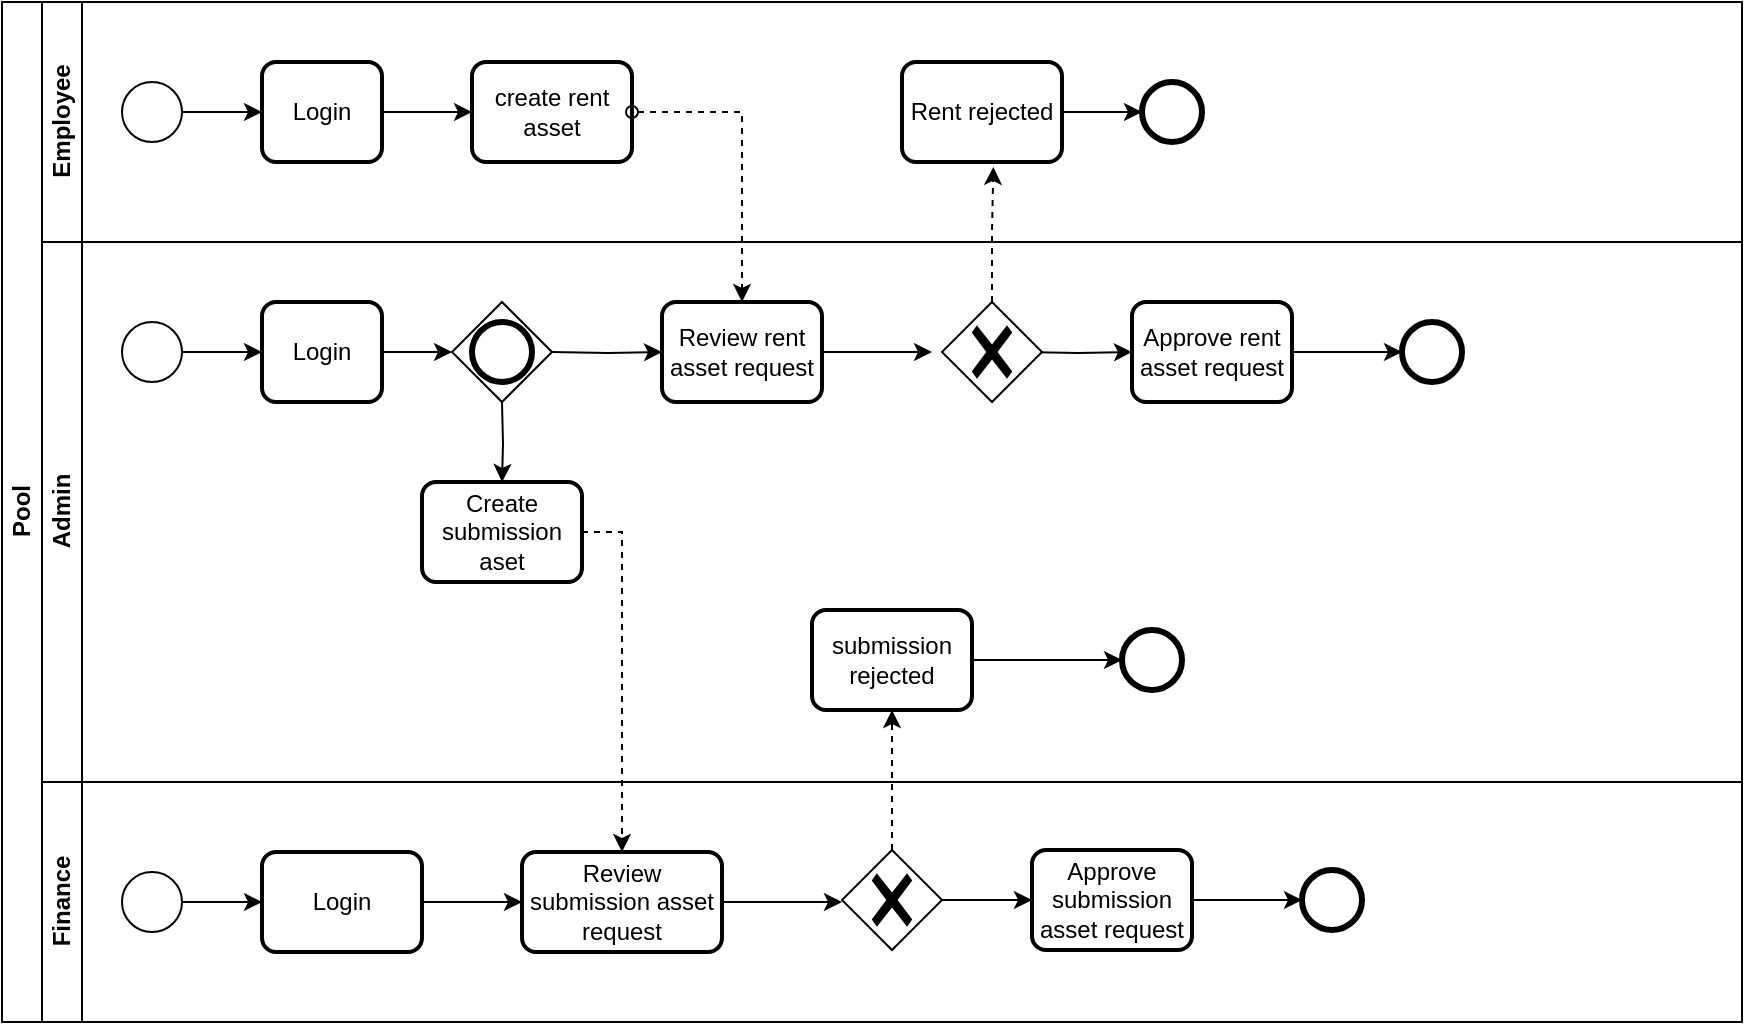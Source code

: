 <mxfile version="20.7.4" type="github" pages="10">
  <diagram name="BPMN" id="2a216829-ef6e-dabb-86c1-c78162f3ba2b">
    <mxGraphModel dx="250" dy="595" grid="1" gridSize="10" guides="1" tooltips="1" connect="1" arrows="1" fold="1" page="1" pageScale="1" pageWidth="850" pageHeight="1100" background="none" math="0" shadow="0">
      <root>
        <mxCell id="0" />
        <mxCell id="1" parent="0" />
        <mxCell id="xkKsstSFWAPBtp9P2067-1" value="Pool" style="swimlane;childLayout=stackLayout;resizeParent=1;resizeParentMax=0;horizontal=0;startSize=20;horizontalStack=0;html=1;" parent="1" vertex="1">
          <mxGeometry x="1180" y="300" width="870" height="510" as="geometry" />
        </mxCell>
        <mxCell id="xkKsstSFWAPBtp9P2067-2" value="Employee" style="swimlane;startSize=20;horizontal=0;html=1;" parent="xkKsstSFWAPBtp9P2067-1" vertex="1">
          <mxGeometry x="20" width="850" height="120" as="geometry" />
        </mxCell>
        <mxCell id="xkKsstSFWAPBtp9P2067-15" value="" style="ellipse;whiteSpace=wrap;html=1;aspect=fixed;" parent="xkKsstSFWAPBtp9P2067-2" vertex="1">
          <mxGeometry x="40" y="40" width="30" height="30" as="geometry" />
        </mxCell>
        <mxCell id="xkKsstSFWAPBtp9P2067-18" style="edgeStyle=orthogonalEdgeStyle;rounded=0;orthogonalLoop=1;jettySize=auto;html=1;entryX=0;entryY=0.5;entryDx=0;entryDy=0;" parent="xkKsstSFWAPBtp9P2067-2" source="xkKsstSFWAPBtp9P2067-16" target="xkKsstSFWAPBtp9P2067-17" edge="1">
          <mxGeometry relative="1" as="geometry" />
        </mxCell>
        <mxCell id="xkKsstSFWAPBtp9P2067-16" value="Login" style="rounded=1;whiteSpace=wrap;html=1;absoluteArcSize=1;arcSize=14;strokeWidth=2;" parent="xkKsstSFWAPBtp9P2067-2" vertex="1">
          <mxGeometry x="110" y="30" width="60" height="50" as="geometry" />
        </mxCell>
        <mxCell id="xkKsstSFWAPBtp9P2067-14" style="edgeStyle=orthogonalEdgeStyle;rounded=0;orthogonalLoop=1;jettySize=auto;html=1;entryX=0;entryY=0.5;entryDx=0;entryDy=0;" parent="xkKsstSFWAPBtp9P2067-2" source="xkKsstSFWAPBtp9P2067-15" target="xkKsstSFWAPBtp9P2067-16" edge="1">
          <mxGeometry relative="1" as="geometry" />
        </mxCell>
        <mxCell id="xkKsstSFWAPBtp9P2067-17" value="create rent asset" style="rounded=1;whiteSpace=wrap;html=1;absoluteArcSize=1;arcSize=14;strokeWidth=2;" parent="xkKsstSFWAPBtp9P2067-2" vertex="1">
          <mxGeometry x="215" y="30" width="80" height="50" as="geometry" />
        </mxCell>
        <mxCell id="xkKsstSFWAPBtp9P2067-63" style="edgeStyle=orthogonalEdgeStyle;rounded=0;orthogonalLoop=1;jettySize=auto;html=1;entryX=0;entryY=0.5;entryDx=0;entryDy=0;startArrow=none;startFill=0;" parent="xkKsstSFWAPBtp9P2067-2" source="xkKsstSFWAPBtp9P2067-59" target="xkKsstSFWAPBtp9P2067-62" edge="1">
          <mxGeometry relative="1" as="geometry" />
        </mxCell>
        <mxCell id="xkKsstSFWAPBtp9P2067-59" value="Rent rejected" style="rounded=1;whiteSpace=wrap;html=1;absoluteArcSize=1;arcSize=14;strokeWidth=2;" parent="xkKsstSFWAPBtp9P2067-2" vertex="1">
          <mxGeometry x="430" y="30" width="80" height="50" as="geometry" />
        </mxCell>
        <mxCell id="xkKsstSFWAPBtp9P2067-62" value="" style="ellipse;whiteSpace=wrap;html=1;aspect=fixed;strokeWidth=3;" parent="xkKsstSFWAPBtp9P2067-2" vertex="1">
          <mxGeometry x="550" y="40" width="30" height="30" as="geometry" />
        </mxCell>
        <mxCell id="xkKsstSFWAPBtp9P2067-3" value="Admin" style="swimlane;startSize=20;horizontal=0;html=1;" parent="xkKsstSFWAPBtp9P2067-1" vertex="1">
          <mxGeometry x="20" y="120" width="850" height="270" as="geometry" />
        </mxCell>
        <mxCell id="xkKsstSFWAPBtp9P2067-12" value="" style="ellipse;whiteSpace=wrap;html=1;aspect=fixed;" parent="xkKsstSFWAPBtp9P2067-3" vertex="1">
          <mxGeometry x="40" y="40" width="30" height="30" as="geometry" />
        </mxCell>
        <mxCell id="xkKsstSFWAPBtp9P2067-33" style="edgeStyle=orthogonalEdgeStyle;rounded=0;orthogonalLoop=1;jettySize=auto;html=1;entryX=0;entryY=0.5;entryDx=0;entryDy=0;entryPerimeter=0;startArrow=none;startFill=0;" parent="xkKsstSFWAPBtp9P2067-3" source="xkKsstSFWAPBtp9P2067-13" edge="1">
          <mxGeometry relative="1" as="geometry">
            <mxPoint x="205" y="55" as="targetPoint" />
          </mxGeometry>
        </mxCell>
        <mxCell id="xkKsstSFWAPBtp9P2067-13" value="Login" style="rounded=1;whiteSpace=wrap;html=1;absoluteArcSize=1;arcSize=14;strokeWidth=2;" parent="xkKsstSFWAPBtp9P2067-3" vertex="1">
          <mxGeometry x="110" y="30" width="60" height="50" as="geometry" />
        </mxCell>
        <mxCell id="xkKsstSFWAPBtp9P2067-11" style="edgeStyle=orthogonalEdgeStyle;rounded=0;orthogonalLoop=1;jettySize=auto;html=1;entryX=0;entryY=0.5;entryDx=0;entryDy=0;" parent="xkKsstSFWAPBtp9P2067-3" source="xkKsstSFWAPBtp9P2067-12" target="xkKsstSFWAPBtp9P2067-13" edge="1">
          <mxGeometry relative="1" as="geometry" />
        </mxCell>
        <mxCell id="xkKsstSFWAPBtp9P2067-23" style="edgeStyle=orthogonalEdgeStyle;rounded=0;orthogonalLoop=1;jettySize=auto;html=1;entryX=0;entryY=0.5;entryDx=0;entryDy=0;startArrow=none;startFill=0;" parent="xkKsstSFWAPBtp9P2067-3" source="xkKsstSFWAPBtp9P2067-19" edge="1">
          <mxGeometry relative="1" as="geometry">
            <mxPoint x="445" y="55" as="targetPoint" />
          </mxGeometry>
        </mxCell>
        <mxCell id="xkKsstSFWAPBtp9P2067-19" value="Review rent asset request" style="rounded=1;whiteSpace=wrap;html=1;absoluteArcSize=1;arcSize=14;strokeWidth=2;" parent="xkKsstSFWAPBtp9P2067-3" vertex="1">
          <mxGeometry x="310" y="30" width="80" height="50" as="geometry" />
        </mxCell>
        <mxCell id="xkKsstSFWAPBtp9P2067-25" style="edgeStyle=orthogonalEdgeStyle;rounded=0;orthogonalLoop=1;jettySize=auto;html=1;entryX=0;entryY=0.5;entryDx=0;entryDy=0;startArrow=none;startFill=0;" parent="xkKsstSFWAPBtp9P2067-3" target="xkKsstSFWAPBtp9P2067-24" edge="1">
          <mxGeometry relative="1" as="geometry">
            <mxPoint x="490.0" y="55" as="sourcePoint" />
          </mxGeometry>
        </mxCell>
        <mxCell id="xkKsstSFWAPBtp9P2067-42" style="edgeStyle=orthogonalEdgeStyle;rounded=0;orthogonalLoop=1;jettySize=auto;html=1;entryX=0;entryY=0.5;entryDx=0;entryDy=0;startArrow=none;startFill=0;" parent="xkKsstSFWAPBtp9P2067-3" source="xkKsstSFWAPBtp9P2067-24" target="xkKsstSFWAPBtp9P2067-41" edge="1">
          <mxGeometry relative="1" as="geometry" />
        </mxCell>
        <mxCell id="xkKsstSFWAPBtp9P2067-24" value="Approve rent asset request" style="rounded=1;whiteSpace=wrap;html=1;absoluteArcSize=1;arcSize=14;strokeWidth=2;" parent="xkKsstSFWAPBtp9P2067-3" vertex="1">
          <mxGeometry x="545" y="30" width="80" height="50" as="geometry" />
        </mxCell>
        <mxCell id="xkKsstSFWAPBtp9P2067-26" value="Create submission aset" style="rounded=1;whiteSpace=wrap;html=1;absoluteArcSize=1;arcSize=14;strokeWidth=2;" parent="xkKsstSFWAPBtp9P2067-3" vertex="1">
          <mxGeometry x="190" y="120" width="80" height="50" as="geometry" />
        </mxCell>
        <mxCell id="xkKsstSFWAPBtp9P2067-34" style="edgeStyle=orthogonalEdgeStyle;rounded=0;orthogonalLoop=1;jettySize=auto;html=1;entryX=0;entryY=0.5;entryDx=0;entryDy=0;startArrow=none;startFill=0;" parent="xkKsstSFWAPBtp9P2067-3" target="xkKsstSFWAPBtp9P2067-19" edge="1">
          <mxGeometry relative="1" as="geometry">
            <mxPoint x="255" y="55" as="sourcePoint" />
          </mxGeometry>
        </mxCell>
        <mxCell id="xkKsstSFWAPBtp9P2067-35" style="edgeStyle=orthogonalEdgeStyle;rounded=0;orthogonalLoop=1;jettySize=auto;html=1;entryX=0.5;entryY=0;entryDx=0;entryDy=0;startArrow=none;startFill=0;" parent="xkKsstSFWAPBtp9P2067-3" target="xkKsstSFWAPBtp9P2067-26" edge="1">
          <mxGeometry relative="1" as="geometry">
            <mxPoint x="230" y="80" as="sourcePoint" />
          </mxGeometry>
        </mxCell>
        <mxCell id="xkKsstSFWAPBtp9P2067-36" value="" style="points=[[0.25,0.25,0],[0.5,0,0],[0.75,0.25,0],[1,0.5,0],[0.75,0.75,0],[0.5,1,0],[0.25,0.75,0],[0,0.5,0]];shape=mxgraph.bpmn.gateway2;html=1;verticalLabelPosition=bottom;labelBackgroundColor=#ffffff;verticalAlign=top;align=center;perimeter=rhombusPerimeter;outlineConnect=0;outline=none;symbol=none;gwType=exclusive;" parent="xkKsstSFWAPBtp9P2067-3" vertex="1">
          <mxGeometry x="450" y="30" width="50" height="50" as="geometry" />
        </mxCell>
        <mxCell id="xkKsstSFWAPBtp9P2067-39" value="" style="points=[[0.25,0.25,0],[0.5,0,0],[0.75,0.25,0],[1,0.5,0],[0.75,0.75,0],[0.5,1,0],[0.25,0.75,0],[0,0.5,0]];shape=mxgraph.bpmn.gateway2;html=1;verticalLabelPosition=bottom;labelBackgroundColor=#ffffff;verticalAlign=top;align=center;perimeter=rhombusPerimeter;outlineConnect=0;outline=end;symbol=general;" parent="xkKsstSFWAPBtp9P2067-3" vertex="1">
          <mxGeometry x="205" y="30" width="50" height="50" as="geometry" />
        </mxCell>
        <mxCell id="xkKsstSFWAPBtp9P2067-41" value="" style="ellipse;whiteSpace=wrap;html=1;aspect=fixed;strokeWidth=3;" parent="xkKsstSFWAPBtp9P2067-3" vertex="1">
          <mxGeometry x="680" y="40" width="30" height="30" as="geometry" />
        </mxCell>
        <mxCell id="xkKsstSFWAPBtp9P2067-69" value="submission rejected" style="rounded=1;whiteSpace=wrap;html=1;absoluteArcSize=1;arcSize=14;strokeWidth=2;" parent="xkKsstSFWAPBtp9P2067-3" vertex="1">
          <mxGeometry x="385" y="184" width="80" height="50" as="geometry" />
        </mxCell>
        <mxCell id="xkKsstSFWAPBtp9P2067-70" value="" style="ellipse;whiteSpace=wrap;html=1;aspect=fixed;strokeWidth=3;" parent="xkKsstSFWAPBtp9P2067-3" vertex="1">
          <mxGeometry x="540" y="194" width="30" height="30" as="geometry" />
        </mxCell>
        <mxCell id="xkKsstSFWAPBtp9P2067-68" style="edgeStyle=orthogonalEdgeStyle;rounded=0;orthogonalLoop=1;jettySize=auto;html=1;entryX=0;entryY=0.5;entryDx=0;entryDy=0;startArrow=none;startFill=0;exitX=1;exitY=0.5;exitDx=0;exitDy=0;" parent="xkKsstSFWAPBtp9P2067-3" source="xkKsstSFWAPBtp9P2067-69" target="xkKsstSFWAPBtp9P2067-70" edge="1">
          <mxGeometry relative="1" as="geometry">
            <mxPoint x="470" y="209" as="sourcePoint" />
          </mxGeometry>
        </mxCell>
        <mxCell id="xkKsstSFWAPBtp9P2067-72" style="edgeStyle=orthogonalEdgeStyle;rounded=0;orthogonalLoop=1;jettySize=auto;html=1;entryX=0;entryY=0.5;entryDx=0;entryDy=0;startArrow=none;startFill=0;" parent="xkKsstSFWAPBtp9P2067-3" source="xkKsstSFWAPBtp9P2067-73" target="xkKsstSFWAPBtp9P2067-75" edge="1">
          <mxGeometry relative="1" as="geometry" />
        </mxCell>
        <mxCell id="xkKsstSFWAPBtp9P2067-73" value="Approve submission asset request" style="rounded=1;whiteSpace=wrap;html=1;absoluteArcSize=1;arcSize=14;strokeWidth=2;" parent="xkKsstSFWAPBtp9P2067-3" vertex="1">
          <mxGeometry x="495" y="304" width="80" height="50" as="geometry" />
        </mxCell>
        <mxCell id="xkKsstSFWAPBtp9P2067-79" style="edgeStyle=orthogonalEdgeStyle;rounded=0;orthogonalLoop=1;jettySize=auto;html=1;entryX=0;entryY=0.5;entryDx=0;entryDy=0;startArrow=none;startFill=0;" parent="xkKsstSFWAPBtp9P2067-3" source="xkKsstSFWAPBtp9P2067-74" target="xkKsstSFWAPBtp9P2067-73" edge="1">
          <mxGeometry relative="1" as="geometry" />
        </mxCell>
        <mxCell id="xkKsstSFWAPBtp9P2067-74" value="" style="points=[[0.25,0.25,0],[0.5,0,0],[0.75,0.25,0],[1,0.5,0],[0.75,0.75,0],[0.5,1,0],[0.25,0.75,0],[0,0.5,0]];shape=mxgraph.bpmn.gateway2;html=1;verticalLabelPosition=bottom;labelBackgroundColor=#ffffff;verticalAlign=top;align=center;perimeter=rhombusPerimeter;outlineConnect=0;outline=none;symbol=none;gwType=exclusive;" parent="xkKsstSFWAPBtp9P2067-3" vertex="1">
          <mxGeometry x="400" y="304" width="50" height="50" as="geometry" />
        </mxCell>
        <mxCell id="xkKsstSFWAPBtp9P2067-75" value="" style="ellipse;whiteSpace=wrap;html=1;aspect=fixed;strokeWidth=3;" parent="xkKsstSFWAPBtp9P2067-3" vertex="1">
          <mxGeometry x="630" y="314" width="30" height="30" as="geometry" />
        </mxCell>
        <mxCell id="xkKsstSFWAPBtp9P2067-76" style="edgeStyle=orthogonalEdgeStyle;rounded=0;orthogonalLoop=1;jettySize=auto;html=1;entryX=0.5;entryY=1;entryDx=0;entryDy=0;startArrow=none;startFill=0;dashed=1;" parent="xkKsstSFWAPBtp9P2067-3" source="xkKsstSFWAPBtp9P2067-74" target="xkKsstSFWAPBtp9P2067-69" edge="1">
          <mxGeometry relative="1" as="geometry">
            <mxPoint x="425.68" y="236.45" as="targetPoint" />
          </mxGeometry>
        </mxCell>
        <mxCell id="xkKsstSFWAPBtp9P2067-4" value="Finance" style="swimlane;startSize=20;horizontal=0;html=1;" parent="xkKsstSFWAPBtp9P2067-1" vertex="1">
          <mxGeometry x="20" y="390" width="850" height="120" as="geometry" />
        </mxCell>
        <mxCell id="xkKsstSFWAPBtp9P2067-10" style="edgeStyle=orthogonalEdgeStyle;rounded=0;orthogonalLoop=1;jettySize=auto;html=1;entryX=0;entryY=0.5;entryDx=0;entryDy=0;" parent="xkKsstSFWAPBtp9P2067-4" source="xkKsstSFWAPBtp9P2067-6" target="xkKsstSFWAPBtp9P2067-9" edge="1">
          <mxGeometry relative="1" as="geometry" />
        </mxCell>
        <mxCell id="xkKsstSFWAPBtp9P2067-6" value="" style="ellipse;whiteSpace=wrap;html=1;aspect=fixed;" parent="xkKsstSFWAPBtp9P2067-4" vertex="1">
          <mxGeometry x="40" y="45" width="30" height="30" as="geometry" />
        </mxCell>
        <mxCell id="xkKsstSFWAPBtp9P2067-66" style="edgeStyle=orthogonalEdgeStyle;rounded=0;orthogonalLoop=1;jettySize=auto;html=1;entryX=0;entryY=0.5;entryDx=0;entryDy=0;startArrow=none;startFill=0;" parent="xkKsstSFWAPBtp9P2067-4" source="xkKsstSFWAPBtp9P2067-9" target="xkKsstSFWAPBtp9P2067-65" edge="1">
          <mxGeometry relative="1" as="geometry" />
        </mxCell>
        <mxCell id="xkKsstSFWAPBtp9P2067-9" value="Login" style="rounded=1;whiteSpace=wrap;html=1;absoluteArcSize=1;arcSize=14;strokeWidth=2;" parent="xkKsstSFWAPBtp9P2067-4" vertex="1">
          <mxGeometry x="110" y="35" width="80" height="50" as="geometry" />
        </mxCell>
        <mxCell id="xkKsstSFWAPBtp9P2067-65" value="Review submission&amp;nbsp;asset request" style="rounded=1;whiteSpace=wrap;html=1;absoluteArcSize=1;arcSize=14;strokeWidth=2;" parent="xkKsstSFWAPBtp9P2067-4" vertex="1">
          <mxGeometry x="240" y="35" width="100" height="50" as="geometry" />
        </mxCell>
        <mxCell id="xkKsstSFWAPBtp9P2067-21" style="edgeStyle=orthogonalEdgeStyle;rounded=0;orthogonalLoop=1;jettySize=auto;html=1;entryX=0.5;entryY=0;entryDx=0;entryDy=0;dashed=1;startArrow=oval;startFill=0;" parent="xkKsstSFWAPBtp9P2067-1" source="xkKsstSFWAPBtp9P2067-17" target="xkKsstSFWAPBtp9P2067-19" edge="1">
          <mxGeometry relative="1" as="geometry" />
        </mxCell>
        <mxCell id="xkKsstSFWAPBtp9P2067-61" style="edgeStyle=orthogonalEdgeStyle;rounded=0;orthogonalLoop=1;jettySize=auto;html=1;entryX=0.571;entryY=1.049;entryDx=0;entryDy=0;entryPerimeter=0;startArrow=none;startFill=0;dashed=1;" parent="xkKsstSFWAPBtp9P2067-1" source="xkKsstSFWAPBtp9P2067-36" target="xkKsstSFWAPBtp9P2067-59" edge="1">
          <mxGeometry relative="1" as="geometry" />
        </mxCell>
        <mxCell id="xkKsstSFWAPBtp9P2067-67" style="edgeStyle=orthogonalEdgeStyle;rounded=0;orthogonalLoop=1;jettySize=auto;html=1;entryX=0.5;entryY=0;entryDx=0;entryDy=0;startArrow=none;startFill=0;dashed=1;" parent="xkKsstSFWAPBtp9P2067-1" source="xkKsstSFWAPBtp9P2067-26" target="xkKsstSFWAPBtp9P2067-65" edge="1">
          <mxGeometry relative="1" as="geometry">
            <Array as="points">
              <mxPoint x="310" y="265" />
            </Array>
          </mxGeometry>
        </mxCell>
        <mxCell id="xkKsstSFWAPBtp9P2067-78" style="edgeStyle=orthogonalEdgeStyle;rounded=0;orthogonalLoop=1;jettySize=auto;html=1;startArrow=none;startFill=0;" parent="1" source="xkKsstSFWAPBtp9P2067-65" edge="1">
          <mxGeometry relative="1" as="geometry">
            <mxPoint x="1600" y="750" as="targetPoint" />
          </mxGeometry>
        </mxCell>
      </root>
    </mxGraphModel>
  </diagram>
  <diagram id="Kp1xUgzuD9HyY-BWkkxU" name="UCD">
    <mxGraphModel dx="2450" dy="1965" grid="1" gridSize="10" guides="1" tooltips="1" connect="1" arrows="1" fold="1" page="1" pageScale="1" pageWidth="850" pageHeight="1100" math="0" shadow="0">
      <root>
        <mxCell id="0" />
        <mxCell id="1" parent="0" />
        <mxCell id="kU12ETishjoxb_yKAfy6-25" value="" style="rounded=0;whiteSpace=wrap;html=1;" vertex="1" parent="1">
          <mxGeometry x="144" y="-210" width="630" height="590" as="geometry" />
        </mxCell>
        <mxCell id="f139OcHaveFGNcWWMNQb-1" value="Admin" style="shape=umlActor;verticalLabelPosition=bottom;verticalAlign=top;html=1;outlineConnect=0;" parent="1" vertex="1">
          <mxGeometry x="-40" y="-70" width="30" height="60" as="geometry" />
        </mxCell>
        <mxCell id="f139OcHaveFGNcWWMNQb-3" value="Finance" style="shape=umlActor;verticalLabelPosition=bottom;verticalAlign=top;html=1;outlineConnect=0;" parent="1" vertex="1">
          <mxGeometry x="790" y="105" width="30" height="60" as="geometry" />
        </mxCell>
        <mxCell id="f139OcHaveFGNcWWMNQb-5" value="Login" style="ellipse;whiteSpace=wrap;html=1;" parent="1" vertex="1">
          <mxGeometry x="415" y="110" width="90" height="50" as="geometry" />
        </mxCell>
        <mxCell id="f139OcHaveFGNcWWMNQb-6" value="Employee" style="shape=umlActor;verticalLabelPosition=bottom;verticalAlign=top;html=1;outlineConnect=0;" parent="1" vertex="1">
          <mxGeometry x="790" y="-140" width="30" height="60" as="geometry" />
        </mxCell>
        <mxCell id="h6VbrLaZvD6jR9KCrun_-1" value="Review rent asset&amp;nbsp;&lt;br&gt;request" style="ellipse;whiteSpace=wrap;html=1;" parent="1" vertex="1">
          <mxGeometry x="175" y="90" width="130" height="60" as="geometry" />
        </mxCell>
        <mxCell id="h6VbrLaZvD6jR9KCrun_-5" value="Reject submission asset request" style="ellipse;whiteSpace=wrap;html=1;" parent="1" vertex="1">
          <mxGeometry x="635" y="265" width="130" height="60" as="geometry" />
        </mxCell>
        <mxCell id="h6VbrLaZvD6jR9KCrun_-6" value="create submission asset" style="ellipse;whiteSpace=wrap;html=1;" parent="1" vertex="1">
          <mxGeometry x="175" y="-40" width="130" height="60" as="geometry" />
        </mxCell>
        <mxCell id="h6VbrLaZvD6jR9KCrun_-22" value="create rent request" style="ellipse;whiteSpace=wrap;html=1;" parent="1" vertex="1">
          <mxGeometry x="505" y="-142.5" width="130" height="65" as="geometry" />
        </mxCell>
        <mxCell id="h6VbrLaZvD6jR9KCrun_-24" value="Reject rent asset request" style="ellipse;whiteSpace=wrap;html=1;" parent="1" vertex="1">
          <mxGeometry x="175" y="190" width="130" height="60" as="geometry" />
        </mxCell>
        <mxCell id="h6VbrLaZvD6jR9KCrun_-40" value="review submission asset request" style="ellipse;whiteSpace=wrap;html=1;" parent="1" vertex="1">
          <mxGeometry x="395" y="265" width="130" height="60" as="geometry" />
        </mxCell>
        <mxCell id="h6VbrLaZvD6jR9KCrun_-44" value="" style="endArrow=classic;html=1;rounded=0;entryX=1;entryY=0;entryDx=0;entryDy=0;jumpStyle=arc;exitX=0;exitY=1;exitDx=0;exitDy=0;exitPerimeter=0;" parent="1" target="f139OcHaveFGNcWWMNQb-5" edge="1" source="f139OcHaveFGNcWWMNQb-6">
          <mxGeometry width="50" height="50" relative="1" as="geometry">
            <mxPoint x="60" y="240" as="sourcePoint" />
            <mxPoint x="380" y="60" as="targetPoint" />
          </mxGeometry>
        </mxCell>
        <mxCell id="h6VbrLaZvD6jR9KCrun_-45" value="" style="endArrow=classic;html=1;rounded=0;exitX=0.5;exitY=0.5;exitDx=0;exitDy=0;exitPerimeter=0;entryX=1;entryY=0.5;entryDx=0;entryDy=0;" parent="1" target="h6VbrLaZvD6jR9KCrun_-22" edge="1" source="f139OcHaveFGNcWWMNQb-6">
          <mxGeometry width="50" height="50" relative="1" as="geometry">
            <mxPoint x="195" y="360" as="sourcePoint" />
            <mxPoint x="650" y="-110" as="targetPoint" />
          </mxGeometry>
        </mxCell>
        <mxCell id="h6VbrLaZvD6jR9KCrun_-48" value="" style="endArrow=classic;html=1;rounded=0;entryX=0;entryY=0.5;entryDx=0;entryDy=0;jumpStyle=arc;" parent="1" source="f139OcHaveFGNcWWMNQb-1" target="f139OcHaveFGNcWWMNQb-5" edge="1">
          <mxGeometry width="50" height="50" relative="1" as="geometry">
            <mxPoint x="390" y="280" as="sourcePoint" />
            <mxPoint x="370" y="60" as="targetPoint" />
          </mxGeometry>
        </mxCell>
        <mxCell id="h6VbrLaZvD6jR9KCrun_-52" value="" style="endArrow=classic;html=1;rounded=0;entryX=0;entryY=0.5;entryDx=0;entryDy=0;jumpStyle=arc;exitX=1;exitY=0.333;exitDx=0;exitDy=0;exitPerimeter=0;" parent="1" target="h6VbrLaZvD6jR9KCrun_-6" edge="1" source="f139OcHaveFGNcWWMNQb-1">
          <mxGeometry width="50" height="50" relative="1" as="geometry">
            <mxPoint x="235" y="40" as="sourcePoint" />
            <mxPoint x="615" y="180" as="targetPoint" />
          </mxGeometry>
        </mxCell>
        <mxCell id="h6VbrLaZvD6jR9KCrun_-53" value="" style="endArrow=none;dashed=1;html=1;dashPattern=1 3;strokeWidth=2;rounded=0;entryX=1;entryY=1;entryDx=0;entryDy=0;startArrow=classicThin;startFill=1;exitX=0;exitY=0;exitDx=0;exitDy=0;" parent="1" source="f139OcHaveFGNcWWMNQb-5" target="h6VbrLaZvD6jR9KCrun_-6" edge="1">
          <mxGeometry width="50" height="50" relative="1" as="geometry">
            <mxPoint x="400" y="170" as="sourcePoint" />
            <mxPoint x="440" y="200" as="targetPoint" />
          </mxGeometry>
        </mxCell>
        <mxCell id="h6VbrLaZvD6jR9KCrun_-54" value="&amp;lt;&amp;lt;include&amp;gt;&amp;gt;" style="text;html=1;strokeColor=none;fillColor=none;align=center;verticalAlign=middle;whiteSpace=wrap;rounded=0;" parent="1" vertex="1">
          <mxGeometry x="390" y="5" width="60" height="30" as="geometry" />
        </mxCell>
        <mxCell id="h6VbrLaZvD6jR9KCrun_-55" value="" style="endArrow=classic;html=1;rounded=0;entryX=0.206;entryY=0.103;entryDx=0;entryDy=0;entryPerimeter=0;jumpStyle=arc;exitX=1;exitY=1;exitDx=0;exitDy=0;exitPerimeter=0;" parent="1" target="h6VbrLaZvD6jR9KCrun_-1" edge="1" source="f139OcHaveFGNcWWMNQb-1">
          <mxGeometry width="50" height="50" relative="1" as="geometry">
            <mxPoint x="235" y="70" as="sourcePoint" />
            <mxPoint x="685" y="230" as="targetPoint" />
          </mxGeometry>
        </mxCell>
        <mxCell id="h6VbrLaZvD6jR9KCrun_-59" value="&amp;lt;&amp;lt;include&amp;gt;&amp;gt;" style="text;html=1;strokeColor=none;fillColor=none;align=center;verticalAlign=middle;whiteSpace=wrap;rounded=0;" parent="1" vertex="1">
          <mxGeometry x="394" y="200" width="60" height="30" as="geometry" />
        </mxCell>
        <mxCell id="h6VbrLaZvD6jR9KCrun_-61" value="" style="endArrow=classic;html=1;rounded=0;entryX=0;entryY=0.5;entryDx=0;entryDy=0;jumpStyle=arc;exitX=0;exitY=1;exitDx=0;exitDy=0;exitPerimeter=0;" parent="1" target="h6VbrLaZvD6jR9KCrun_-24" edge="1" source="f139OcHaveFGNcWWMNQb-1">
          <mxGeometry width="50" height="50" relative="1" as="geometry">
            <mxPoint x="215" y="30" as="sourcePoint" />
            <mxPoint x="765" y="250" as="targetPoint" />
          </mxGeometry>
        </mxCell>
        <mxCell id="h6VbrLaZvD6jR9KCrun_-62" value="" style="endArrow=classic;html=1;rounded=0;entryX=1;entryY=0.5;entryDx=0;entryDy=0;jumpStyle=arc;" parent="1" source="f139OcHaveFGNcWWMNQb-3" target="f139OcHaveFGNcWWMNQb-5" edge="1">
          <mxGeometry width="50" height="50" relative="1" as="geometry">
            <mxPoint x="540" y="430" as="sourcePoint" />
            <mxPoint x="505" y="245" as="targetPoint" />
          </mxGeometry>
        </mxCell>
        <mxCell id="h6VbrLaZvD6jR9KCrun_-66" value="&amp;lt;&amp;lt;include&amp;gt;&amp;gt;" style="text;html=1;strokeColor=none;fillColor=none;align=center;verticalAlign=middle;whiteSpace=wrap;rounded=0;" parent="1" vertex="1">
          <mxGeometry x="550" y="265" width="60" height="30" as="geometry" />
        </mxCell>
        <mxCell id="h6VbrLaZvD6jR9KCrun_-71" value="" style="endArrow=classic;html=1;rounded=0;jumpStyle=arc;entryX=0.5;entryY=0;entryDx=0;entryDy=0;" parent="1" target="h6VbrLaZvD6jR9KCrun_-5" edge="1" source="f139OcHaveFGNcWWMNQb-3">
          <mxGeometry width="50" height="50" relative="1" as="geometry">
            <mxPoint x="760" y="240" as="sourcePoint" />
            <mxPoint x="800" y="320" as="targetPoint" />
          </mxGeometry>
        </mxCell>
        <mxCell id="h6VbrLaZvD6jR9KCrun_-75" value="Aplikasi Peminjaman Inventaris Perusahaan" style="text;html=1;strokeColor=none;fillColor=none;align=center;verticalAlign=middle;whiteSpace=wrap;rounded=0;" parent="1" vertex="1">
          <mxGeometry x="350" y="-190" width="165" height="30" as="geometry" />
        </mxCell>
        <mxCell id="vRAM9IywKALMWfRBjQL1-5" value="Handle return rent asset" style="ellipse;whiteSpace=wrap;html=1;" parent="1" vertex="1">
          <mxGeometry x="175" y="-150" width="130" height="60" as="geometry" />
        </mxCell>
        <mxCell id="vRAM9IywKALMWfRBjQL1-7" value="&amp;lt;&amp;lt;include&amp;gt;&amp;gt;" style="text;html=1;strokeColor=none;fillColor=none;align=center;verticalAlign=middle;whiteSpace=wrap;rounded=0;" parent="1" vertex="1">
          <mxGeometry x="245" y="160" width="60" height="30" as="geometry" />
        </mxCell>
        <mxCell id="HnvlJIXNDctMbEliqHY0-2" value="&amp;lt;&amp;lt;include&amp;gt;&amp;gt;" style="text;html=1;strokeColor=none;fillColor=none;align=center;verticalAlign=middle;whiteSpace=wrap;rounded=0;" parent="1" vertex="1">
          <mxGeometry x="530" y="-10" width="60" height="30" as="geometry" />
        </mxCell>
        <mxCell id="HnvlJIXNDctMbEliqHY0-13" value="&amp;lt;&amp;lt;include&amp;gt;&amp;gt;" style="text;html=1;strokeColor=none;fillColor=none;align=center;verticalAlign=middle;whiteSpace=wrap;rounded=0;" parent="1" vertex="1">
          <mxGeometry x="290" y="50" width="60" height="30" as="geometry" />
        </mxCell>
        <mxCell id="kU12ETishjoxb_yKAfy6-9" value="" style="endArrow=classicThin;dashed=1;html=1;dashPattern=1 3;strokeWidth=2;rounded=0;exitX=0;exitY=0.5;exitDx=0;exitDy=0;endFill=1;entryX=1;entryY=0.5;entryDx=0;entryDy=0;" edge="1" parent="1" source="h6VbrLaZvD6jR9KCrun_-5" target="h6VbrLaZvD6jR9KCrun_-40">
          <mxGeometry width="50" height="50" relative="1" as="geometry">
            <mxPoint x="370" y="310" as="sourcePoint" />
            <mxPoint x="700" y="340" as="targetPoint" />
          </mxGeometry>
        </mxCell>
        <mxCell id="kU12ETishjoxb_yKAfy6-10" value="" style="endArrow=classic;html=1;rounded=0;exitX=0.75;exitY=0.1;exitDx=0;exitDy=0;exitPerimeter=0;entryX=0;entryY=1;entryDx=0;entryDy=0;" edge="1" parent="1" source="f139OcHaveFGNcWWMNQb-1" target="vRAM9IywKALMWfRBjQL1-5">
          <mxGeometry width="50" height="50" relative="1" as="geometry">
            <mxPoint x="370" y="210" as="sourcePoint" />
            <mxPoint x="420" y="160" as="targetPoint" />
          </mxGeometry>
        </mxCell>
        <mxCell id="kU12ETishjoxb_yKAfy6-11" value="" style="endArrow=classicThin;dashed=1;html=1;dashPattern=1 3;strokeWidth=2;rounded=0;exitX=0.5;exitY=0;exitDx=0;exitDy=0;entryX=0.5;entryY=1;entryDx=0;entryDy=0;endFill=1;" edge="1" parent="1" source="h6VbrLaZvD6jR9KCrun_-40" target="f139OcHaveFGNcWWMNQb-5">
          <mxGeometry width="50" height="50" relative="1" as="geometry">
            <mxPoint x="370" y="180" as="sourcePoint" />
            <mxPoint x="420" y="130" as="targetPoint" />
          </mxGeometry>
        </mxCell>
        <mxCell id="kU12ETishjoxb_yKAfy6-12" value="" style="endArrow=classicThin;dashed=1;html=1;dashPattern=1 3;strokeWidth=2;rounded=0;exitX=0.5;exitY=0;exitDx=0;exitDy=0;entryX=0.5;entryY=1;entryDx=0;entryDy=0;endFill=1;" edge="1" parent="1" source="h6VbrLaZvD6jR9KCrun_-24" target="h6VbrLaZvD6jR9KCrun_-1">
          <mxGeometry width="50" height="50" relative="1" as="geometry">
            <mxPoint x="370" y="200" as="sourcePoint" />
            <mxPoint x="420" y="150" as="targetPoint" />
          </mxGeometry>
        </mxCell>
        <mxCell id="kU12ETishjoxb_yKAfy6-13" value="" style="endArrow=classicThin;dashed=1;html=1;dashPattern=1 3;strokeWidth=2;rounded=0;exitX=1;exitY=1;exitDx=0;exitDy=0;entryX=0.5;entryY=0;entryDx=0;entryDy=0;endFill=1;" edge="1" parent="1" source="vRAM9IywKALMWfRBjQL1-5" target="f139OcHaveFGNcWWMNQb-5">
          <mxGeometry width="50" height="50" relative="1" as="geometry">
            <mxPoint x="370" y="200" as="sourcePoint" />
            <mxPoint x="420" y="150" as="targetPoint" />
          </mxGeometry>
        </mxCell>
        <mxCell id="kU12ETishjoxb_yKAfy6-19" value="" style="endArrow=none;dashed=1;html=1;dashPattern=1 3;strokeWidth=2;rounded=0;entryX=0.5;entryY=1;entryDx=0;entryDy=0;exitX=0.712;exitY=-0.118;exitDx=0;exitDy=0;exitPerimeter=0;startArrow=classicThin;startFill=1;" edge="1" parent="1" source="f139OcHaveFGNcWWMNQb-5" target="h6VbrLaZvD6jR9KCrun_-22">
          <mxGeometry width="50" height="50" relative="1" as="geometry">
            <mxPoint x="470" y="160" as="sourcePoint" />
            <mxPoint x="520" y="110" as="targetPoint" />
          </mxGeometry>
        </mxCell>
        <mxCell id="kU12ETishjoxb_yKAfy6-24" value="" style="endArrow=classic;html=1;rounded=0;exitX=0.5;exitY=0.5;exitDx=0;exitDy=0;exitPerimeter=0;entryX=0.731;entryY=0.083;entryDx=0;entryDy=0;entryPerimeter=0;" edge="1" parent="1" source="f139OcHaveFGNcWWMNQb-3" target="h6VbrLaZvD6jR9KCrun_-40">
          <mxGeometry width="50" height="50" relative="1" as="geometry">
            <mxPoint x="320" y="150" as="sourcePoint" />
            <mxPoint x="370" y="100" as="targetPoint" />
          </mxGeometry>
        </mxCell>
      </root>
    </mxGraphModel>
  </diagram>
  <diagram id="WPXC4jnmk1hvaSu8l9GH" name="C-RENT">
    <mxGraphModel dx="880" dy="1576" grid="1" gridSize="10" guides="1" tooltips="1" connect="1" arrows="1" fold="1" page="1" pageScale="1" pageWidth="850" pageHeight="1100" math="0" shadow="0">
      <root>
        <mxCell id="0" />
        <mxCell id="1" parent="0" />
        <mxCell id="om0lchKWsgPEHx06cse3-1" value="Pool" style="swimlane;childLayout=stackLayout;resizeParent=1;resizeParentMax=0;startSize=20;html=1;" parent="1" vertex="1">
          <mxGeometry x="160" y="-1030" width="580" height="640" as="geometry" />
        </mxCell>
        <mxCell id="om0lchKWsgPEHx06cse3-2" value="Employee" style="swimlane;startSize=20;html=1;rounded=0;" parent="om0lchKWsgPEHx06cse3-1" vertex="1">
          <mxGeometry y="20" width="170" height="620" as="geometry" />
        </mxCell>
        <mxCell id="om0lchKWsgPEHx06cse3-11" style="edgeStyle=orthogonalEdgeStyle;rounded=0;jumpStyle=arc;orthogonalLoop=1;jettySize=auto;html=1;entryX=0.5;entryY=0;entryDx=0;entryDy=0;fontSize=12;" parent="om0lchKWsgPEHx06cse3-2" source="om0lchKWsgPEHx06cse3-5" target="om0lchKWsgPEHx06cse3-10" edge="1">
          <mxGeometry relative="1" as="geometry" />
        </mxCell>
        <mxCell id="om0lchKWsgPEHx06cse3-5" value="" style="verticalLabelPosition=bottom;verticalAlign=top;html=1;shape=mxgraph.flowchart.on-page_reference;fillColor=#000000;" parent="om0lchKWsgPEHx06cse3-2" vertex="1">
          <mxGeometry x="70" y="40" width="30" height="30" as="geometry" />
        </mxCell>
        <mxCell id="om0lchKWsgPEHx06cse3-10" value="&lt;font style=&quot;font-size: 11px;&quot;&gt;Menekan tombol untuk&amp;nbsp;&lt;br&gt;request pinjam aset&lt;br&gt;&lt;/font&gt;" style="html=1;dashed=0;whitespace=wrap;strokeColor=default;strokeWidth=1;fontSize=20;fillColor=#FFFFFF;rounded=1;" parent="om0lchKWsgPEHx06cse3-2" vertex="1">
          <mxGeometry x="20" y="110" width="130" height="60" as="geometry" />
        </mxCell>
        <mxCell id="om0lchKWsgPEHx06cse3-18" style="edgeStyle=orthogonalEdgeStyle;rounded=0;jumpStyle=arc;orthogonalLoop=1;jettySize=auto;html=1;entryX=0.5;entryY=0;entryDx=0;entryDy=0;fontSize=12;" parent="om0lchKWsgPEHx06cse3-2" source="om0lchKWsgPEHx06cse3-14" target="om0lchKWsgPEHx06cse3-17" edge="1">
          <mxGeometry relative="1" as="geometry" />
        </mxCell>
        <mxCell id="om0lchKWsgPEHx06cse3-14" value="&lt;font style=&quot;font-size: 12px;&quot;&gt;Input data aset&lt;br&gt;&lt;/font&gt;" style="html=1;dashed=0;whitespace=wrap;strokeColor=default;strokeWidth=1;fontSize=20;fillColor=#FFFFFF;rounded=1;" parent="om0lchKWsgPEHx06cse3-2" vertex="1">
          <mxGeometry x="20" y="190" width="130" height="40" as="geometry" />
        </mxCell>
        <mxCell id="om0lchKWsgPEHx06cse3-17" value="&lt;font style=&quot;&quot;&gt;&lt;font style=&quot;font-size: 11px;&quot;&gt;Menekan tombol submit&lt;/font&gt;&lt;br&gt;&lt;/font&gt;" style="html=1;dashed=0;whitespace=wrap;strokeColor=default;strokeWidth=1;fontSize=20;fillColor=#FFFFFF;rounded=1;" parent="om0lchKWsgPEHx06cse3-2" vertex="1">
          <mxGeometry x="20" y="260" width="130" height="40" as="geometry" />
        </mxCell>
        <mxCell id="tBg3Qd-q6Kdj7l6k9hyT-3" style="edgeStyle=orthogonalEdgeStyle;rounded=0;orthogonalLoop=1;jettySize=auto;html=1;entryX=1;entryY=0.5;entryDx=0;entryDy=0;" parent="om0lchKWsgPEHx06cse3-1" source="tBg3Qd-q6Kdj7l6k9hyT-1" target="C4ClQBl_t32kPXsh3MRe-3" edge="1">
          <mxGeometry relative="1" as="geometry">
            <Array as="points">
              <mxPoint x="462.5" y="460" />
            </Array>
          </mxGeometry>
        </mxCell>
        <mxCell id="om0lchKWsgPEHx06cse3-3" value="Client App" style="swimlane;startSize=20;html=1;" parent="om0lchKWsgPEHx06cse3-1" vertex="1">
          <mxGeometry x="170" y="20" width="200" height="620" as="geometry" />
        </mxCell>
        <mxCell id="om0lchKWsgPEHx06cse3-12" value="&lt;font style=&quot;font-size: 12px;&quot;&gt;Memuat halaman &lt;br&gt;&amp;nbsp;form request pinjam set&lt;br&gt;&lt;/font&gt;" style="html=1;dashed=0;whitespace=wrap;strokeColor=default;strokeWidth=1;fontSize=20;fillColor=#FFFFFF;rounded=1;" parent="om0lchKWsgPEHx06cse3-3" vertex="1">
          <mxGeometry x="35" y="110" width="130" height="60" as="geometry" />
        </mxCell>
        <mxCell id="om0lchKWsgPEHx06cse3-19" value="&lt;p style=&quot;line-height: 57%;&quot;&gt;&lt;font style=&quot;font-size: 12px;&quot;&gt;Request create data&lt;br&gt;ke server&lt;br&gt;&lt;/font&gt;&lt;/p&gt;" style="html=1;dashed=0;whitespace=wrap;strokeColor=default;strokeWidth=1;fontSize=20;fillColor=#FFFFFF;rounded=1;" parent="om0lchKWsgPEHx06cse3-3" vertex="1">
          <mxGeometry x="35" y="260" width="130" height="40" as="geometry" />
        </mxCell>
        <mxCell id="C4ClQBl_t32kPXsh3MRe-3" value="&lt;font style=&quot;font-size: 11px;&quot;&gt;Memuat halaman daftar request pinjam aset&lt;/font&gt;" style="rounded=1;whiteSpace=wrap;html=1;fontSize=20;fillColor=#FFFFFF;dashed=0;strokeWidth=1;" parent="om0lchKWsgPEHx06cse3-3" vertex="1">
          <mxGeometry x="35" y="410" width="135" height="60" as="geometry" />
        </mxCell>
        <mxCell id="C4ClQBl_t32kPXsh3MRe-5" value="" style="ellipse;html=1;shape=endState;fillColor=#000000;strokeColor=#ff0000;rounded=1;strokeWidth=1;fontSize=11;" parent="om0lchKWsgPEHx06cse3-3" vertex="1">
          <mxGeometry x="87.5" y="520" width="30" height="30" as="geometry" />
        </mxCell>
        <mxCell id="C4ClQBl_t32kPXsh3MRe-6" style="edgeStyle=orthogonalEdgeStyle;rounded=0;jumpStyle=arc;orthogonalLoop=1;jettySize=auto;html=1;fontSize=11;entryX=0.5;entryY=0;entryDx=0;entryDy=0;" parent="om0lchKWsgPEHx06cse3-3" source="C4ClQBl_t32kPXsh3MRe-3" target="C4ClQBl_t32kPXsh3MRe-5" edge="1">
          <mxGeometry relative="1" as="geometry">
            <mxPoint x="105" y="470" as="targetPoint" />
          </mxGeometry>
        </mxCell>
        <mxCell id="om0lchKWsgPEHx06cse3-4" value="Server" style="swimlane;startSize=20;html=1;" parent="om0lchKWsgPEHx06cse3-1" vertex="1">
          <mxGeometry x="370" y="20" width="210" height="620" as="geometry" />
        </mxCell>
        <mxCell id="tBg3Qd-q6Kdj7l6k9hyT-2" style="edgeStyle=orthogonalEdgeStyle;rounded=0;orthogonalLoop=1;jettySize=auto;html=1;entryX=0.5;entryY=0;entryDx=0;entryDy=0;" parent="om0lchKWsgPEHx06cse3-4" source="C4ClQBl_t32kPXsh3MRe-2" target="tBg3Qd-q6Kdj7l6k9hyT-1" edge="1">
          <mxGeometry relative="1" as="geometry" />
        </mxCell>
        <mxCell id="C4ClQBl_t32kPXsh3MRe-2" value="&lt;p style=&quot;line-height: 0%;&quot;&gt;&lt;font style=&quot;font-size: 12px;&quot;&gt;Run query create data&lt;/font&gt;&lt;/p&gt;&lt;p style=&quot;line-height: 0%;&quot;&gt;&lt;font style=&quot;font-size: 12px;&quot;&gt;tbl history ke db&lt;/font&gt;&lt;/p&gt;" style="html=1;dashed=0;whitespace=wrap;strokeColor=default;strokeWidth=1;fontSize=20;fillColor=#FFFFFF;rounded=1;" parent="om0lchKWsgPEHx06cse3-4" vertex="1">
          <mxGeometry x="40" y="260" width="130" height="40" as="geometry" />
        </mxCell>
        <mxCell id="tBg3Qd-q6Kdj7l6k9hyT-1" value="&lt;p style=&quot;line-height: 0%;&quot;&gt;&lt;font style=&quot;font-size: 12px;&quot;&gt;Run query update data&lt;/font&gt;&lt;/p&gt;&lt;p style=&quot;line-height: 0%;&quot;&gt;&lt;font style=&quot;font-size: 12px;&quot;&gt;tbl Aset (status ke&amp;nbsp;&lt;/font&gt;&lt;/p&gt;&lt;p style=&quot;line-height: 0%;&quot;&gt;&lt;font style=&quot;font-size: 12px;&quot;&gt;&quot;pending&quot; ke db&lt;/font&gt;&lt;/p&gt;" style="html=1;dashed=0;whitespace=wrap;strokeColor=default;strokeWidth=1;fontSize=20;fillColor=#FFFFFF;rounded=1;" parent="om0lchKWsgPEHx06cse3-4" vertex="1">
          <mxGeometry x="20" y="370" width="170" height="90" as="geometry" />
        </mxCell>
        <mxCell id="om0lchKWsgPEHx06cse3-13" style="edgeStyle=orthogonalEdgeStyle;rounded=0;jumpStyle=arc;orthogonalLoop=1;jettySize=auto;html=1;entryX=0;entryY=0.5;entryDx=0;entryDy=0;fontSize=12;" parent="om0lchKWsgPEHx06cse3-1" source="om0lchKWsgPEHx06cse3-10" target="om0lchKWsgPEHx06cse3-12" edge="1">
          <mxGeometry relative="1" as="geometry" />
        </mxCell>
        <mxCell id="om0lchKWsgPEHx06cse3-15" style="edgeStyle=orthogonalEdgeStyle;rounded=0;jumpStyle=arc;orthogonalLoop=1;jettySize=auto;html=1;fontSize=12;entryX=1;entryY=0.5;entryDx=0;entryDy=0;" parent="om0lchKWsgPEHx06cse3-1" source="om0lchKWsgPEHx06cse3-12" target="om0lchKWsgPEHx06cse3-14" edge="1">
          <mxGeometry relative="1" as="geometry">
            <mxPoint x="270" y="250" as="targetPoint" />
            <Array as="points">
              <mxPoint x="270" y="230" />
            </Array>
          </mxGeometry>
        </mxCell>
        <mxCell id="C4ClQBl_t32kPXsh3MRe-1" style="edgeStyle=orthogonalEdgeStyle;rounded=0;jumpStyle=arc;orthogonalLoop=1;jettySize=auto;html=1;entryX=0;entryY=0.5;entryDx=0;entryDy=0;fontSize=11;" parent="om0lchKWsgPEHx06cse3-1" source="om0lchKWsgPEHx06cse3-17" target="om0lchKWsgPEHx06cse3-19" edge="1">
          <mxGeometry relative="1" as="geometry" />
        </mxCell>
        <mxCell id="C4ClQBl_t32kPXsh3MRe-7" style="edgeStyle=orthogonalEdgeStyle;rounded=0;jumpStyle=arc;orthogonalLoop=1;jettySize=auto;html=1;entryX=0;entryY=0.5;entryDx=0;entryDy=0;fontSize=11;" parent="om0lchKWsgPEHx06cse3-1" source="om0lchKWsgPEHx06cse3-19" target="C4ClQBl_t32kPXsh3MRe-2" edge="1">
          <mxGeometry relative="1" as="geometry" />
        </mxCell>
        <mxCell id="om0lchKWsgPEHx06cse3-6" value="Employee - Create Request Rent" style="text;strokeColor=none;fillColor=none;spacingLeft=4;spacingRight=4;overflow=hidden;rotatable=0;points=[[0,0.5],[1,0.5]];portConstraint=eastwest;fontSize=20;fontStyle=1;align=center;" parent="1" vertex="1">
          <mxGeometry y="-1100" width="850" height="50" as="geometry" />
        </mxCell>
      </root>
    </mxGraphModel>
  </diagram>
  <diagram name="REV-RENT" id="o4sY0WLhjQTpcj9lESbW">
    <mxGraphModel dx="880" dy="1576" grid="1" gridSize="10" guides="1" tooltips="1" connect="1" arrows="1" fold="1" page="1" pageScale="1" pageWidth="850" pageHeight="1100" math="0" shadow="0">
      <root>
        <mxCell id="SAK5fEK2zFk3lAhrUxFX-0" />
        <mxCell id="SAK5fEK2zFk3lAhrUxFX-1" parent="SAK5fEK2zFk3lAhrUxFX-0" />
        <mxCell id="SAK5fEK2zFk3lAhrUxFX-2" value="Pool" style="swimlane;childLayout=stackLayout;resizeParent=1;resizeParentMax=0;startSize=20;html=1;" parent="SAK5fEK2zFk3lAhrUxFX-1" vertex="1">
          <mxGeometry x="160" y="-1030" width="550" height="620" as="geometry" />
        </mxCell>
        <mxCell id="SAK5fEK2zFk3lAhrUxFX-3" value="Admin" style="swimlane;startSize=20;html=1;rounded=0;" parent="SAK5fEK2zFk3lAhrUxFX-2" vertex="1">
          <mxGeometry y="20" width="170" height="600" as="geometry" />
        </mxCell>
        <mxCell id="SAK5fEK2zFk3lAhrUxFX-4" style="edgeStyle=orthogonalEdgeStyle;rounded=0;jumpStyle=arc;orthogonalLoop=1;jettySize=auto;html=1;entryX=0.5;entryY=0;entryDx=0;entryDy=0;fontSize=12;" parent="SAK5fEK2zFk3lAhrUxFX-3" source="SAK5fEK2zFk3lAhrUxFX-5" target="SAK5fEK2zFk3lAhrUxFX-6" edge="1">
          <mxGeometry relative="1" as="geometry" />
        </mxCell>
        <mxCell id="SAK5fEK2zFk3lAhrUxFX-5" value="" style="verticalLabelPosition=bottom;verticalAlign=top;html=1;shape=mxgraph.flowchart.on-page_reference;fillColor=#000000;" parent="SAK5fEK2zFk3lAhrUxFX-3" vertex="1">
          <mxGeometry x="70" y="40" width="30" height="30" as="geometry" />
        </mxCell>
        <mxCell id="SAK5fEK2zFk3lAhrUxFX-6" value="&lt;font style=&quot;font-size: 11px;&quot;&gt;Menekan salah satu item&lt;br&gt;di list rent&lt;br&gt;&lt;/font&gt;" style="html=1;dashed=0;whitespace=wrap;strokeColor=default;strokeWidth=1;fontSize=20;fillColor=#FFFFFF;rounded=1;" parent="SAK5fEK2zFk3lAhrUxFX-3" vertex="1">
          <mxGeometry x="20" y="110" width="130" height="60" as="geometry" />
        </mxCell>
        <mxCell id="SAK5fEK2zFk3lAhrUxFX-9" value="&lt;font style=&quot;&quot;&gt;&lt;font style=&quot;font-size: 11px;&quot;&gt;Menekan tombol approve&lt;/font&gt;&lt;br&gt;&lt;/font&gt;" style="html=1;dashed=0;whitespace=wrap;strokeColor=default;strokeWidth=1;fontSize=20;fillColor=#FFFFFF;rounded=1;" parent="SAK5fEK2zFk3lAhrUxFX-3" vertex="1">
          <mxGeometry x="20" y="260" width="130" height="40" as="geometry" />
        </mxCell>
        <mxCell id="SAK5fEK2zFk3lAhrUxFX-10" value="Client App" style="swimlane;startSize=20;html=1;" parent="SAK5fEK2zFk3lAhrUxFX-2" vertex="1">
          <mxGeometry x="170" y="20" width="200" height="600" as="geometry" />
        </mxCell>
        <mxCell id="SAK5fEK2zFk3lAhrUxFX-11" value="&lt;font style=&quot;font-size: 12px;&quot;&gt;Memuat halaman detail &lt;br&gt;informasi aset&lt;br&gt;&lt;/font&gt;" style="html=1;dashed=0;whitespace=wrap;strokeColor=default;strokeWidth=1;fontSize=20;fillColor=#FFFFFF;rounded=1;" parent="SAK5fEK2zFk3lAhrUxFX-10" vertex="1">
          <mxGeometry x="35" y="110" width="130" height="60" as="geometry" />
        </mxCell>
        <mxCell id="SAK5fEK2zFk3lAhrUxFX-12" value="&lt;p style=&quot;line-height: 57%;&quot;&gt;&lt;font style=&quot;font-size: 12px;&quot;&gt;Request create data&lt;br&gt;ke server&lt;br&gt;&lt;/font&gt;&lt;/p&gt;" style="html=1;dashed=0;whitespace=wrap;strokeColor=default;strokeWidth=1;fontSize=20;fillColor=#FFFFFF;rounded=1;" parent="SAK5fEK2zFk3lAhrUxFX-10" vertex="1">
          <mxGeometry x="35" y="260" width="130" height="40" as="geometry" />
        </mxCell>
        <mxCell id="SAK5fEK2zFk3lAhrUxFX-13" value="&lt;font style=&quot;font-size: 11px;&quot;&gt;Memuat halaman daftar request&amp;nbsp;&lt;span style=&quot;&quot;&gt;pengadaan&lt;/span&gt;&amp;nbsp;aset&lt;/font&gt;" style="rounded=1;whiteSpace=wrap;html=1;fontSize=20;fillColor=#FFFFFF;dashed=0;strokeWidth=1;" parent="SAK5fEK2zFk3lAhrUxFX-10" vertex="1">
          <mxGeometry x="35" y="440" width="135" height="60" as="geometry" />
        </mxCell>
        <mxCell id="SAK5fEK2zFk3lAhrUxFX-14" value="" style="ellipse;html=1;shape=endState;fillColor=#000000;strokeColor=#ff0000;rounded=1;strokeWidth=1;fontSize=11;" parent="SAK5fEK2zFk3lAhrUxFX-10" vertex="1">
          <mxGeometry x="87.5" y="530" width="30" height="30" as="geometry" />
        </mxCell>
        <mxCell id="SAK5fEK2zFk3lAhrUxFX-15" style="edgeStyle=orthogonalEdgeStyle;rounded=0;jumpStyle=arc;orthogonalLoop=1;jettySize=auto;html=1;fontSize=11;entryX=0.5;entryY=0;entryDx=0;entryDy=0;" parent="SAK5fEK2zFk3lAhrUxFX-10" source="SAK5fEK2zFk3lAhrUxFX-13" target="SAK5fEK2zFk3lAhrUxFX-14" edge="1">
          <mxGeometry relative="1" as="geometry">
            <mxPoint x="102.5" y="500" as="targetPoint" />
          </mxGeometry>
        </mxCell>
        <mxCell id="L6_3t295sGBR64EHJwIn-2" style="edgeStyle=orthogonalEdgeStyle;rounded=0;orthogonalLoop=1;jettySize=auto;html=1;entryX=1;entryY=0.5;entryDx=0;entryDy=0;" parent="SAK5fEK2zFk3lAhrUxFX-2" source="L6_3t295sGBR64EHJwIn-0" target="SAK5fEK2zFk3lAhrUxFX-13" edge="1">
          <mxGeometry x="-1" y="76" relative="1" as="geometry">
            <Array as="points">
              <mxPoint x="460" y="490" />
            </Array>
            <mxPoint x="65" y="-36" as="offset" />
          </mxGeometry>
        </mxCell>
        <mxCell id="SAK5fEK2zFk3lAhrUxFX-16" value="Server" style="swimlane;startSize=20;html=1;" parent="SAK5fEK2zFk3lAhrUxFX-2" vertex="1">
          <mxGeometry x="370" y="20" width="180" height="600" as="geometry" />
        </mxCell>
        <mxCell id="L6_3t295sGBR64EHJwIn-1" style="edgeStyle=orthogonalEdgeStyle;rounded=0;orthogonalLoop=1;jettySize=auto;html=1;entryX=0.5;entryY=0;entryDx=0;entryDy=0;" parent="SAK5fEK2zFk3lAhrUxFX-16" source="SAK5fEK2zFk3lAhrUxFX-17" target="L6_3t295sGBR64EHJwIn-0" edge="1">
          <mxGeometry relative="1" as="geometry" />
        </mxCell>
        <mxCell id="SAK5fEK2zFk3lAhrUxFX-17" value="&lt;p style=&quot;line-height: 0%;&quot;&gt;&lt;font style=&quot;font-size: 12px;&quot;&gt;Run query update&amp;nbsp;&lt;/font&gt;&lt;/p&gt;&lt;p style=&quot;line-height: 0%;&quot;&gt;&lt;font style=&quot;font-size: 12px;&quot;&gt;data aset(status&amp;nbsp;&lt;/font&gt;&lt;/p&gt;&lt;p style=&quot;line-height: 0%;&quot;&gt;&lt;font style=&quot;font-size: 12px;&quot;&gt;ke &quot;Booked&quot;)&amp;nbsp;&lt;/font&gt;&lt;span style=&quot;font-size: 12px; background-color: initial;&quot;&gt;ke db&lt;/span&gt;&lt;/p&gt;" style="html=1;dashed=0;whitespace=wrap;strokeColor=default;strokeWidth=1;fontSize=20;fillColor=#FFFFFF;rounded=1;" parent="SAK5fEK2zFk3lAhrUxFX-16" vertex="1">
          <mxGeometry x="25" y="260" width="130" height="70" as="geometry" />
        </mxCell>
        <mxCell id="L6_3t295sGBR64EHJwIn-0" value="&lt;p style=&quot;line-height: 0%;&quot;&gt;&lt;font style=&quot;font-size: 12px;&quot;&gt;Run query update&amp;nbsp;&lt;/font&gt;&lt;/p&gt;&lt;p style=&quot;line-height: 0%;&quot;&gt;&lt;font style=&quot;font-size: 12px;&quot;&gt;data history&lt;/font&gt;&lt;/p&gt;&lt;p style=&quot;line-height: 0%;&quot;&gt;&lt;font style=&quot;font-size: 12px;&quot;&gt;(status)&amp;nbsp;&lt;/font&gt;&lt;span style=&quot;font-size: 12px; background-color: initial;&quot;&gt;ke db&lt;/span&gt;&lt;/p&gt;" style="html=1;dashed=0;whitespace=wrap;strokeColor=default;strokeWidth=1;fontSize=20;fillColor=#FFFFFF;rounded=1;" parent="SAK5fEK2zFk3lAhrUxFX-16" vertex="1">
          <mxGeometry x="25" y="370" width="130" height="80" as="geometry" />
        </mxCell>
        <mxCell id="SAK5fEK2zFk3lAhrUxFX-18" style="edgeStyle=orthogonalEdgeStyle;rounded=0;jumpStyle=arc;orthogonalLoop=1;jettySize=auto;html=1;entryX=0;entryY=0.5;entryDx=0;entryDy=0;fontSize=12;" parent="SAK5fEK2zFk3lAhrUxFX-2" source="SAK5fEK2zFk3lAhrUxFX-6" target="SAK5fEK2zFk3lAhrUxFX-11" edge="1">
          <mxGeometry relative="1" as="geometry" />
        </mxCell>
        <mxCell id="SAK5fEK2zFk3lAhrUxFX-19" style="edgeStyle=orthogonalEdgeStyle;rounded=0;jumpStyle=arc;orthogonalLoop=1;jettySize=auto;html=1;fontSize=12;entryX=0.5;entryY=0;entryDx=0;entryDy=0;" parent="SAK5fEK2zFk3lAhrUxFX-2" source="SAK5fEK2zFk3lAhrUxFX-11" target="SAK5fEK2zFk3lAhrUxFX-9" edge="1">
          <mxGeometry relative="1" as="geometry">
            <mxPoint x="150" y="230" as="targetPoint" />
            <Array as="points">
              <mxPoint x="270" y="230" />
              <mxPoint x="85" y="230" />
            </Array>
          </mxGeometry>
        </mxCell>
        <mxCell id="SAK5fEK2zFk3lAhrUxFX-20" style="edgeStyle=orthogonalEdgeStyle;rounded=0;jumpStyle=arc;orthogonalLoop=1;jettySize=auto;html=1;entryX=0;entryY=0.5;entryDx=0;entryDy=0;fontSize=11;" parent="SAK5fEK2zFk3lAhrUxFX-2" source="SAK5fEK2zFk3lAhrUxFX-9" target="SAK5fEK2zFk3lAhrUxFX-12" edge="1">
          <mxGeometry relative="1" as="geometry" />
        </mxCell>
        <mxCell id="SAK5fEK2zFk3lAhrUxFX-22" style="edgeStyle=orthogonalEdgeStyle;rounded=0;jumpStyle=arc;orthogonalLoop=1;jettySize=auto;html=1;entryX=0;entryY=0.5;entryDx=0;entryDy=0;fontSize=11;" parent="SAK5fEK2zFk3lAhrUxFX-2" source="SAK5fEK2zFk3lAhrUxFX-12" target="SAK5fEK2zFk3lAhrUxFX-17" edge="1">
          <mxGeometry relative="1" as="geometry" />
        </mxCell>
        <mxCell id="SAK5fEK2zFk3lAhrUxFX-23" value="Admin - Review rent request" style="text;strokeColor=none;fillColor=none;spacingLeft=4;spacingRight=4;overflow=hidden;rotatable=0;points=[[0,0.5],[1,0.5]];portConstraint=eastwest;fontSize=20;fontStyle=1;align=center;" parent="SAK5fEK2zFk3lAhrUxFX-1" vertex="1">
          <mxGeometry y="-1100" width="850" height="50" as="geometry" />
        </mxCell>
      </root>
    </mxGraphModel>
  </diagram>
  <diagram name="REV-SUB" id="3WL0zHR5Vh6FiV3O7Px6">
    <mxGraphModel dx="1235" dy="1678" grid="1" gridSize="10" guides="1" tooltips="1" connect="1" arrows="1" fold="1" page="1" pageScale="1" pageWidth="850" pageHeight="1100" math="0" shadow="0">
      <root>
        <mxCell id="xpyNhoVAsyrHn4wu1uVy-0" />
        <mxCell id="xpyNhoVAsyrHn4wu1uVy-1" parent="xpyNhoVAsyrHn4wu1uVy-0" />
        <mxCell id="xpyNhoVAsyrHn4wu1uVy-2" value="Pool" style="swimlane;childLayout=stackLayout;resizeParent=1;resizeParentMax=0;startSize=20;html=1;" vertex="1" parent="xpyNhoVAsyrHn4wu1uVy-1">
          <mxGeometry x="160" y="-1030" width="550" height="550" as="geometry" />
        </mxCell>
        <mxCell id="xpyNhoVAsyrHn4wu1uVy-3" value="Finance" style="swimlane;startSize=20;html=1;rounded=0;" vertex="1" parent="xpyNhoVAsyrHn4wu1uVy-2">
          <mxGeometry y="20" width="170" height="530" as="geometry" />
        </mxCell>
        <mxCell id="xpyNhoVAsyrHn4wu1uVy-4" style="edgeStyle=orthogonalEdgeStyle;rounded=0;jumpStyle=arc;orthogonalLoop=1;jettySize=auto;html=1;entryX=0.5;entryY=0;entryDx=0;entryDy=0;fontSize=12;" edge="1" parent="xpyNhoVAsyrHn4wu1uVy-3" source="xpyNhoVAsyrHn4wu1uVy-5" target="xpyNhoVAsyrHn4wu1uVy-6">
          <mxGeometry relative="1" as="geometry" />
        </mxCell>
        <mxCell id="xpyNhoVAsyrHn4wu1uVy-5" value="" style="verticalLabelPosition=bottom;verticalAlign=top;html=1;shape=mxgraph.flowchart.on-page_reference;fillColor=#000000;" vertex="1" parent="xpyNhoVAsyrHn4wu1uVy-3">
          <mxGeometry x="70" y="40" width="30" height="30" as="geometry" />
        </mxCell>
        <mxCell id="xpyNhoVAsyrHn4wu1uVy-6" value="&lt;font style=&quot;font-size: 11px;&quot;&gt;Menekan salah satu item&lt;br&gt;di list rent&lt;br&gt;&lt;/font&gt;" style="html=1;dashed=0;whitespace=wrap;strokeColor=default;strokeWidth=1;fontSize=20;fillColor=#FFFFFF;rounded=1;" vertex="1" parent="xpyNhoVAsyrHn4wu1uVy-3">
          <mxGeometry x="20" y="110" width="130" height="60" as="geometry" />
        </mxCell>
        <mxCell id="xpyNhoVAsyrHn4wu1uVy-7" value="&lt;font style=&quot;&quot;&gt;&lt;font style=&quot;font-size: 11px;&quot;&gt;Menekan tombol approve&lt;/font&gt;&lt;br&gt;&lt;/font&gt;" style="html=1;dashed=0;whitespace=wrap;strokeColor=default;strokeWidth=1;fontSize=20;fillColor=#FFFFFF;rounded=1;" vertex="1" parent="xpyNhoVAsyrHn4wu1uVy-3">
          <mxGeometry x="20" y="260" width="130" height="40" as="geometry" />
        </mxCell>
        <mxCell id="xpyNhoVAsyrHn4wu1uVy-8" value="Client App" style="swimlane;startSize=20;html=1;" vertex="1" parent="xpyNhoVAsyrHn4wu1uVy-2">
          <mxGeometry x="170" y="20" width="200" height="530" as="geometry" />
        </mxCell>
        <mxCell id="xpyNhoVAsyrHn4wu1uVy-9" value="&lt;font style=&quot;font-size: 12px;&quot;&gt;Memuat halaman detail &lt;br&gt;informasi aset&lt;br&gt;&lt;/font&gt;" style="html=1;dashed=0;whitespace=wrap;strokeColor=default;strokeWidth=1;fontSize=20;fillColor=#FFFFFF;rounded=1;" vertex="1" parent="xpyNhoVAsyrHn4wu1uVy-8">
          <mxGeometry x="35" y="110" width="130" height="60" as="geometry" />
        </mxCell>
        <mxCell id="xpyNhoVAsyrHn4wu1uVy-10" value="&lt;p style=&quot;line-height: 57%;&quot;&gt;&lt;font style=&quot;font-size: 12px;&quot;&gt;Request create data&lt;br&gt;ke server&lt;br&gt;&lt;/font&gt;&lt;/p&gt;" style="html=1;dashed=0;whitespace=wrap;strokeColor=default;strokeWidth=1;fontSize=20;fillColor=#FFFFFF;rounded=1;" vertex="1" parent="xpyNhoVAsyrHn4wu1uVy-8">
          <mxGeometry x="35" y="260" width="130" height="40" as="geometry" />
        </mxCell>
        <mxCell id="xpyNhoVAsyrHn4wu1uVy-11" value="&lt;font style=&quot;font-size: 11px;&quot;&gt;Memuat halaman daftar request&amp;nbsp;&lt;span style=&quot;&quot;&gt;pengadaan&lt;/span&gt;&amp;nbsp;aset&lt;/font&gt;" style="rounded=1;whiteSpace=wrap;html=1;fontSize=20;fillColor=#FFFFFF;dashed=0;strokeWidth=1;" vertex="1" parent="xpyNhoVAsyrHn4wu1uVy-8">
          <mxGeometry x="35" y="380" width="135" height="60" as="geometry" />
        </mxCell>
        <mxCell id="xpyNhoVAsyrHn4wu1uVy-12" value="" style="ellipse;html=1;shape=endState;fillColor=#000000;strokeColor=#ff0000;rounded=1;strokeWidth=1;fontSize=11;" vertex="1" parent="xpyNhoVAsyrHn4wu1uVy-8">
          <mxGeometry x="87.5" y="470" width="30" height="30" as="geometry" />
        </mxCell>
        <mxCell id="xpyNhoVAsyrHn4wu1uVy-13" style="edgeStyle=orthogonalEdgeStyle;rounded=0;jumpStyle=arc;orthogonalLoop=1;jettySize=auto;html=1;fontSize=11;entryX=0.5;entryY=0;entryDx=0;entryDy=0;" edge="1" parent="xpyNhoVAsyrHn4wu1uVy-8" source="xpyNhoVAsyrHn4wu1uVy-11" target="xpyNhoVAsyrHn4wu1uVy-12">
          <mxGeometry relative="1" as="geometry">
            <mxPoint x="102.5" y="440" as="targetPoint" />
          </mxGeometry>
        </mxCell>
        <mxCell id="xpyNhoVAsyrHn4wu1uVy-14" value="Server" style="swimlane;startSize=20;html=1;" vertex="1" parent="xpyNhoVAsyrHn4wu1uVy-2">
          <mxGeometry x="370" y="20" width="180" height="530" as="geometry" />
        </mxCell>
        <mxCell id="xpyNhoVAsyrHn4wu1uVy-16" value="&lt;p style=&quot;line-height: 0%;&quot;&gt;&lt;font style=&quot;font-size: 12px;&quot;&gt;Run query update&amp;nbsp;&lt;/font&gt;&lt;/p&gt;&lt;p style=&quot;line-height: 0%;&quot;&gt;&lt;font style=&quot;font-size: 12px;&quot;&gt;data aset(isApproved)&lt;/font&gt;&lt;/p&gt;&lt;p style=&quot;line-height: 0%;&quot;&gt;&lt;font style=&quot;font-size: 12px;&quot;&gt;&amp;nbsp;&lt;/font&gt;&lt;span style=&quot;font-size: 12px; background-color: initial;&quot;&gt;ke db&lt;/span&gt;&lt;/p&gt;" style="html=1;dashed=0;whitespace=wrap;strokeColor=default;strokeWidth=1;fontSize=20;fillColor=#FFFFFF;rounded=1;" vertex="1" parent="xpyNhoVAsyrHn4wu1uVy-14">
          <mxGeometry x="30" y="245" width="145" height="70" as="geometry" />
        </mxCell>
        <mxCell id="xpyNhoVAsyrHn4wu1uVy-18" style="edgeStyle=orthogonalEdgeStyle;rounded=0;jumpStyle=arc;orthogonalLoop=1;jettySize=auto;html=1;entryX=0;entryY=0.5;entryDx=0;entryDy=0;fontSize=12;" edge="1" parent="xpyNhoVAsyrHn4wu1uVy-2" source="xpyNhoVAsyrHn4wu1uVy-6" target="xpyNhoVAsyrHn4wu1uVy-9">
          <mxGeometry relative="1" as="geometry" />
        </mxCell>
        <mxCell id="xpyNhoVAsyrHn4wu1uVy-19" style="edgeStyle=orthogonalEdgeStyle;rounded=0;jumpStyle=arc;orthogonalLoop=1;jettySize=auto;html=1;fontSize=12;entryX=0.5;entryY=0;entryDx=0;entryDy=0;" edge="1" parent="xpyNhoVAsyrHn4wu1uVy-2" source="xpyNhoVAsyrHn4wu1uVy-9" target="xpyNhoVAsyrHn4wu1uVy-7">
          <mxGeometry relative="1" as="geometry">
            <mxPoint x="150" y="230" as="targetPoint" />
            <Array as="points">
              <mxPoint x="270" y="230" />
              <mxPoint x="85" y="230" />
            </Array>
          </mxGeometry>
        </mxCell>
        <mxCell id="xpyNhoVAsyrHn4wu1uVy-20" style="edgeStyle=orthogonalEdgeStyle;rounded=0;jumpStyle=arc;orthogonalLoop=1;jettySize=auto;html=1;entryX=0;entryY=0.5;entryDx=0;entryDy=0;fontSize=11;" edge="1" parent="xpyNhoVAsyrHn4wu1uVy-2" source="xpyNhoVAsyrHn4wu1uVy-7" target="xpyNhoVAsyrHn4wu1uVy-10">
          <mxGeometry relative="1" as="geometry" />
        </mxCell>
        <mxCell id="xpyNhoVAsyrHn4wu1uVy-21" style="edgeStyle=orthogonalEdgeStyle;rounded=0;jumpStyle=arc;orthogonalLoop=1;jettySize=auto;html=1;entryX=0;entryY=0.5;entryDx=0;entryDy=0;fontSize=11;" edge="1" parent="xpyNhoVAsyrHn4wu1uVy-2" source="xpyNhoVAsyrHn4wu1uVy-10" target="xpyNhoVAsyrHn4wu1uVy-16">
          <mxGeometry relative="1" as="geometry" />
        </mxCell>
        <mxCell id="xpyNhoVAsyrHn4wu1uVy-15" style="edgeStyle=orthogonalEdgeStyle;rounded=0;orthogonalLoop=1;jettySize=auto;html=1;entryX=1;entryY=0.5;entryDx=0;entryDy=0;" edge="1" parent="xpyNhoVAsyrHn4wu1uVy-2" source="xpyNhoVAsyrHn4wu1uVy-16" target="xpyNhoVAsyrHn4wu1uVy-11">
          <mxGeometry relative="1" as="geometry">
            <mxPoint x="460" y="350" as="targetPoint" />
            <Array as="points">
              <mxPoint x="470" y="430" />
            </Array>
          </mxGeometry>
        </mxCell>
        <mxCell id="xpyNhoVAsyrHn4wu1uVy-23" value="Finance - Review submission request" style="text;strokeColor=none;fillColor=none;spacingLeft=4;spacingRight=4;overflow=hidden;rotatable=0;points=[[0,0.5],[1,0.5]];portConstraint=eastwest;fontSize=20;fontStyle=1;align=center;" vertex="1" parent="xpyNhoVAsyrHn4wu1uVy-1">
          <mxGeometry y="-1100" width="850" height="50" as="geometry" />
        </mxCell>
      </root>
    </mxGraphModel>
  </diagram>
  <diagram name="HDL-RENT" id="yI7-b2IvNI_09WGo6815">
    <mxGraphModel dx="1909" dy="1993" grid="1" gridSize="10" guides="1" tooltips="1" connect="1" arrows="1" fold="1" page="1" pageScale="1" pageWidth="850" pageHeight="1100" math="0" shadow="0">
      <root>
        <mxCell id="bxknRgByT3eABcx-pXBN-0" />
        <mxCell id="bxknRgByT3eABcx-pXBN-1" parent="bxknRgByT3eABcx-pXBN-0" />
        <mxCell id="bxknRgByT3eABcx-pXBN-2" value="Pool" style="swimlane;childLayout=stackLayout;resizeParent=1;resizeParentMax=0;startSize=20;html=1;" vertex="1" parent="bxknRgByT3eABcx-pXBN-1">
          <mxGeometry x="160" y="-1030" width="550" height="550" as="geometry" />
        </mxCell>
        <mxCell id="bxknRgByT3eABcx-pXBN-3" value="Admin" style="swimlane;startSize=20;html=1;rounded=0;" vertex="1" parent="bxknRgByT3eABcx-pXBN-2">
          <mxGeometry y="20" width="170" height="530" as="geometry" />
        </mxCell>
        <mxCell id="bxknRgByT3eABcx-pXBN-4" style="edgeStyle=orthogonalEdgeStyle;rounded=0;jumpStyle=arc;orthogonalLoop=1;jettySize=auto;html=1;entryX=0.5;entryY=0;entryDx=0;entryDy=0;fontSize=12;" edge="1" parent="bxknRgByT3eABcx-pXBN-3" source="bxknRgByT3eABcx-pXBN-5" target="bxknRgByT3eABcx-pXBN-6">
          <mxGeometry relative="1" as="geometry" />
        </mxCell>
        <mxCell id="bxknRgByT3eABcx-pXBN-5" value="" style="verticalLabelPosition=bottom;verticalAlign=top;html=1;shape=mxgraph.flowchart.on-page_reference;fillColor=#000000;" vertex="1" parent="bxknRgByT3eABcx-pXBN-3">
          <mxGeometry x="70" y="40" width="30" height="30" as="geometry" />
        </mxCell>
        <mxCell id="bxknRgByT3eABcx-pXBN-6" value="&lt;font style=&quot;font-size: 11px;&quot;&gt;Menekan salah satu item&lt;br&gt;di list rent&lt;br&gt;&lt;/font&gt;" style="html=1;dashed=0;whitespace=wrap;strokeColor=default;strokeWidth=1;fontSize=20;fillColor=#FFFFFF;rounded=1;" vertex="1" parent="bxknRgByT3eABcx-pXBN-3">
          <mxGeometry x="20" y="110" width="130" height="60" as="geometry" />
        </mxCell>
        <mxCell id="bxknRgByT3eABcx-pXBN-7" value="&lt;font style=&quot;&quot;&gt;&lt;font style=&quot;font-size: 11px;&quot;&gt;Menekan tombol done&lt;/font&gt;&lt;br&gt;&lt;/font&gt;" style="html=1;dashed=0;whitespace=wrap;strokeColor=default;strokeWidth=1;fontSize=20;fillColor=#FFFFFF;rounded=1;" vertex="1" parent="bxknRgByT3eABcx-pXBN-3">
          <mxGeometry x="20" y="260" width="130" height="40" as="geometry" />
        </mxCell>
        <mxCell id="bxknRgByT3eABcx-pXBN-8" value="Client App" style="swimlane;startSize=20;html=1;" vertex="1" parent="bxknRgByT3eABcx-pXBN-2">
          <mxGeometry x="170" y="20" width="200" height="530" as="geometry" />
        </mxCell>
        <mxCell id="bxknRgByT3eABcx-pXBN-9" value="&lt;font style=&quot;font-size: 12px;&quot;&gt;Memuat halaman detail &lt;br&gt;informasi aset&lt;br&gt;&lt;/font&gt;" style="html=1;dashed=0;whitespace=wrap;strokeColor=default;strokeWidth=1;fontSize=20;fillColor=#FFFFFF;rounded=1;" vertex="1" parent="bxknRgByT3eABcx-pXBN-8">
          <mxGeometry x="35" y="110" width="130" height="60" as="geometry" />
        </mxCell>
        <mxCell id="bxknRgByT3eABcx-pXBN-10" value="&lt;p style=&quot;line-height: 57%;&quot;&gt;&lt;font style=&quot;font-size: 12px;&quot;&gt;Request create data&lt;br&gt;ke server&lt;br&gt;&lt;/font&gt;&lt;/p&gt;" style="html=1;dashed=0;whitespace=wrap;strokeColor=default;strokeWidth=1;fontSize=20;fillColor=#FFFFFF;rounded=1;" vertex="1" parent="bxknRgByT3eABcx-pXBN-8">
          <mxGeometry x="35" y="260" width="130" height="40" as="geometry" />
        </mxCell>
        <mxCell id="bxknRgByT3eABcx-pXBN-11" value="&lt;font style=&quot;font-size: 11px;&quot;&gt;Memuat halaman daftar &lt;br&gt;list aset&lt;/font&gt;" style="rounded=1;whiteSpace=wrap;html=1;fontSize=20;fillColor=#FFFFFF;dashed=0;strokeWidth=1;" vertex="1" parent="bxknRgByT3eABcx-pXBN-8">
          <mxGeometry x="35" y="380" width="135" height="60" as="geometry" />
        </mxCell>
        <mxCell id="bxknRgByT3eABcx-pXBN-12" value="" style="ellipse;html=1;shape=endState;fillColor=#000000;strokeColor=#ff0000;rounded=1;strokeWidth=1;fontSize=11;" vertex="1" parent="bxknRgByT3eABcx-pXBN-8">
          <mxGeometry x="87.5" y="470" width="30" height="30" as="geometry" />
        </mxCell>
        <mxCell id="bxknRgByT3eABcx-pXBN-13" style="edgeStyle=orthogonalEdgeStyle;rounded=0;jumpStyle=arc;orthogonalLoop=1;jettySize=auto;html=1;fontSize=11;entryX=0.5;entryY=0;entryDx=0;entryDy=0;" edge="1" parent="bxknRgByT3eABcx-pXBN-8" source="bxknRgByT3eABcx-pXBN-11" target="bxknRgByT3eABcx-pXBN-12">
          <mxGeometry relative="1" as="geometry">
            <mxPoint x="102.5" y="440" as="targetPoint" />
          </mxGeometry>
        </mxCell>
        <mxCell id="bxknRgByT3eABcx-pXBN-14" value="Server" style="swimlane;startSize=20;html=1;" vertex="1" parent="bxknRgByT3eABcx-pXBN-2">
          <mxGeometry x="370" y="20" width="180" height="530" as="geometry" />
        </mxCell>
        <mxCell id="bxknRgByT3eABcx-pXBN-15" style="edgeStyle=orthogonalEdgeStyle;rounded=0;orthogonalLoop=1;jettySize=auto;html=1;entryX=0.5;entryY=0;entryDx=0;entryDy=0;" edge="1" parent="bxknRgByT3eABcx-pXBN-14" source="bxknRgByT3eABcx-pXBN-16" target="bxknRgByT3eABcx-pXBN-17">
          <mxGeometry relative="1" as="geometry" />
        </mxCell>
        <mxCell id="bxknRgByT3eABcx-pXBN-16" value="&lt;p style=&quot;line-height: 0%;&quot;&gt;&lt;font style=&quot;font-size: 12px;&quot;&gt;Run query update&amp;nbsp;&lt;/font&gt;&lt;/p&gt;&lt;p style=&quot;line-height: 0%;&quot;&gt;&lt;font style=&quot;font-size: 12px;&quot;&gt;data aset&amp;nbsp;&lt;/font&gt;&lt;span style=&quot;font-size: 12px; background-color: initial;&quot;&gt;ke db&lt;/span&gt;&lt;/p&gt;" style="html=1;dashed=0;whitespace=wrap;strokeColor=default;strokeWidth=1;fontSize=20;fillColor=#FFFFFF;rounded=1;" vertex="1" parent="bxknRgByT3eABcx-pXBN-14">
          <mxGeometry x="25" y="260" width="130" height="40" as="geometry" />
        </mxCell>
        <mxCell id="bxknRgByT3eABcx-pXBN-17" value="&lt;p style=&quot;line-height: 0%;&quot;&gt;&lt;font style=&quot;font-size: 12px;&quot;&gt;Run query update&amp;nbsp;&lt;/font&gt;&lt;/p&gt;&lt;p style=&quot;line-height: 0%;&quot;&gt;&lt;font style=&quot;font-size: 12px;&quot;&gt;data history&amp;nbsp;&lt;/font&gt;&lt;span style=&quot;font-size: 12px; background-color: initial;&quot;&gt;ke db&lt;/span&gt;&lt;/p&gt;" style="html=1;dashed=0;whitespace=wrap;strokeColor=default;strokeWidth=1;fontSize=20;fillColor=#FFFFFF;rounded=1;" vertex="1" parent="bxknRgByT3eABcx-pXBN-14">
          <mxGeometry x="25" y="330" width="130" height="40" as="geometry" />
        </mxCell>
        <mxCell id="bxknRgByT3eABcx-pXBN-18" style="edgeStyle=orthogonalEdgeStyle;rounded=0;jumpStyle=arc;orthogonalLoop=1;jettySize=auto;html=1;entryX=0;entryY=0.5;entryDx=0;entryDy=0;fontSize=12;" edge="1" parent="bxknRgByT3eABcx-pXBN-2" source="bxknRgByT3eABcx-pXBN-6" target="bxknRgByT3eABcx-pXBN-9">
          <mxGeometry relative="1" as="geometry" />
        </mxCell>
        <mxCell id="bxknRgByT3eABcx-pXBN-19" style="edgeStyle=orthogonalEdgeStyle;rounded=0;jumpStyle=arc;orthogonalLoop=1;jettySize=auto;html=1;fontSize=12;entryX=0.5;entryY=0;entryDx=0;entryDy=0;" edge="1" parent="bxknRgByT3eABcx-pXBN-2" source="bxknRgByT3eABcx-pXBN-9" target="bxknRgByT3eABcx-pXBN-7">
          <mxGeometry relative="1" as="geometry">
            <mxPoint x="150" y="230" as="targetPoint" />
            <Array as="points">
              <mxPoint x="270" y="230" />
              <mxPoint x="85" y="230" />
            </Array>
          </mxGeometry>
        </mxCell>
        <mxCell id="bxknRgByT3eABcx-pXBN-20" style="edgeStyle=orthogonalEdgeStyle;rounded=0;jumpStyle=arc;orthogonalLoop=1;jettySize=auto;html=1;entryX=0;entryY=0.5;entryDx=0;entryDy=0;fontSize=11;" edge="1" parent="bxknRgByT3eABcx-pXBN-2" source="bxknRgByT3eABcx-pXBN-7" target="bxknRgByT3eABcx-pXBN-10">
          <mxGeometry relative="1" as="geometry" />
        </mxCell>
        <mxCell id="bxknRgByT3eABcx-pXBN-21" style="edgeStyle=orthogonalEdgeStyle;rounded=0;jumpStyle=arc;orthogonalLoop=1;jettySize=auto;html=1;entryX=0;entryY=0.5;entryDx=0;entryDy=0;fontSize=11;" edge="1" parent="bxknRgByT3eABcx-pXBN-2" source="bxknRgByT3eABcx-pXBN-10" target="bxknRgByT3eABcx-pXBN-16">
          <mxGeometry relative="1" as="geometry" />
        </mxCell>
        <mxCell id="bxknRgByT3eABcx-pXBN-22" style="edgeStyle=orthogonalEdgeStyle;rounded=0;orthogonalLoop=1;jettySize=auto;html=1;entryX=1;entryY=0.5;entryDx=0;entryDy=0;" edge="1" parent="bxknRgByT3eABcx-pXBN-2" source="bxknRgByT3eABcx-pXBN-17" target="bxknRgByT3eABcx-pXBN-11">
          <mxGeometry x="-1" y="76" relative="1" as="geometry">
            <Array as="points">
              <mxPoint x="460" y="430" />
            </Array>
            <mxPoint x="65" y="-36" as="offset" />
          </mxGeometry>
        </mxCell>
        <mxCell id="bxknRgByT3eABcx-pXBN-23" value="Admin - Handle return rent asset" style="text;strokeColor=none;fillColor=none;spacingLeft=4;spacingRight=4;overflow=hidden;rotatable=0;points=[[0,0.5],[1,0.5]];portConstraint=eastwest;fontSize=20;fontStyle=1;align=center;" vertex="1" parent="bxknRgByT3eABcx-pXBN-1">
          <mxGeometry y="-1100" width="850" height="50" as="geometry" />
        </mxCell>
      </root>
    </mxGraphModel>
  </diagram>
  <diagram name="C-SUB" id="H-p9u1aiLN2LfyA-1mmf">
    <mxGraphModel dx="880" dy="1576" grid="1" gridSize="10" guides="1" tooltips="1" connect="1" arrows="1" fold="1" page="1" pageScale="1" pageWidth="850" pageHeight="1100" math="0" shadow="0">
      <root>
        <mxCell id="nXhp2QTDHpsI6J3HninA-0" />
        <mxCell id="nXhp2QTDHpsI6J3HninA-1" parent="nXhp2QTDHpsI6J3HninA-0" />
        <mxCell id="nXhp2QTDHpsI6J3HninA-2" value="Pool" style="swimlane;childLayout=stackLayout;resizeParent=1;resizeParentMax=0;startSize=20;html=1;" parent="nXhp2QTDHpsI6J3HninA-1" vertex="1">
          <mxGeometry x="160" y="-1030" width="550" height="550" as="geometry" />
        </mxCell>
        <mxCell id="nXhp2QTDHpsI6J3HninA-3" value="Admin" style="swimlane;startSize=20;html=1;rounded=0;" parent="nXhp2QTDHpsI6J3HninA-2" vertex="1">
          <mxGeometry y="20" width="170" height="530" as="geometry" />
        </mxCell>
        <mxCell id="nXhp2QTDHpsI6J3HninA-4" style="edgeStyle=orthogonalEdgeStyle;rounded=0;jumpStyle=arc;orthogonalLoop=1;jettySize=auto;html=1;entryX=0.5;entryY=0;entryDx=0;entryDy=0;fontSize=12;" parent="nXhp2QTDHpsI6J3HninA-3" source="nXhp2QTDHpsI6J3HninA-5" target="nXhp2QTDHpsI6J3HninA-6" edge="1">
          <mxGeometry relative="1" as="geometry" />
        </mxCell>
        <mxCell id="nXhp2QTDHpsI6J3HninA-5" value="" style="verticalLabelPosition=bottom;verticalAlign=top;html=1;shape=mxgraph.flowchart.on-page_reference;fillColor=#000000;" parent="nXhp2QTDHpsI6J3HninA-3" vertex="1">
          <mxGeometry x="70" y="40" width="30" height="30" as="geometry" />
        </mxCell>
        <mxCell id="nXhp2QTDHpsI6J3HninA-6" value="&lt;font style=&quot;font-size: 11px;&quot;&gt;Menekan tombol untuk&amp;nbsp;&lt;br&gt;request pengadaan aset&lt;br&gt;&lt;/font&gt;" style="html=1;dashed=0;whitespace=wrap;strokeColor=default;strokeWidth=1;fontSize=20;fillColor=#FFFFFF;rounded=1;" parent="nXhp2QTDHpsI6J3HninA-3" vertex="1">
          <mxGeometry x="20" y="110" width="130" height="60" as="geometry" />
        </mxCell>
        <mxCell id="nXhp2QTDHpsI6J3HninA-7" style="edgeStyle=orthogonalEdgeStyle;rounded=0;jumpStyle=arc;orthogonalLoop=1;jettySize=auto;html=1;entryX=0.5;entryY=0;entryDx=0;entryDy=0;fontSize=12;" parent="nXhp2QTDHpsI6J3HninA-3" source="nXhp2QTDHpsI6J3HninA-8" target="nXhp2QTDHpsI6J3HninA-9" edge="1">
          <mxGeometry relative="1" as="geometry" />
        </mxCell>
        <mxCell id="nXhp2QTDHpsI6J3HninA-8" value="&lt;font style=&quot;font-size: 12px;&quot;&gt;Input data aset&lt;br&gt;&lt;/font&gt;" style="html=1;dashed=0;whitespace=wrap;strokeColor=default;strokeWidth=1;fontSize=20;fillColor=#FFFFFF;rounded=1;" parent="nXhp2QTDHpsI6J3HninA-3" vertex="1">
          <mxGeometry x="20" y="190" width="130" height="40" as="geometry" />
        </mxCell>
        <mxCell id="nXhp2QTDHpsI6J3HninA-9" value="&lt;font style=&quot;&quot;&gt;&lt;font style=&quot;font-size: 11px;&quot;&gt;Menekan tombol submit&lt;/font&gt;&lt;br&gt;&lt;/font&gt;" style="html=1;dashed=0;whitespace=wrap;strokeColor=default;strokeWidth=1;fontSize=20;fillColor=#FFFFFF;rounded=1;" parent="nXhp2QTDHpsI6J3HninA-3" vertex="1">
          <mxGeometry x="20" y="260" width="130" height="40" as="geometry" />
        </mxCell>
        <mxCell id="nXhp2QTDHpsI6J3HninA-10" value="Client App" style="swimlane;startSize=20;html=1;" parent="nXhp2QTDHpsI6J3HninA-2" vertex="1">
          <mxGeometry x="170" y="20" width="200" height="530" as="geometry" />
        </mxCell>
        <mxCell id="nXhp2QTDHpsI6J3HninA-11" value="&lt;font style=&quot;font-size: 12px;&quot;&gt;Memuat halaman &lt;br&gt;request pengadaan aset&lt;br&gt;&lt;/font&gt;" style="html=1;dashed=0;whitespace=wrap;strokeColor=default;strokeWidth=1;fontSize=20;fillColor=#FFFFFF;rounded=1;" parent="nXhp2QTDHpsI6J3HninA-10" vertex="1">
          <mxGeometry x="35" y="110" width="130" height="60" as="geometry" />
        </mxCell>
        <mxCell id="nXhp2QTDHpsI6J3HninA-12" value="&lt;p style=&quot;line-height: 57%;&quot;&gt;&lt;font style=&quot;font-size: 12px;&quot;&gt;Request create data&lt;br&gt;ke server&lt;br&gt;&lt;/font&gt;&lt;/p&gt;" style="html=1;dashed=0;whitespace=wrap;strokeColor=default;strokeWidth=1;fontSize=20;fillColor=#FFFFFF;rounded=1;" parent="nXhp2QTDHpsI6J3HninA-10" vertex="1">
          <mxGeometry x="35" y="260" width="130" height="40" as="geometry" />
        </mxCell>
        <mxCell id="nXhp2QTDHpsI6J3HninA-13" value="&lt;font style=&quot;font-size: 11px;&quot;&gt;Memuat halaman daftar request&amp;nbsp;&lt;span style=&quot;&quot;&gt;pengadaan&lt;/span&gt;&amp;nbsp;aset&lt;/font&gt;" style="rounded=1;whiteSpace=wrap;html=1;fontSize=20;fillColor=#FFFFFF;dashed=0;strokeWidth=1;" parent="nXhp2QTDHpsI6J3HninA-10" vertex="1">
          <mxGeometry x="35" y="350" width="135" height="60" as="geometry" />
        </mxCell>
        <mxCell id="nXhp2QTDHpsI6J3HninA-14" value="" style="ellipse;html=1;shape=endState;fillColor=#000000;strokeColor=#ff0000;rounded=1;strokeWidth=1;fontSize=11;" parent="nXhp2QTDHpsI6J3HninA-10" vertex="1">
          <mxGeometry x="87.5" y="470" width="30" height="30" as="geometry" />
        </mxCell>
        <mxCell id="nXhp2QTDHpsI6J3HninA-15" style="edgeStyle=orthogonalEdgeStyle;rounded=0;jumpStyle=arc;orthogonalLoop=1;jettySize=auto;html=1;fontSize=11;entryX=0.5;entryY=0;entryDx=0;entryDy=0;" parent="nXhp2QTDHpsI6J3HninA-10" source="nXhp2QTDHpsI6J3HninA-13" target="nXhp2QTDHpsI6J3HninA-14" edge="1">
          <mxGeometry relative="1" as="geometry">
            <mxPoint x="102.5" y="440" as="targetPoint" />
          </mxGeometry>
        </mxCell>
        <mxCell id="nXhp2QTDHpsI6J3HninA-16" value="Server" style="swimlane;startSize=20;html=1;" parent="nXhp2QTDHpsI6J3HninA-2" vertex="1">
          <mxGeometry x="370" y="20" width="180" height="530" as="geometry" />
        </mxCell>
        <mxCell id="nXhp2QTDHpsI6J3HninA-17" value="&lt;p style=&quot;line-height: 0%;&quot;&gt;&lt;font style=&quot;font-size: 12px;&quot;&gt;Run query create&amp;nbsp;&lt;/font&gt;&lt;/p&gt;&lt;p style=&quot;line-height: 0%;&quot;&gt;&lt;font style=&quot;font-size: 12px;&quot;&gt;data aset&amp;nbsp;&lt;/font&gt;&lt;span style=&quot;font-size: 12px; background-color: initial;&quot;&gt;ke db&lt;/span&gt;&lt;/p&gt;" style="html=1;dashed=0;whitespace=wrap;strokeColor=default;strokeWidth=1;fontSize=20;fillColor=#FFFFFF;rounded=1;" parent="nXhp2QTDHpsI6J3HninA-16" vertex="1">
          <mxGeometry x="25" y="260" width="130" height="40" as="geometry" />
        </mxCell>
        <mxCell id="nXhp2QTDHpsI6J3HninA-18" style="edgeStyle=orthogonalEdgeStyle;rounded=0;jumpStyle=arc;orthogonalLoop=1;jettySize=auto;html=1;entryX=0;entryY=0.5;entryDx=0;entryDy=0;fontSize=12;" parent="nXhp2QTDHpsI6J3HninA-2" source="nXhp2QTDHpsI6J3HninA-6" target="nXhp2QTDHpsI6J3HninA-11" edge="1">
          <mxGeometry relative="1" as="geometry" />
        </mxCell>
        <mxCell id="nXhp2QTDHpsI6J3HninA-19" style="edgeStyle=orthogonalEdgeStyle;rounded=0;jumpStyle=arc;orthogonalLoop=1;jettySize=auto;html=1;fontSize=12;entryX=1;entryY=0.5;entryDx=0;entryDy=0;" parent="nXhp2QTDHpsI6J3HninA-2" source="nXhp2QTDHpsI6J3HninA-11" target="nXhp2QTDHpsI6J3HninA-8" edge="1">
          <mxGeometry relative="1" as="geometry">
            <mxPoint x="270" y="250" as="targetPoint" />
            <Array as="points">
              <mxPoint x="270" y="230" />
            </Array>
          </mxGeometry>
        </mxCell>
        <mxCell id="nXhp2QTDHpsI6J3HninA-20" style="edgeStyle=orthogonalEdgeStyle;rounded=0;jumpStyle=arc;orthogonalLoop=1;jettySize=auto;html=1;entryX=0;entryY=0.5;entryDx=0;entryDy=0;fontSize=11;" parent="nXhp2QTDHpsI6J3HninA-2" source="nXhp2QTDHpsI6J3HninA-9" target="nXhp2QTDHpsI6J3HninA-12" edge="1">
          <mxGeometry relative="1" as="geometry" />
        </mxCell>
        <mxCell id="nXhp2QTDHpsI6J3HninA-21" value="" style="edgeStyle=orthogonalEdgeStyle;rounded=0;jumpStyle=arc;orthogonalLoop=1;jettySize=auto;html=1;fontSize=11;" parent="nXhp2QTDHpsI6J3HninA-2" source="nXhp2QTDHpsI6J3HninA-17" target="nXhp2QTDHpsI6J3HninA-13" edge="1">
          <mxGeometry relative="1" as="geometry">
            <Array as="points">
              <mxPoint x="460" y="400" />
            </Array>
          </mxGeometry>
        </mxCell>
        <mxCell id="nXhp2QTDHpsI6J3HninA-22" style="edgeStyle=orthogonalEdgeStyle;rounded=0;jumpStyle=arc;orthogonalLoop=1;jettySize=auto;html=1;entryX=0;entryY=0.5;entryDx=0;entryDy=0;fontSize=11;" parent="nXhp2QTDHpsI6J3HninA-2" source="nXhp2QTDHpsI6J3HninA-12" target="nXhp2QTDHpsI6J3HninA-17" edge="1">
          <mxGeometry relative="1" as="geometry" />
        </mxCell>
        <mxCell id="nXhp2QTDHpsI6J3HninA-23" value="Create Request Submission Asset" style="text;strokeColor=none;fillColor=none;spacingLeft=4;spacingRight=4;overflow=hidden;rotatable=0;points=[[0,0.5],[1,0.5]];portConstraint=eastwest;fontSize=20;fontStyle=1;align=center;" parent="nXhp2QTDHpsI6J3HninA-1" vertex="1">
          <mxGeometry y="-1100" width="850" height="50" as="geometry" />
        </mxCell>
      </root>
    </mxGraphModel>
  </diagram>
  <diagram id="ZnvdTfyLFP2h8I4aKcTR" name="ERD">
    <mxGraphModel dx="1313" dy="1714" grid="1" gridSize="10" guides="1" tooltips="1" connect="1" arrows="1" fold="1" page="1" pageScale="1" pageWidth="850" pageHeight="1100" math="0" shadow="0">
      <root>
        <mxCell id="0" />
        <mxCell id="1" parent="0" />
        <mxCell id="5hXNx0AiJoZ8eztoxVlN-1" value="User" style="shape=table;startSize=30;container=1;collapsible=1;childLayout=tableLayout;fixedRows=1;rowLines=0;fontStyle=1;align=center;resizeLast=1;strokeWidth=2;" parent="1" vertex="1">
          <mxGeometry x="466" y="220" width="200" height="150" as="geometry" />
        </mxCell>
        <mxCell id="5hXNx0AiJoZ8eztoxVlN-2" value="" style="shape=tableRow;horizontal=0;startSize=0;swimlaneHead=0;swimlaneBody=0;fillColor=none;collapsible=0;dropTarget=0;points=[[0,0.5],[1,0.5]];portConstraint=eastwest;top=0;left=0;right=0;bottom=1;strokeWidth=2;" parent="5hXNx0AiJoZ8eztoxVlN-1" vertex="1">
          <mxGeometry y="30" width="200" height="30" as="geometry" />
        </mxCell>
        <mxCell id="5hXNx0AiJoZ8eztoxVlN-3" value="PK , FK" style="shape=partialRectangle;connectable=0;fillColor=none;top=0;left=0;bottom=0;right=0;fontStyle=1;overflow=hidden;strokeWidth=2;" parent="5hXNx0AiJoZ8eztoxVlN-2" vertex="1">
          <mxGeometry width="50" height="30" as="geometry">
            <mxRectangle width="50" height="30" as="alternateBounds" />
          </mxGeometry>
        </mxCell>
        <mxCell id="5hXNx0AiJoZ8eztoxVlN-4" value="Id int" style="shape=partialRectangle;connectable=0;fillColor=none;top=0;left=0;bottom=0;right=0;align=left;spacingLeft=6;fontStyle=5;overflow=hidden;strokeWidth=2;" parent="5hXNx0AiJoZ8eztoxVlN-2" vertex="1">
          <mxGeometry x="50" width="150" height="30" as="geometry">
            <mxRectangle width="150" height="30" as="alternateBounds" />
          </mxGeometry>
        </mxCell>
        <mxCell id="5hXNx0AiJoZ8eztoxVlN-5" value="" style="shape=tableRow;horizontal=0;startSize=0;swimlaneHead=0;swimlaneBody=0;fillColor=none;collapsible=0;dropTarget=0;points=[[0,0.5],[1,0.5]];portConstraint=eastwest;top=0;left=0;right=0;bottom=0;strokeWidth=2;" parent="5hXNx0AiJoZ8eztoxVlN-1" vertex="1">
          <mxGeometry y="60" width="200" height="30" as="geometry" />
        </mxCell>
        <mxCell id="5hXNx0AiJoZ8eztoxVlN-6" value="*" style="shape=partialRectangle;connectable=0;fillColor=none;top=0;left=0;bottom=0;right=0;editable=1;overflow=hidden;strokeWidth=2;" parent="5hXNx0AiJoZ8eztoxVlN-5" vertex="1">
          <mxGeometry width="50" height="30" as="geometry">
            <mxRectangle width="50" height="30" as="alternateBounds" />
          </mxGeometry>
        </mxCell>
        <mxCell id="5hXNx0AiJoZ8eztoxVlN-7" value="Username varchar(50)" style="shape=partialRectangle;connectable=0;fillColor=none;top=0;left=0;bottom=0;right=0;align=left;spacingLeft=6;overflow=hidden;strokeWidth=2;" parent="5hXNx0AiJoZ8eztoxVlN-5" vertex="1">
          <mxGeometry x="50" width="150" height="30" as="geometry">
            <mxRectangle width="150" height="30" as="alternateBounds" />
          </mxGeometry>
        </mxCell>
        <mxCell id="5hXNx0AiJoZ8eztoxVlN-8" value="" style="shape=tableRow;horizontal=0;startSize=0;swimlaneHead=0;swimlaneBody=0;fillColor=none;collapsible=0;dropTarget=0;points=[[0,0.5],[1,0.5]];portConstraint=eastwest;top=0;left=0;right=0;bottom=0;strokeWidth=2;" parent="5hXNx0AiJoZ8eztoxVlN-1" vertex="1">
          <mxGeometry y="90" width="200" height="30" as="geometry" />
        </mxCell>
        <mxCell id="5hXNx0AiJoZ8eztoxVlN-9" value="" style="shape=partialRectangle;connectable=0;fillColor=none;top=0;left=0;bottom=0;right=0;editable=1;overflow=hidden;strokeWidth=2;" parent="5hXNx0AiJoZ8eztoxVlN-8" vertex="1">
          <mxGeometry width="50" height="30" as="geometry">
            <mxRectangle width="50" height="30" as="alternateBounds" />
          </mxGeometry>
        </mxCell>
        <mxCell id="5hXNx0AiJoZ8eztoxVlN-10" value="Password varchar(50)" style="shape=partialRectangle;connectable=0;fillColor=none;top=0;left=0;bottom=0;right=0;align=left;spacingLeft=6;overflow=hidden;strokeWidth=2;" parent="5hXNx0AiJoZ8eztoxVlN-8" vertex="1">
          <mxGeometry x="50" width="150" height="30" as="geometry">
            <mxRectangle width="150" height="30" as="alternateBounds" />
          </mxGeometry>
        </mxCell>
        <mxCell id="5hXNx0AiJoZ8eztoxVlN-11" value="" style="shape=tableRow;horizontal=0;startSize=0;swimlaneHead=0;swimlaneBody=0;fillColor=none;collapsible=0;dropTarget=0;points=[[0,0.5],[1,0.5]];portConstraint=eastwest;top=0;left=0;right=0;bottom=0;strokeWidth=2;" parent="5hXNx0AiJoZ8eztoxVlN-1" vertex="1">
          <mxGeometry y="120" width="200" height="30" as="geometry" />
        </mxCell>
        <mxCell id="5hXNx0AiJoZ8eztoxVlN-12" value="" style="shape=partialRectangle;connectable=0;fillColor=none;top=0;left=0;bottom=0;right=0;editable=1;overflow=hidden;strokeWidth=2;" parent="5hXNx0AiJoZ8eztoxVlN-11" vertex="1">
          <mxGeometry width="50" height="30" as="geometry">
            <mxRectangle width="50" height="30" as="alternateBounds" />
          </mxGeometry>
        </mxCell>
        <mxCell id="5hXNx0AiJoZ8eztoxVlN-13" value="isActive boolean" style="shape=partialRectangle;connectable=0;fillColor=none;top=0;left=0;bottom=0;right=0;align=left;spacingLeft=6;overflow=hidden;strokeWidth=2;" parent="5hXNx0AiJoZ8eztoxVlN-11" vertex="1">
          <mxGeometry x="50" width="150" height="30" as="geometry">
            <mxRectangle width="150" height="30" as="alternateBounds" />
          </mxGeometry>
        </mxCell>
        <mxCell id="5hXNx0AiJoZ8eztoxVlN-14" value="User_Role" style="shape=table;startSize=30;container=1;collapsible=1;childLayout=tableLayout;fixedRows=1;rowLines=0;fontStyle=1;align=center;resizeLast=1;strokeWidth=2;" parent="1" vertex="1">
          <mxGeometry x="466" y="380" width="200" height="90" as="geometry" />
        </mxCell>
        <mxCell id="5hXNx0AiJoZ8eztoxVlN-15" value="" style="shape=tableRow;horizontal=0;startSize=0;swimlaneHead=0;swimlaneBody=0;fillColor=none;collapsible=0;dropTarget=0;points=[[0,0.5],[1,0.5]];portConstraint=eastwest;top=0;left=0;right=0;bottom=0;strokeWidth=2;" parent="5hXNx0AiJoZ8eztoxVlN-14" vertex="1">
          <mxGeometry y="30" width="200" height="30" as="geometry" />
        </mxCell>
        <mxCell id="5hXNx0AiJoZ8eztoxVlN-16" value="FK" style="shape=partialRectangle;connectable=0;fillColor=none;top=0;left=0;bottom=0;right=0;editable=1;overflow=hidden;strokeWidth=2;fontStyle=1" parent="5hXNx0AiJoZ8eztoxVlN-15" vertex="1">
          <mxGeometry width="30" height="30" as="geometry">
            <mxRectangle width="30" height="30" as="alternateBounds" />
          </mxGeometry>
        </mxCell>
        <mxCell id="5hXNx0AiJoZ8eztoxVlN-17" value="UserId int" style="shape=partialRectangle;connectable=0;fillColor=none;top=0;left=0;bottom=0;right=0;align=left;spacingLeft=6;overflow=hidden;strokeWidth=2;" parent="5hXNx0AiJoZ8eztoxVlN-15" vertex="1">
          <mxGeometry x="30" width="170" height="30" as="geometry">
            <mxRectangle width="170" height="30" as="alternateBounds" />
          </mxGeometry>
        </mxCell>
        <mxCell id="5hXNx0AiJoZ8eztoxVlN-18" value="" style="shape=tableRow;horizontal=0;startSize=0;swimlaneHead=0;swimlaneBody=0;fillColor=none;collapsible=0;dropTarget=0;points=[[0,0.5],[1,0.5]];portConstraint=eastwest;top=0;left=0;right=0;bottom=0;strokeWidth=2;" parent="5hXNx0AiJoZ8eztoxVlN-14" vertex="1">
          <mxGeometry y="60" width="200" height="30" as="geometry" />
        </mxCell>
        <mxCell id="5hXNx0AiJoZ8eztoxVlN-19" value="FK" style="shape=partialRectangle;connectable=0;fillColor=none;top=0;left=0;bottom=0;right=0;editable=1;overflow=hidden;strokeWidth=2;fontStyle=1" parent="5hXNx0AiJoZ8eztoxVlN-18" vertex="1">
          <mxGeometry width="30" height="30" as="geometry">
            <mxRectangle width="30" height="30" as="alternateBounds" />
          </mxGeometry>
        </mxCell>
        <mxCell id="5hXNx0AiJoZ8eztoxVlN-20" value="RoleId int" style="shape=partialRectangle;connectable=0;fillColor=none;top=0;left=0;bottom=0;right=0;align=left;spacingLeft=6;overflow=hidden;strokeWidth=2;" parent="5hXNx0AiJoZ8eztoxVlN-18" vertex="1">
          <mxGeometry x="30" width="170" height="30" as="geometry">
            <mxRectangle width="170" height="30" as="alternateBounds" />
          </mxGeometry>
        </mxCell>
        <mxCell id="5hXNx0AiJoZ8eztoxVlN-21" value="Role" style="shape=table;startSize=30;container=1;collapsible=1;childLayout=tableLayout;fixedRows=1;rowLines=0;fontStyle=1;align=center;resizeLast=1;strokeWidth=2;" parent="1" vertex="1">
          <mxGeometry x="466" y="500" width="200" height="90" as="geometry" />
        </mxCell>
        <mxCell id="5hXNx0AiJoZ8eztoxVlN-22" value="" style="shape=tableRow;horizontal=0;startSize=0;swimlaneHead=0;swimlaneBody=0;fillColor=none;collapsible=0;dropTarget=0;points=[[0,0.5],[1,0.5]];portConstraint=eastwest;top=0;left=0;right=0;bottom=1;strokeWidth=2;" parent="5hXNx0AiJoZ8eztoxVlN-21" vertex="1">
          <mxGeometry y="30" width="200" height="30" as="geometry" />
        </mxCell>
        <mxCell id="5hXNx0AiJoZ8eztoxVlN-23" value="PK" style="shape=partialRectangle;connectable=0;fillColor=none;top=0;left=0;bottom=0;right=0;fontStyle=1;overflow=hidden;strokeWidth=2;" parent="5hXNx0AiJoZ8eztoxVlN-22" vertex="1">
          <mxGeometry width="30" height="30" as="geometry">
            <mxRectangle width="30" height="30" as="alternateBounds" />
          </mxGeometry>
        </mxCell>
        <mxCell id="5hXNx0AiJoZ8eztoxVlN-24" value="id int" style="shape=partialRectangle;connectable=0;fillColor=none;top=0;left=0;bottom=0;right=0;align=left;spacingLeft=6;fontStyle=5;overflow=hidden;strokeWidth=2;" parent="5hXNx0AiJoZ8eztoxVlN-22" vertex="1">
          <mxGeometry x="30" width="170" height="30" as="geometry">
            <mxRectangle width="170" height="30" as="alternateBounds" />
          </mxGeometry>
        </mxCell>
        <mxCell id="5hXNx0AiJoZ8eztoxVlN-25" value="" style="shape=tableRow;horizontal=0;startSize=0;swimlaneHead=0;swimlaneBody=0;fillColor=none;collapsible=0;dropTarget=0;points=[[0,0.5],[1,0.5]];portConstraint=eastwest;top=0;left=0;right=0;bottom=0;strokeWidth=2;" parent="5hXNx0AiJoZ8eztoxVlN-21" vertex="1">
          <mxGeometry y="60" width="200" height="30" as="geometry" />
        </mxCell>
        <mxCell id="5hXNx0AiJoZ8eztoxVlN-26" value="" style="shape=partialRectangle;connectable=0;fillColor=none;top=0;left=0;bottom=0;right=0;editable=1;overflow=hidden;strokeWidth=2;" parent="5hXNx0AiJoZ8eztoxVlN-25" vertex="1">
          <mxGeometry width="30" height="30" as="geometry">
            <mxRectangle width="30" height="30" as="alternateBounds" />
          </mxGeometry>
        </mxCell>
        <mxCell id="5hXNx0AiJoZ8eztoxVlN-27" value="Name varchar(50)" style="shape=partialRectangle;connectable=0;fillColor=none;top=0;left=0;bottom=0;right=0;align=left;spacingLeft=6;overflow=hidden;strokeWidth=2;" parent="5hXNx0AiJoZ8eztoxVlN-25" vertex="1">
          <mxGeometry x="30" width="170" height="30" as="geometry">
            <mxRectangle width="170" height="30" as="alternateBounds" />
          </mxGeometry>
        </mxCell>
        <mxCell id="5hXNx0AiJoZ8eztoxVlN-28" value="" style="edgeStyle=elbowEdgeStyle;fontSize=12;html=1;endArrow=ERzeroToMany;startArrow=ERmandOne;rounded=0;exitX=0;exitY=0.5;exitDx=0;exitDy=0;entryX=0;entryY=0.5;entryDx=0;entryDy=0;" parent="1" source="5hXNx0AiJoZ8eztoxVlN-21" target="5hXNx0AiJoZ8eztoxVlN-18" edge="1">
          <mxGeometry width="100" height="100" relative="1" as="geometry">
            <mxPoint x="395" y="560" as="sourcePoint" />
            <mxPoint x="455" y="430" as="targetPoint" />
            <Array as="points">
              <mxPoint x="425" y="520" />
            </Array>
          </mxGeometry>
        </mxCell>
        <mxCell id="5hXNx0AiJoZ8eztoxVlN-29" value="" style="edgeStyle=elbowEdgeStyle;fontSize=12;html=1;endArrow=ERzeroToMany;startArrow=ERmandOne;rounded=0;entryX=0;entryY=0.5;entryDx=0;entryDy=0;exitX=0;exitY=0.5;exitDx=0;exitDy=0;" parent="1" source="5hXNx0AiJoZ8eztoxVlN-2" target="5hXNx0AiJoZ8eztoxVlN-15" edge="1">
          <mxGeometry width="100" height="100" relative="1" as="geometry">
            <mxPoint x="415" y="350" as="sourcePoint" />
            <mxPoint x="476" y="465" as="targetPoint" />
            <Array as="points">
              <mxPoint x="425" y="340" />
            </Array>
          </mxGeometry>
        </mxCell>
        <mxCell id="5hXNx0AiJoZ8eztoxVlN-30" value="Employee" style="shape=table;startSize=30;container=1;collapsible=1;childLayout=tableLayout;fixedRows=1;rowLines=0;fontStyle=1;align=center;resizeLast=1;strokeWidth=2;" parent="1" vertex="1">
          <mxGeometry x="745" y="220" width="200" height="240" as="geometry" />
        </mxCell>
        <mxCell id="5hXNx0AiJoZ8eztoxVlN-31" value="" style="shape=tableRow;horizontal=0;startSize=0;swimlaneHead=0;swimlaneBody=0;fillColor=none;collapsible=0;dropTarget=0;points=[[0,0.5],[1,0.5]];portConstraint=eastwest;top=0;left=0;right=0;bottom=1;strokeWidth=2;" parent="5hXNx0AiJoZ8eztoxVlN-30" vertex="1">
          <mxGeometry y="30" width="200" height="30" as="geometry" />
        </mxCell>
        <mxCell id="5hXNx0AiJoZ8eztoxVlN-32" value="PK" style="shape=partialRectangle;connectable=0;fillColor=none;top=0;left=0;bottom=0;right=0;fontStyle=1;overflow=hidden;strokeWidth=2;" parent="5hXNx0AiJoZ8eztoxVlN-31" vertex="1">
          <mxGeometry width="30" height="30" as="geometry">
            <mxRectangle width="30" height="30" as="alternateBounds" />
          </mxGeometry>
        </mxCell>
        <mxCell id="5hXNx0AiJoZ8eztoxVlN-33" value="id int" style="shape=partialRectangle;connectable=0;fillColor=none;top=0;left=0;bottom=0;right=0;align=left;spacingLeft=6;fontStyle=5;overflow=hidden;strokeWidth=2;" parent="5hXNx0AiJoZ8eztoxVlN-31" vertex="1">
          <mxGeometry x="30" width="170" height="30" as="geometry">
            <mxRectangle width="170" height="30" as="alternateBounds" />
          </mxGeometry>
        </mxCell>
        <mxCell id="5hXNx0AiJoZ8eztoxVlN-34" value="" style="shape=tableRow;horizontal=0;startSize=0;swimlaneHead=0;swimlaneBody=0;fillColor=none;collapsible=0;dropTarget=0;points=[[0,0.5],[1,0.5]];portConstraint=eastwest;top=0;left=0;right=0;bottom=0;strokeWidth=2;" parent="5hXNx0AiJoZ8eztoxVlN-30" vertex="1">
          <mxGeometry y="60" width="200" height="30" as="geometry" />
        </mxCell>
        <mxCell id="5hXNx0AiJoZ8eztoxVlN-35" value="" style="shape=partialRectangle;connectable=0;fillColor=none;top=0;left=0;bottom=0;right=0;editable=1;overflow=hidden;strokeWidth=2;" parent="5hXNx0AiJoZ8eztoxVlN-34" vertex="1">
          <mxGeometry width="30" height="30" as="geometry">
            <mxRectangle width="30" height="30" as="alternateBounds" />
          </mxGeometry>
        </mxCell>
        <mxCell id="5hXNx0AiJoZ8eztoxVlN-36" value="first_name varchar(50)" style="shape=partialRectangle;connectable=0;fillColor=none;top=0;left=0;bottom=0;right=0;align=left;spacingLeft=6;overflow=hidden;strokeWidth=2;" parent="5hXNx0AiJoZ8eztoxVlN-34" vertex="1">
          <mxGeometry x="30" width="170" height="30" as="geometry">
            <mxRectangle width="170" height="30" as="alternateBounds" />
          </mxGeometry>
        </mxCell>
        <mxCell id="5hXNx0AiJoZ8eztoxVlN-37" value="" style="shape=tableRow;horizontal=0;startSize=0;swimlaneHead=0;swimlaneBody=0;fillColor=none;collapsible=0;dropTarget=0;points=[[0,0.5],[1,0.5]];portConstraint=eastwest;top=0;left=0;right=0;bottom=0;strokeWidth=2;" parent="5hXNx0AiJoZ8eztoxVlN-30" vertex="1">
          <mxGeometry y="90" width="200" height="30" as="geometry" />
        </mxCell>
        <mxCell id="5hXNx0AiJoZ8eztoxVlN-38" value="" style="shape=partialRectangle;connectable=0;fillColor=none;top=0;left=0;bottom=0;right=0;editable=1;overflow=hidden;strokeWidth=2;" parent="5hXNx0AiJoZ8eztoxVlN-37" vertex="1">
          <mxGeometry width="30" height="30" as="geometry">
            <mxRectangle width="30" height="30" as="alternateBounds" />
          </mxGeometry>
        </mxCell>
        <mxCell id="5hXNx0AiJoZ8eztoxVlN-39" value="last_name varchar(50)" style="shape=partialRectangle;connectable=0;fillColor=none;top=0;left=0;bottom=0;right=0;align=left;spacingLeft=6;overflow=hidden;strokeWidth=2;" parent="5hXNx0AiJoZ8eztoxVlN-37" vertex="1">
          <mxGeometry x="30" width="170" height="30" as="geometry">
            <mxRectangle width="170" height="30" as="alternateBounds" />
          </mxGeometry>
        </mxCell>
        <mxCell id="5hXNx0AiJoZ8eztoxVlN-40" value="" style="shape=tableRow;horizontal=0;startSize=0;swimlaneHead=0;swimlaneBody=0;fillColor=none;collapsible=0;dropTarget=0;points=[[0,0.5],[1,0.5]];portConstraint=eastwest;top=0;left=0;right=0;bottom=0;strokeWidth=2;" parent="5hXNx0AiJoZ8eztoxVlN-30" vertex="1">
          <mxGeometry y="120" width="200" height="30" as="geometry" />
        </mxCell>
        <mxCell id="5hXNx0AiJoZ8eztoxVlN-41" value="*" style="shape=partialRectangle;connectable=0;fillColor=none;top=0;left=0;bottom=0;right=0;editable=1;overflow=hidden;strokeWidth=2;" parent="5hXNx0AiJoZ8eztoxVlN-40" vertex="1">
          <mxGeometry width="30" height="30" as="geometry">
            <mxRectangle width="30" height="30" as="alternateBounds" />
          </mxGeometry>
        </mxCell>
        <mxCell id="5hXNx0AiJoZ8eztoxVlN-42" value="email varchar(50)" style="shape=partialRectangle;connectable=0;fillColor=none;top=0;left=0;bottom=0;right=0;align=left;spacingLeft=6;overflow=hidden;strokeWidth=2;" parent="5hXNx0AiJoZ8eztoxVlN-40" vertex="1">
          <mxGeometry x="30" width="170" height="30" as="geometry">
            <mxRectangle width="170" height="30" as="alternateBounds" />
          </mxGeometry>
        </mxCell>
        <mxCell id="5hXNx0AiJoZ8eztoxVlN-43" value="" style="shape=tableRow;horizontal=0;startSize=0;swimlaneHead=0;swimlaneBody=0;fillColor=none;collapsible=0;dropTarget=0;points=[[0,0.5],[1,0.5]];portConstraint=eastwest;top=0;left=0;right=0;bottom=0;strokeWidth=2;" parent="5hXNx0AiJoZ8eztoxVlN-30" vertex="1">
          <mxGeometry y="150" width="200" height="30" as="geometry" />
        </mxCell>
        <mxCell id="5hXNx0AiJoZ8eztoxVlN-44" value="" style="shape=partialRectangle;connectable=0;fillColor=none;top=0;left=0;bottom=0;right=0;editable=1;overflow=hidden;strokeWidth=2;" parent="5hXNx0AiJoZ8eztoxVlN-43" vertex="1">
          <mxGeometry width="30" height="30" as="geometry">
            <mxRectangle width="30" height="30" as="alternateBounds" />
          </mxGeometry>
        </mxCell>
        <mxCell id="5hXNx0AiJoZ8eztoxVlN-45" value="phone_number varchar(50)" style="shape=partialRectangle;connectable=0;fillColor=none;top=0;left=0;bottom=0;right=0;align=left;spacingLeft=6;overflow=hidden;strokeWidth=2;" parent="5hXNx0AiJoZ8eztoxVlN-43" vertex="1">
          <mxGeometry x="30" width="170" height="30" as="geometry">
            <mxRectangle width="170" height="30" as="alternateBounds" />
          </mxGeometry>
        </mxCell>
        <mxCell id="5hXNx0AiJoZ8eztoxVlN-46" value="" style="shape=tableRow;horizontal=0;startSize=0;swimlaneHead=0;swimlaneBody=0;fillColor=none;collapsible=0;dropTarget=0;points=[[0,0.5],[1,0.5]];portConstraint=eastwest;top=0;left=0;right=0;bottom=0;strokeWidth=2;" parent="5hXNx0AiJoZ8eztoxVlN-30" vertex="1">
          <mxGeometry y="180" width="200" height="30" as="geometry" />
        </mxCell>
        <mxCell id="5hXNx0AiJoZ8eztoxVlN-47" value="FK" style="shape=partialRectangle;connectable=0;fillColor=none;top=0;left=0;bottom=0;right=0;editable=1;overflow=hidden;strokeWidth=2;fontStyle=1" parent="5hXNx0AiJoZ8eztoxVlN-46" vertex="1">
          <mxGeometry width="30" height="30" as="geometry">
            <mxRectangle width="30" height="30" as="alternateBounds" />
          </mxGeometry>
        </mxCell>
        <mxCell id="5hXNx0AiJoZ8eztoxVlN-48" value="job_id int" style="shape=partialRectangle;connectable=0;fillColor=none;top=0;left=0;bottom=0;right=0;align=left;spacingLeft=6;overflow=hidden;strokeWidth=2;" parent="5hXNx0AiJoZ8eztoxVlN-46" vertex="1">
          <mxGeometry x="30" width="170" height="30" as="geometry">
            <mxRectangle width="170" height="30" as="alternateBounds" />
          </mxGeometry>
        </mxCell>
        <mxCell id="5hXNx0AiJoZ8eztoxVlN-49" value="" style="shape=tableRow;horizontal=0;startSize=0;swimlaneHead=0;swimlaneBody=0;fillColor=none;collapsible=0;dropTarget=0;points=[[0,0.5],[1,0.5]];portConstraint=eastwest;top=0;left=0;right=0;bottom=0;strokeWidth=2;" parent="5hXNx0AiJoZ8eztoxVlN-30" vertex="1">
          <mxGeometry y="210" width="200" height="30" as="geometry" />
        </mxCell>
        <mxCell id="5hXNx0AiJoZ8eztoxVlN-50" value="FK" style="shape=partialRectangle;connectable=0;fillColor=none;top=0;left=0;bottom=0;right=0;editable=1;overflow=hidden;strokeWidth=2;fontStyle=1" parent="5hXNx0AiJoZ8eztoxVlN-49" vertex="1">
          <mxGeometry width="30" height="30" as="geometry">
            <mxRectangle width="30" height="30" as="alternateBounds" />
          </mxGeometry>
        </mxCell>
        <mxCell id="5hXNx0AiJoZ8eztoxVlN-51" value="department_id int" style="shape=partialRectangle;connectable=0;fillColor=none;top=0;left=0;bottom=0;right=0;align=left;spacingLeft=6;overflow=hidden;strokeWidth=2;" parent="5hXNx0AiJoZ8eztoxVlN-49" vertex="1">
          <mxGeometry x="30" width="170" height="30" as="geometry">
            <mxRectangle width="170" height="30" as="alternateBounds" />
          </mxGeometry>
        </mxCell>
        <mxCell id="5hXNx0AiJoZ8eztoxVlN-52" value="" style="edgeStyle=entityRelationEdgeStyle;fontSize=12;html=1;endArrow=ERmandOne;startArrow=ERmandOne;rounded=0;exitX=1;exitY=0.5;exitDx=0;exitDy=0;entryX=0;entryY=0.5;entryDx=0;entryDy=0;" parent="1" source="5hXNx0AiJoZ8eztoxVlN-2" target="5hXNx0AiJoZ8eztoxVlN-31" edge="1">
          <mxGeometry width="100" height="100" relative="1" as="geometry">
            <mxPoint x="655" y="410" as="sourcePoint" />
            <mxPoint x="755" y="310" as="targetPoint" />
          </mxGeometry>
        </mxCell>
        <mxCell id="5hXNx0AiJoZ8eztoxVlN-53" value="Job" style="shape=table;startSize=30;container=1;collapsible=1;childLayout=tableLayout;fixedRows=1;rowLines=0;fontStyle=1;align=center;resizeLast=1;strokeWidth=2;" parent="1" vertex="1">
          <mxGeometry x="745" y="620" width="200" height="90" as="geometry" />
        </mxCell>
        <mxCell id="5hXNx0AiJoZ8eztoxVlN-54" value="" style="shape=tableRow;horizontal=0;startSize=0;swimlaneHead=0;swimlaneBody=0;fillColor=none;collapsible=0;dropTarget=0;points=[[0,0.5],[1,0.5]];portConstraint=eastwest;top=0;left=0;right=0;bottom=1;strokeWidth=2;" parent="5hXNx0AiJoZ8eztoxVlN-53" vertex="1">
          <mxGeometry y="30" width="200" height="30" as="geometry" />
        </mxCell>
        <mxCell id="5hXNx0AiJoZ8eztoxVlN-55" value="PK" style="shape=partialRectangle;connectable=0;fillColor=none;top=0;left=0;bottom=0;right=0;fontStyle=1;overflow=hidden;strokeWidth=2;" parent="5hXNx0AiJoZ8eztoxVlN-54" vertex="1">
          <mxGeometry width="30" height="30" as="geometry">
            <mxRectangle width="30" height="30" as="alternateBounds" />
          </mxGeometry>
        </mxCell>
        <mxCell id="5hXNx0AiJoZ8eztoxVlN-56" value="id int" style="shape=partialRectangle;connectable=0;fillColor=none;top=0;left=0;bottom=0;right=0;align=left;spacingLeft=6;fontStyle=5;overflow=hidden;strokeWidth=2;" parent="5hXNx0AiJoZ8eztoxVlN-54" vertex="1">
          <mxGeometry x="30" width="170" height="30" as="geometry">
            <mxRectangle width="170" height="30" as="alternateBounds" />
          </mxGeometry>
        </mxCell>
        <mxCell id="5hXNx0AiJoZ8eztoxVlN-57" value="" style="shape=tableRow;horizontal=0;startSize=0;swimlaneHead=0;swimlaneBody=0;fillColor=none;collapsible=0;dropTarget=0;points=[[0,0.5],[1,0.5]];portConstraint=eastwest;top=0;left=0;right=0;bottom=0;strokeWidth=2;" parent="5hXNx0AiJoZ8eztoxVlN-53" vertex="1">
          <mxGeometry y="60" width="200" height="30" as="geometry" />
        </mxCell>
        <mxCell id="5hXNx0AiJoZ8eztoxVlN-58" value="" style="shape=partialRectangle;connectable=0;fillColor=none;top=0;left=0;bottom=0;right=0;editable=1;overflow=hidden;strokeWidth=2;" parent="5hXNx0AiJoZ8eztoxVlN-57" vertex="1">
          <mxGeometry width="30" height="30" as="geometry">
            <mxRectangle width="30" height="30" as="alternateBounds" />
          </mxGeometry>
        </mxCell>
        <mxCell id="5hXNx0AiJoZ8eztoxVlN-59" value="title varchar(50)" style="shape=partialRectangle;connectable=0;fillColor=none;top=0;left=0;bottom=0;right=0;align=left;spacingLeft=6;overflow=hidden;strokeWidth=2;" parent="5hXNx0AiJoZ8eztoxVlN-57" vertex="1">
          <mxGeometry x="30" width="170" height="30" as="geometry">
            <mxRectangle width="170" height="30" as="alternateBounds" />
          </mxGeometry>
        </mxCell>
        <mxCell id="5hXNx0AiJoZ8eztoxVlN-60" value="Department" style="shape=table;startSize=30;container=1;collapsible=1;childLayout=tableLayout;fixedRows=1;rowLines=0;fontStyle=1;align=center;resizeLast=1;strokeWidth=2;" parent="1" vertex="1">
          <mxGeometry x="745" y="500" width="200" height="90" as="geometry" />
        </mxCell>
        <mxCell id="5hXNx0AiJoZ8eztoxVlN-61" value="" style="shape=tableRow;horizontal=0;startSize=0;swimlaneHead=0;swimlaneBody=0;fillColor=none;collapsible=0;dropTarget=0;points=[[0,0.5],[1,0.5]];portConstraint=eastwest;top=0;left=0;right=0;bottom=1;strokeWidth=2;" parent="5hXNx0AiJoZ8eztoxVlN-60" vertex="1">
          <mxGeometry y="30" width="200" height="30" as="geometry" />
        </mxCell>
        <mxCell id="5hXNx0AiJoZ8eztoxVlN-62" value="PK" style="shape=partialRectangle;connectable=0;fillColor=none;top=0;left=0;bottom=0;right=0;fontStyle=1;overflow=hidden;strokeWidth=2;" parent="5hXNx0AiJoZ8eztoxVlN-61" vertex="1">
          <mxGeometry width="30" height="30" as="geometry">
            <mxRectangle width="30" height="30" as="alternateBounds" />
          </mxGeometry>
        </mxCell>
        <mxCell id="5hXNx0AiJoZ8eztoxVlN-63" value="id int" style="shape=partialRectangle;connectable=0;fillColor=none;top=0;left=0;bottom=0;right=0;align=left;spacingLeft=6;fontStyle=5;overflow=hidden;strokeWidth=2;" parent="5hXNx0AiJoZ8eztoxVlN-61" vertex="1">
          <mxGeometry x="30" width="170" height="30" as="geometry">
            <mxRectangle width="170" height="30" as="alternateBounds" />
          </mxGeometry>
        </mxCell>
        <mxCell id="5hXNx0AiJoZ8eztoxVlN-64" value="" style="shape=tableRow;horizontal=0;startSize=0;swimlaneHead=0;swimlaneBody=0;fillColor=none;collapsible=0;dropTarget=0;points=[[0,0.5],[1,0.5]];portConstraint=eastwest;top=0;left=0;right=0;bottom=0;strokeWidth=2;" parent="5hXNx0AiJoZ8eztoxVlN-60" vertex="1">
          <mxGeometry y="60" width="200" height="30" as="geometry" />
        </mxCell>
        <mxCell id="5hXNx0AiJoZ8eztoxVlN-65" value="" style="shape=partialRectangle;connectable=0;fillColor=none;top=0;left=0;bottom=0;right=0;editable=1;overflow=hidden;strokeWidth=2;" parent="5hXNx0AiJoZ8eztoxVlN-64" vertex="1">
          <mxGeometry width="30" height="30" as="geometry">
            <mxRectangle width="30" height="30" as="alternateBounds" />
          </mxGeometry>
        </mxCell>
        <mxCell id="5hXNx0AiJoZ8eztoxVlN-66" value="Name varchar(50)" style="shape=partialRectangle;connectable=0;fillColor=none;top=0;left=0;bottom=0;right=0;align=left;spacingLeft=6;overflow=hidden;strokeWidth=2;" parent="5hXNx0AiJoZ8eztoxVlN-64" vertex="1">
          <mxGeometry x="30" width="170" height="30" as="geometry">
            <mxRectangle width="170" height="30" as="alternateBounds" />
          </mxGeometry>
        </mxCell>
        <mxCell id="5hXNx0AiJoZ8eztoxVlN-67" value="" style="edgeStyle=elbowEdgeStyle;fontSize=12;html=1;endArrow=ERzeroToMany;startArrow=ERmandOne;rounded=0;exitX=0;exitY=0.5;exitDx=0;exitDy=0;entryX=0;entryY=0.5;entryDx=0;entryDy=0;" parent="1" source="5hXNx0AiJoZ8eztoxVlN-54" target="5hXNx0AiJoZ8eztoxVlN-46" edge="1">
          <mxGeometry x="1" y="-270" width="100" height="100" relative="1" as="geometry">
            <mxPoint x="476" y="555" as="sourcePoint" />
            <mxPoint x="735" y="420" as="targetPoint" />
            <Array as="points">
              <mxPoint x="705" y="480" />
              <mxPoint x="685" y="540" />
            </Array>
            <mxPoint x="269" y="-245" as="offset" />
          </mxGeometry>
        </mxCell>
        <mxCell id="5hXNx0AiJoZ8eztoxVlN-68" value="" style="edgeStyle=elbowEdgeStyle;fontSize=12;html=1;endArrow=ERzeroToMany;startArrow=ERmandOne;rounded=0;exitX=0;exitY=0.5;exitDx=0;exitDy=0;entryX=0;entryY=0.5;entryDx=0;entryDy=0;" parent="1" source="5hXNx0AiJoZ8eztoxVlN-61" target="5hXNx0AiJoZ8eztoxVlN-49" edge="1">
          <mxGeometry x="1" y="-270" width="100" height="100" relative="1" as="geometry">
            <mxPoint x="755" y="675" as="sourcePoint" />
            <mxPoint x="755" y="425" as="targetPoint" />
            <Array as="points">
              <mxPoint x="725" y="480" />
              <mxPoint x="705" y="570" />
            </Array>
            <mxPoint x="269" y="-245" as="offset" />
          </mxGeometry>
        </mxCell>
        <mxCell id="5hXNx0AiJoZ8eztoxVlN-69" value="Aset" style="shape=table;startSize=30;container=1;collapsible=1;childLayout=tableLayout;fixedRows=1;rowLines=0;fontStyle=1;align=center;resizeLast=1;strokeWidth=2;" parent="1" vertex="1">
          <mxGeometry x="1025" y="220" width="305" height="360" as="geometry" />
        </mxCell>
        <mxCell id="5hXNx0AiJoZ8eztoxVlN-70" value="" style="shape=tableRow;horizontal=0;startSize=0;swimlaneHead=0;swimlaneBody=0;fillColor=none;collapsible=0;dropTarget=0;points=[[0,0.5],[1,0.5]];portConstraint=eastwest;top=0;left=0;right=0;bottom=1;strokeWidth=2;" parent="5hXNx0AiJoZ8eztoxVlN-69" vertex="1">
          <mxGeometry y="30" width="305" height="30" as="geometry" />
        </mxCell>
        <mxCell id="5hXNx0AiJoZ8eztoxVlN-71" value="PK" style="shape=partialRectangle;connectable=0;fillColor=none;top=0;left=0;bottom=0;right=0;fontStyle=1;overflow=hidden;strokeWidth=2;" parent="5hXNx0AiJoZ8eztoxVlN-70" vertex="1">
          <mxGeometry width="30" height="30" as="geometry">
            <mxRectangle width="30" height="30" as="alternateBounds" />
          </mxGeometry>
        </mxCell>
        <mxCell id="5hXNx0AiJoZ8eztoxVlN-72" value="id int" style="shape=partialRectangle;connectable=0;fillColor=none;top=0;left=0;bottom=0;right=0;align=left;spacingLeft=6;fontStyle=5;overflow=hidden;strokeWidth=2;" parent="5hXNx0AiJoZ8eztoxVlN-70" vertex="1">
          <mxGeometry x="30" width="275" height="30" as="geometry">
            <mxRectangle width="275" height="30" as="alternateBounds" />
          </mxGeometry>
        </mxCell>
        <mxCell id="5hXNx0AiJoZ8eztoxVlN-73" value="" style="shape=tableRow;horizontal=0;startSize=0;swimlaneHead=0;swimlaneBody=0;fillColor=none;collapsible=0;dropTarget=0;points=[[0,0.5],[1,0.5]];portConstraint=eastwest;top=0;left=0;right=0;bottom=0;strokeWidth=2;" parent="5hXNx0AiJoZ8eztoxVlN-69" vertex="1">
          <mxGeometry y="60" width="305" height="30" as="geometry" />
        </mxCell>
        <mxCell id="5hXNx0AiJoZ8eztoxVlN-74" value="*" style="shape=partialRectangle;connectable=0;fillColor=none;top=0;left=0;bottom=0;right=0;editable=1;overflow=hidden;strokeWidth=2;" parent="5hXNx0AiJoZ8eztoxVlN-73" vertex="1">
          <mxGeometry width="30" height="30" as="geometry">
            <mxRectangle width="30" height="30" as="alternateBounds" />
          </mxGeometry>
        </mxCell>
        <mxCell id="5hXNx0AiJoZ8eztoxVlN-75" value="SUID varchar(50)" style="shape=partialRectangle;connectable=0;fillColor=none;top=0;left=0;bottom=0;right=0;align=left;spacingLeft=6;overflow=hidden;strokeWidth=2;" parent="5hXNx0AiJoZ8eztoxVlN-73" vertex="1">
          <mxGeometry x="30" width="275" height="30" as="geometry">
            <mxRectangle width="275" height="30" as="alternateBounds" />
          </mxGeometry>
        </mxCell>
        <mxCell id="5hXNx0AiJoZ8eztoxVlN-76" value="" style="shape=tableRow;horizontal=0;startSize=0;swimlaneHead=0;swimlaneBody=0;fillColor=none;collapsible=0;dropTarget=0;points=[[0,0.5],[1,0.5]];portConstraint=eastwest;top=0;left=0;right=0;bottom=0;strokeWidth=2;" parent="5hXNx0AiJoZ8eztoxVlN-69" vertex="1">
          <mxGeometry y="90" width="305" height="30" as="geometry" />
        </mxCell>
        <mxCell id="5hXNx0AiJoZ8eztoxVlN-77" value="" style="shape=partialRectangle;connectable=0;fillColor=none;top=0;left=0;bottom=0;right=0;editable=1;overflow=hidden;strokeWidth=2;" parent="5hXNx0AiJoZ8eztoxVlN-76" vertex="1">
          <mxGeometry width="30" height="30" as="geometry">
            <mxRectangle width="30" height="30" as="alternateBounds" />
          </mxGeometry>
        </mxCell>
        <mxCell id="5hXNx0AiJoZ8eztoxVlN-78" value="Name varchar(50)" style="shape=partialRectangle;connectable=0;fillColor=none;top=0;left=0;bottom=0;right=0;align=left;spacingLeft=6;overflow=hidden;strokeWidth=2;" parent="5hXNx0AiJoZ8eztoxVlN-76" vertex="1">
          <mxGeometry x="30" width="275" height="30" as="geometry">
            <mxRectangle width="275" height="30" as="alternateBounds" />
          </mxGeometry>
        </mxCell>
        <mxCell id="5hXNx0AiJoZ8eztoxVlN-79" value="" style="shape=tableRow;horizontal=0;startSize=0;swimlaneHead=0;swimlaneBody=0;fillColor=none;collapsible=0;dropTarget=0;points=[[0,0.5],[1,0.5]];portConstraint=eastwest;top=0;left=0;right=0;bottom=0;strokeWidth=2;" parent="5hXNx0AiJoZ8eztoxVlN-69" vertex="1">
          <mxGeometry y="120" width="305" height="30" as="geometry" />
        </mxCell>
        <mxCell id="5hXNx0AiJoZ8eztoxVlN-80" value="" style="shape=partialRectangle;connectable=0;fillColor=none;top=0;left=0;bottom=0;right=0;editable=1;overflow=hidden;strokeWidth=2;" parent="5hXNx0AiJoZ8eztoxVlN-79" vertex="1">
          <mxGeometry width="30" height="30" as="geometry">
            <mxRectangle width="30" height="30" as="alternateBounds" />
          </mxGeometry>
        </mxCell>
        <mxCell id="5hXNx0AiJoZ8eztoxVlN-81" value="Date date" style="shape=partialRectangle;connectable=0;fillColor=none;top=0;left=0;bottom=0;right=0;align=left;spacingLeft=6;overflow=hidden;strokeWidth=2;" parent="5hXNx0AiJoZ8eztoxVlN-79" vertex="1">
          <mxGeometry x="30" width="275" height="30" as="geometry">
            <mxRectangle width="275" height="30" as="alternateBounds" />
          </mxGeometry>
        </mxCell>
        <mxCell id="hcETX9TSwUpWj6yc1mF9-1" value="" style="shape=tableRow;horizontal=0;startSize=0;swimlaneHead=0;swimlaneBody=0;fillColor=none;collapsible=0;dropTarget=0;points=[[0,0.5],[1,0.5]];portConstraint=eastwest;top=0;left=0;right=0;bottom=0;strokeWidth=2;" parent="5hXNx0AiJoZ8eztoxVlN-69" vertex="1">
          <mxGeometry y="150" width="305" height="30" as="geometry" />
        </mxCell>
        <mxCell id="hcETX9TSwUpWj6yc1mF9-2" value="" style="shape=partialRectangle;connectable=0;fillColor=none;top=0;left=0;bottom=0;right=0;editable=1;overflow=hidden;strokeWidth=2;" parent="hcETX9TSwUpWj6yc1mF9-1" vertex="1">
          <mxGeometry width="30" height="30" as="geometry">
            <mxRectangle width="30" height="30" as="alternateBounds" />
          </mxGeometry>
        </mxCell>
        <mxCell id="hcETX9TSwUpWj6yc1mF9-3" value="Description varchar(255)" style="shape=partialRectangle;connectable=0;fillColor=none;top=0;left=0;bottom=0;right=0;align=left;spacingLeft=6;overflow=hidden;strokeWidth=2;" parent="hcETX9TSwUpWj6yc1mF9-1" vertex="1">
          <mxGeometry x="30" width="275" height="30" as="geometry">
            <mxRectangle width="275" height="30" as="alternateBounds" />
          </mxGeometry>
        </mxCell>
        <mxCell id="adkPLcT4YsMdehWPDxCH-1" value="" style="shape=tableRow;horizontal=0;startSize=0;swimlaneHead=0;swimlaneBody=0;fillColor=none;collapsible=0;dropTarget=0;points=[[0,0.5],[1,0.5]];portConstraint=eastwest;top=0;left=0;right=0;bottom=0;strokeWidth=2;" vertex="1" parent="5hXNx0AiJoZ8eztoxVlN-69">
          <mxGeometry y="180" width="305" height="30" as="geometry" />
        </mxCell>
        <mxCell id="adkPLcT4YsMdehWPDxCH-2" value="" style="shape=partialRectangle;connectable=0;fillColor=none;top=0;left=0;bottom=0;right=0;editable=1;overflow=hidden;strokeWidth=2;" vertex="1" parent="adkPLcT4YsMdehWPDxCH-1">
          <mxGeometry width="30" height="30" as="geometry">
            <mxRectangle width="30" height="30" as="alternateBounds" />
          </mxGeometry>
        </mxCell>
        <mxCell id="adkPLcT4YsMdehWPDxCH-3" value="image_asset varchar(255)" style="shape=partialRectangle;connectable=0;fillColor=none;top=0;left=0;bottom=0;right=0;align=left;spacingLeft=6;overflow=hidden;strokeWidth=2;" vertex="1" parent="adkPLcT4YsMdehWPDxCH-1">
          <mxGeometry x="30" width="275" height="30" as="geometry">
            <mxRectangle width="275" height="30" as="alternateBounds" />
          </mxGeometry>
        </mxCell>
        <mxCell id="5hXNx0AiJoZ8eztoxVlN-82" value="" style="shape=tableRow;horizontal=0;startSize=0;swimlaneHead=0;swimlaneBody=0;fillColor=none;collapsible=0;dropTarget=0;points=[[0,0.5],[1,0.5]];portConstraint=eastwest;top=0;left=0;right=0;bottom=0;strokeWidth=2;" parent="5hXNx0AiJoZ8eztoxVlN-69" vertex="1">
          <mxGeometry y="210" width="305" height="30" as="geometry" />
        </mxCell>
        <mxCell id="5hXNx0AiJoZ8eztoxVlN-83" value="" style="shape=partialRectangle;connectable=0;fillColor=none;top=0;left=0;bottom=0;right=0;editable=1;overflow=hidden;strokeWidth=2;" parent="5hXNx0AiJoZ8eztoxVlN-82" vertex="1">
          <mxGeometry width="30" height="30" as="geometry">
            <mxRectangle width="30" height="30" as="alternateBounds" />
          </mxGeometry>
        </mxCell>
        <mxCell id="5hXNx0AiJoZ8eztoxVlN-84" value="isBroken Boolean" style="shape=partialRectangle;connectable=0;fillColor=none;top=0;left=0;bottom=0;right=0;align=left;spacingLeft=6;overflow=hidden;strokeWidth=2;" parent="5hXNx0AiJoZ8eztoxVlN-82" vertex="1">
          <mxGeometry x="30" width="275" height="30" as="geometry">
            <mxRectangle width="275" height="30" as="alternateBounds" />
          </mxGeometry>
        </mxCell>
        <mxCell id="5hXNx0AiJoZ8eztoxVlN-85" value="" style="shape=tableRow;horizontal=0;startSize=0;swimlaneHead=0;swimlaneBody=0;fillColor=none;collapsible=0;dropTarget=0;points=[[0,0.5],[1,0.5]];portConstraint=eastwest;top=0;left=0;right=0;bottom=0;strokeWidth=2;" parent="5hXNx0AiJoZ8eztoxVlN-69" vertex="1">
          <mxGeometry y="240" width="305" height="30" as="geometry" />
        </mxCell>
        <mxCell id="5hXNx0AiJoZ8eztoxVlN-86" value="" style="shape=partialRectangle;connectable=0;fillColor=none;top=0;left=0;bottom=0;right=0;editable=1;overflow=hidden;strokeWidth=2;fontStyle=1" parent="5hXNx0AiJoZ8eztoxVlN-85" vertex="1">
          <mxGeometry width="30" height="30" as="geometry">
            <mxRectangle width="30" height="30" as="alternateBounds" />
          </mxGeometry>
        </mxCell>
        <mxCell id="5hXNx0AiJoZ8eztoxVlN-87" value="Status enum (&quot;Available&quot;,&quot;Pending&quot;, &quot;Booked&quot;)" style="shape=partialRectangle;connectable=0;fillColor=none;top=0;left=0;bottom=0;right=0;align=left;spacingLeft=6;overflow=hidden;strokeWidth=2;" parent="5hXNx0AiJoZ8eztoxVlN-85" vertex="1">
          <mxGeometry x="30" width="275" height="30" as="geometry">
            <mxRectangle width="275" height="30" as="alternateBounds" />
          </mxGeometry>
        </mxCell>
        <mxCell id="5hXNx0AiJoZ8eztoxVlN-88" value="" style="shape=tableRow;horizontal=0;startSize=0;swimlaneHead=0;swimlaneBody=0;fillColor=none;collapsible=0;dropTarget=0;points=[[0,0.5],[1,0.5]];portConstraint=eastwest;top=0;left=0;right=0;bottom=0;strokeWidth=2;" parent="5hXNx0AiJoZ8eztoxVlN-69" vertex="1">
          <mxGeometry y="270" width="305" height="30" as="geometry" />
        </mxCell>
        <mxCell id="5hXNx0AiJoZ8eztoxVlN-89" value="" style="shape=partialRectangle;connectable=0;fillColor=none;top=0;left=0;bottom=0;right=0;editable=1;overflow=hidden;strokeWidth=2;fontStyle=1" parent="5hXNx0AiJoZ8eztoxVlN-88" vertex="1">
          <mxGeometry width="30" height="30" as="geometry">
            <mxRectangle width="30" height="30" as="alternateBounds" />
          </mxGeometry>
        </mxCell>
        <mxCell id="5hXNx0AiJoZ8eztoxVlN-90" value="isApproved Boolean" style="shape=partialRectangle;connectable=0;fillColor=none;top=0;left=0;bottom=0;right=0;align=left;spacingLeft=6;overflow=hidden;strokeWidth=2;" parent="5hXNx0AiJoZ8eztoxVlN-88" vertex="1">
          <mxGeometry x="30" width="275" height="30" as="geometry">
            <mxRectangle width="275" height="30" as="alternateBounds" />
          </mxGeometry>
        </mxCell>
        <mxCell id="5hXNx0AiJoZ8eztoxVlN-91" value="" style="shape=tableRow;horizontal=0;startSize=0;swimlaneHead=0;swimlaneBody=0;fillColor=none;collapsible=0;dropTarget=0;points=[[0,0.5],[1,0.5]];portConstraint=eastwest;top=0;left=0;right=0;bottom=0;strokeWidth=2;" parent="5hXNx0AiJoZ8eztoxVlN-69" vertex="1">
          <mxGeometry y="300" width="305" height="30" as="geometry" />
        </mxCell>
        <mxCell id="5hXNx0AiJoZ8eztoxVlN-92" value="FK" style="shape=partialRectangle;connectable=0;fillColor=none;top=0;left=0;bottom=0;right=0;editable=1;overflow=hidden;strokeWidth=2;fontStyle=1" parent="5hXNx0AiJoZ8eztoxVlN-91" vertex="1">
          <mxGeometry width="30" height="30" as="geometry">
            <mxRectangle width="30" height="30" as="alternateBounds" />
          </mxGeometry>
        </mxCell>
        <mxCell id="5hXNx0AiJoZ8eztoxVlN-93" value="EmployeeId int" style="shape=partialRectangle;connectable=0;fillColor=none;top=0;left=0;bottom=0;right=0;align=left;spacingLeft=6;overflow=hidden;strokeWidth=2;" parent="5hXNx0AiJoZ8eztoxVlN-91" vertex="1">
          <mxGeometry x="30" width="275" height="30" as="geometry">
            <mxRectangle width="275" height="30" as="alternateBounds" />
          </mxGeometry>
        </mxCell>
        <mxCell id="5hXNx0AiJoZ8eztoxVlN-94" value="" style="shape=tableRow;horizontal=0;startSize=0;swimlaneHead=0;swimlaneBody=0;fillColor=none;collapsible=0;dropTarget=0;points=[[0,0.5],[1,0.5]];portConstraint=eastwest;top=0;left=0;right=0;bottom=0;strokeWidth=2;" parent="5hXNx0AiJoZ8eztoxVlN-69" vertex="1">
          <mxGeometry y="330" width="305" height="30" as="geometry" />
        </mxCell>
        <mxCell id="5hXNx0AiJoZ8eztoxVlN-95" value="FK" style="shape=partialRectangle;connectable=0;fillColor=none;top=0;left=0;bottom=0;right=0;editable=1;overflow=hidden;strokeWidth=2;fontStyle=1" parent="5hXNx0AiJoZ8eztoxVlN-94" vertex="1">
          <mxGeometry width="30" height="30" as="geometry">
            <mxRectangle width="30" height="30" as="alternateBounds" />
          </mxGeometry>
        </mxCell>
        <mxCell id="5hXNx0AiJoZ8eztoxVlN-96" value="CategoryId int" style="shape=partialRectangle;connectable=0;fillColor=none;top=0;left=0;bottom=0;right=0;align=left;spacingLeft=6;overflow=hidden;strokeWidth=2;" parent="5hXNx0AiJoZ8eztoxVlN-94" vertex="1">
          <mxGeometry x="30" width="275" height="30" as="geometry">
            <mxRectangle width="275" height="30" as="alternateBounds" />
          </mxGeometry>
        </mxCell>
        <mxCell id="5hXNx0AiJoZ8eztoxVlN-97" value="Privilege" style="shape=table;startSize=30;container=1;collapsible=1;childLayout=tableLayout;fixedRows=1;rowLines=0;fontStyle=1;align=center;resizeLast=1;strokeWidth=2;" parent="1" vertex="1">
          <mxGeometry x="466" y="750" width="200" height="90" as="geometry" />
        </mxCell>
        <mxCell id="5hXNx0AiJoZ8eztoxVlN-98" value="" style="shape=tableRow;horizontal=0;startSize=0;swimlaneHead=0;swimlaneBody=0;fillColor=none;collapsible=0;dropTarget=0;points=[[0,0.5],[1,0.5]];portConstraint=eastwest;top=0;left=0;right=0;bottom=1;strokeWidth=2;" parent="5hXNx0AiJoZ8eztoxVlN-97" vertex="1">
          <mxGeometry y="30" width="200" height="30" as="geometry" />
        </mxCell>
        <mxCell id="5hXNx0AiJoZ8eztoxVlN-99" value="PK" style="shape=partialRectangle;connectable=0;fillColor=none;top=0;left=0;bottom=0;right=0;fontStyle=1;overflow=hidden;strokeWidth=2;" parent="5hXNx0AiJoZ8eztoxVlN-98" vertex="1">
          <mxGeometry width="30" height="30" as="geometry">
            <mxRectangle width="30" height="30" as="alternateBounds" />
          </mxGeometry>
        </mxCell>
        <mxCell id="5hXNx0AiJoZ8eztoxVlN-100" value="id int" style="shape=partialRectangle;connectable=0;fillColor=none;top=0;left=0;bottom=0;right=0;align=left;spacingLeft=6;fontStyle=5;overflow=hidden;strokeWidth=2;" parent="5hXNx0AiJoZ8eztoxVlN-98" vertex="1">
          <mxGeometry x="30" width="170" height="30" as="geometry">
            <mxRectangle width="170" height="30" as="alternateBounds" />
          </mxGeometry>
        </mxCell>
        <mxCell id="5hXNx0AiJoZ8eztoxVlN-101" value="" style="shape=tableRow;horizontal=0;startSize=0;swimlaneHead=0;swimlaneBody=0;fillColor=none;collapsible=0;dropTarget=0;points=[[0,0.5],[1,0.5]];portConstraint=eastwest;top=0;left=0;right=0;bottom=0;strokeWidth=2;" parent="5hXNx0AiJoZ8eztoxVlN-97" vertex="1">
          <mxGeometry y="60" width="200" height="30" as="geometry" />
        </mxCell>
        <mxCell id="5hXNx0AiJoZ8eztoxVlN-102" value="" style="shape=partialRectangle;connectable=0;fillColor=none;top=0;left=0;bottom=0;right=0;editable=1;overflow=hidden;strokeWidth=2;" parent="5hXNx0AiJoZ8eztoxVlN-101" vertex="1">
          <mxGeometry width="30" height="30" as="geometry">
            <mxRectangle width="30" height="30" as="alternateBounds" />
          </mxGeometry>
        </mxCell>
        <mxCell id="5hXNx0AiJoZ8eztoxVlN-103" value="Name varchar(50)" style="shape=partialRectangle;connectable=0;fillColor=none;top=0;left=0;bottom=0;right=0;align=left;spacingLeft=6;overflow=hidden;strokeWidth=2;" parent="5hXNx0AiJoZ8eztoxVlN-101" vertex="1">
          <mxGeometry x="30" width="170" height="30" as="geometry">
            <mxRectangle width="170" height="30" as="alternateBounds" />
          </mxGeometry>
        </mxCell>
        <mxCell id="5hXNx0AiJoZ8eztoxVlN-104" value="Role_Privilege" style="shape=table;startSize=30;container=1;collapsible=1;childLayout=tableLayout;fixedRows=1;rowLines=0;fontStyle=1;align=center;resizeLast=1;strokeWidth=2;" parent="1" vertex="1">
          <mxGeometry x="466" y="630" width="200" height="90" as="geometry" />
        </mxCell>
        <mxCell id="5hXNx0AiJoZ8eztoxVlN-105" value="" style="shape=tableRow;horizontal=0;startSize=0;swimlaneHead=0;swimlaneBody=0;fillColor=none;collapsible=0;dropTarget=0;points=[[0,0.5],[1,0.5]];portConstraint=eastwest;top=0;left=0;right=0;bottom=0;strokeWidth=2;" parent="5hXNx0AiJoZ8eztoxVlN-104" vertex="1">
          <mxGeometry y="30" width="200" height="30" as="geometry" />
        </mxCell>
        <mxCell id="5hXNx0AiJoZ8eztoxVlN-106" value="FK" style="shape=partialRectangle;connectable=0;fillColor=none;top=0;left=0;bottom=0;right=0;editable=1;overflow=hidden;strokeWidth=2;fontStyle=1" parent="5hXNx0AiJoZ8eztoxVlN-105" vertex="1">
          <mxGeometry width="30" height="30" as="geometry">
            <mxRectangle width="30" height="30" as="alternateBounds" />
          </mxGeometry>
        </mxCell>
        <mxCell id="5hXNx0AiJoZ8eztoxVlN-107" value="RoleId int" style="shape=partialRectangle;connectable=0;fillColor=none;top=0;left=0;bottom=0;right=0;align=left;spacingLeft=6;overflow=hidden;strokeWidth=2;" parent="5hXNx0AiJoZ8eztoxVlN-105" vertex="1">
          <mxGeometry x="30" width="170" height="30" as="geometry">
            <mxRectangle width="170" height="30" as="alternateBounds" />
          </mxGeometry>
        </mxCell>
        <mxCell id="5hXNx0AiJoZ8eztoxVlN-108" value="" style="shape=tableRow;horizontal=0;startSize=0;swimlaneHead=0;swimlaneBody=0;fillColor=none;collapsible=0;dropTarget=0;points=[[0,0.5],[1,0.5]];portConstraint=eastwest;top=0;left=0;right=0;bottom=0;strokeWidth=2;" parent="5hXNx0AiJoZ8eztoxVlN-104" vertex="1">
          <mxGeometry y="60" width="200" height="30" as="geometry" />
        </mxCell>
        <mxCell id="5hXNx0AiJoZ8eztoxVlN-109" value="FK" style="shape=partialRectangle;connectable=0;fillColor=none;top=0;left=0;bottom=0;right=0;editable=1;overflow=hidden;strokeWidth=2;fontStyle=1" parent="5hXNx0AiJoZ8eztoxVlN-108" vertex="1">
          <mxGeometry width="30" height="30" as="geometry">
            <mxRectangle width="30" height="30" as="alternateBounds" />
          </mxGeometry>
        </mxCell>
        <mxCell id="5hXNx0AiJoZ8eztoxVlN-110" value="PrivilegeId id" style="shape=partialRectangle;connectable=0;fillColor=none;top=0;left=0;bottom=0;right=0;align=left;spacingLeft=6;overflow=hidden;strokeWidth=2;" parent="5hXNx0AiJoZ8eztoxVlN-108" vertex="1">
          <mxGeometry x="30" width="170" height="30" as="geometry">
            <mxRectangle width="170" height="30" as="alternateBounds" />
          </mxGeometry>
        </mxCell>
        <mxCell id="5hXNx0AiJoZ8eztoxVlN-111" value="" style="edgeStyle=elbowEdgeStyle;fontSize=12;html=1;endArrow=ERzeroToMany;startArrow=ERmandOne;rounded=0;exitX=1;exitY=0.5;exitDx=0;exitDy=0;entryX=1;entryY=0.5;entryDx=0;entryDy=0;" parent="1" source="5hXNx0AiJoZ8eztoxVlN-22" target="5hXNx0AiJoZ8eztoxVlN-105" edge="1">
          <mxGeometry width="100" height="100" relative="1" as="geometry">
            <mxPoint x="476" y="555" as="sourcePoint" />
            <mxPoint x="476" y="465" as="targetPoint" />
            <Array as="points">
              <mxPoint x="685" y="600" />
            </Array>
          </mxGeometry>
        </mxCell>
        <mxCell id="5hXNx0AiJoZ8eztoxVlN-112" value="" style="edgeStyle=elbowEdgeStyle;fontSize=12;html=1;endArrow=ERzeroToMany;startArrow=ERmandOne;rounded=0;exitX=1;exitY=0.5;exitDx=0;exitDy=0;entryX=1;entryY=0.5;entryDx=0;entryDy=0;" parent="1" source="5hXNx0AiJoZ8eztoxVlN-97" target="5hXNx0AiJoZ8eztoxVlN-108" edge="1">
          <mxGeometry width="100" height="100" relative="1" as="geometry">
            <mxPoint x="676" y="555" as="sourcePoint" />
            <mxPoint x="676" y="685" as="targetPoint" />
            <Array as="points">
              <mxPoint x="695" y="610" />
            </Array>
          </mxGeometry>
        </mxCell>
        <mxCell id="5hXNx0AiJoZ8eztoxVlN-113" value="" style="edgeStyle=elbowEdgeStyle;fontSize=12;html=1;endArrow=ERzeroToMany;startArrow=ERmandOne;rounded=0;entryX=0;entryY=0.5;entryDx=0;entryDy=0;" parent="1" target="5hXNx0AiJoZ8eztoxVlN-91" edge="1">
          <mxGeometry x="1" y="-270" width="100" height="100" relative="1" as="geometry">
            <mxPoint x="945" y="270" as="sourcePoint" />
            <mxPoint x="755" y="455" as="targetPoint" />
            <Array as="points">
              <mxPoint x="985" y="380" />
              <mxPoint x="715" y="580" />
            </Array>
            <mxPoint x="269" y="-245" as="offset" />
          </mxGeometry>
        </mxCell>
        <mxCell id="5hXNx0AiJoZ8eztoxVlN-114" value="History" style="shape=table;startSize=30;container=1;collapsible=1;childLayout=tableLayout;fixedRows=1;rowLines=0;fontStyle=1;align=center;resizeLast=1;strokeWidth=2;" parent="1" vertex="1">
          <mxGeometry x="1040" y="-50" width="200" height="240" as="geometry" />
        </mxCell>
        <mxCell id="5hXNx0AiJoZ8eztoxVlN-115" value="" style="shape=tableRow;horizontal=0;startSize=0;swimlaneHead=0;swimlaneBody=0;fillColor=none;collapsible=0;dropTarget=0;points=[[0,0.5],[1,0.5]];portConstraint=eastwest;top=0;left=0;right=0;bottom=1;strokeWidth=2;" parent="5hXNx0AiJoZ8eztoxVlN-114" vertex="1">
          <mxGeometry y="30" width="200" height="30" as="geometry" />
        </mxCell>
        <mxCell id="5hXNx0AiJoZ8eztoxVlN-116" value="PK" style="shape=partialRectangle;connectable=0;fillColor=none;top=0;left=0;bottom=0;right=0;fontStyle=1;overflow=hidden;strokeWidth=2;" parent="5hXNx0AiJoZ8eztoxVlN-115" vertex="1">
          <mxGeometry width="30" height="30" as="geometry">
            <mxRectangle width="30" height="30" as="alternateBounds" />
          </mxGeometry>
        </mxCell>
        <mxCell id="5hXNx0AiJoZ8eztoxVlN-117" value="id int" style="shape=partialRectangle;connectable=0;fillColor=none;top=0;left=0;bottom=0;right=0;align=left;spacingLeft=6;fontStyle=5;overflow=hidden;strokeWidth=2;" parent="5hXNx0AiJoZ8eztoxVlN-115" vertex="1">
          <mxGeometry x="30" width="170" height="30" as="geometry">
            <mxRectangle width="170" height="30" as="alternateBounds" />
          </mxGeometry>
        </mxCell>
        <mxCell id="5hXNx0AiJoZ8eztoxVlN-118" value="" style="shape=tableRow;horizontal=0;startSize=0;swimlaneHead=0;swimlaneBody=0;fillColor=none;collapsible=0;dropTarget=0;points=[[0,0.5],[1,0.5]];portConstraint=eastwest;top=0;left=0;right=0;bottom=0;strokeWidth=2;" parent="5hXNx0AiJoZ8eztoxVlN-114" vertex="1">
          <mxGeometry y="60" width="200" height="30" as="geometry" />
        </mxCell>
        <mxCell id="5hXNx0AiJoZ8eztoxVlN-119" value="FK" style="shape=partialRectangle;connectable=0;fillColor=none;top=0;left=0;bottom=0;right=0;editable=1;overflow=hidden;strokeWidth=2;fontStyle=1" parent="5hXNx0AiJoZ8eztoxVlN-118" vertex="1">
          <mxGeometry width="30" height="30" as="geometry">
            <mxRectangle width="30" height="30" as="alternateBounds" />
          </mxGeometry>
        </mxCell>
        <mxCell id="5hXNx0AiJoZ8eztoxVlN-120" value="EmployeeId int" style="shape=partialRectangle;connectable=0;fillColor=none;top=0;left=0;bottom=0;right=0;align=left;spacingLeft=6;overflow=hidden;strokeWidth=2;" parent="5hXNx0AiJoZ8eztoxVlN-118" vertex="1">
          <mxGeometry x="30" width="170" height="30" as="geometry">
            <mxRectangle width="170" height="30" as="alternateBounds" />
          </mxGeometry>
        </mxCell>
        <mxCell id="5hXNx0AiJoZ8eztoxVlN-121" value="" style="shape=tableRow;horizontal=0;startSize=0;swimlaneHead=0;swimlaneBody=0;fillColor=none;collapsible=0;dropTarget=0;points=[[0,0.5],[1,0.5]];portConstraint=eastwest;top=0;left=0;right=0;bottom=0;strokeWidth=2;" parent="5hXNx0AiJoZ8eztoxVlN-114" vertex="1">
          <mxGeometry y="90" width="200" height="30" as="geometry" />
        </mxCell>
        <mxCell id="5hXNx0AiJoZ8eztoxVlN-122" value="FK" style="shape=partialRectangle;connectable=0;fillColor=none;top=0;left=0;bottom=0;right=0;editable=1;overflow=hidden;strokeWidth=2;fontStyle=1" parent="5hXNx0AiJoZ8eztoxVlN-121" vertex="1">
          <mxGeometry width="30" height="30" as="geometry">
            <mxRectangle width="30" height="30" as="alternateBounds" />
          </mxGeometry>
        </mxCell>
        <mxCell id="5hXNx0AiJoZ8eztoxVlN-123" value="AsetId int" style="shape=partialRectangle;connectable=0;fillColor=none;top=0;left=0;bottom=0;right=0;align=left;spacingLeft=6;overflow=hidden;strokeWidth=2;" parent="5hXNx0AiJoZ8eztoxVlN-121" vertex="1">
          <mxGeometry x="30" width="170" height="30" as="geometry">
            <mxRectangle width="170" height="30" as="alternateBounds" />
          </mxGeometry>
        </mxCell>
        <mxCell id="5hXNx0AiJoZ8eztoxVlN-124" value="" style="shape=tableRow;horizontal=0;startSize=0;swimlaneHead=0;swimlaneBody=0;fillColor=none;collapsible=0;dropTarget=0;points=[[0,0.5],[1,0.5]];portConstraint=eastwest;top=0;left=0;right=0;bottom=0;strokeWidth=2;" parent="5hXNx0AiJoZ8eztoxVlN-114" vertex="1">
          <mxGeometry y="120" width="200" height="30" as="geometry" />
        </mxCell>
        <mxCell id="5hXNx0AiJoZ8eztoxVlN-125" value="" style="shape=partialRectangle;connectable=0;fillColor=none;top=0;left=0;bottom=0;right=0;editable=1;overflow=hidden;strokeWidth=2;fontStyle=1" parent="5hXNx0AiJoZ8eztoxVlN-124" vertex="1">
          <mxGeometry width="30" height="30" as="geometry">
            <mxRectangle width="30" height="30" as="alternateBounds" />
          </mxGeometry>
        </mxCell>
        <mxCell id="5hXNx0AiJoZ8eztoxVlN-126" value="note varchar(255)" style="shape=partialRectangle;connectable=0;fillColor=none;top=0;left=0;bottom=0;right=0;align=left;spacingLeft=6;overflow=hidden;strokeWidth=2;" parent="5hXNx0AiJoZ8eztoxVlN-124" vertex="1">
          <mxGeometry x="30" width="170" height="30" as="geometry">
            <mxRectangle width="170" height="30" as="alternateBounds" />
          </mxGeometry>
        </mxCell>
        <mxCell id="hcETX9TSwUpWj6yc1mF9-4" value="" style="shape=tableRow;horizontal=0;startSize=0;swimlaneHead=0;swimlaneBody=0;fillColor=none;collapsible=0;dropTarget=0;points=[[0,0.5],[1,0.5]];portConstraint=eastwest;top=0;left=0;right=0;bottom=0;strokeWidth=2;" parent="5hXNx0AiJoZ8eztoxVlN-114" vertex="1">
          <mxGeometry y="150" width="200" height="30" as="geometry" />
        </mxCell>
        <mxCell id="hcETX9TSwUpWj6yc1mF9-5" value="" style="shape=partialRectangle;connectable=0;fillColor=none;top=0;left=0;bottom=0;right=0;editable=1;overflow=hidden;strokeWidth=2;fontStyle=1" parent="hcETX9TSwUpWj6yc1mF9-4" vertex="1">
          <mxGeometry width="30" height="30" as="geometry">
            <mxRectangle width="30" height="30" as="alternateBounds" />
          </mxGeometry>
        </mxCell>
        <mxCell id="hcETX9TSwUpWj6yc1mF9-6" value="Date_Start date()" style="shape=partialRectangle;connectable=0;fillColor=none;top=0;left=0;bottom=0;right=0;align=left;spacingLeft=6;overflow=hidden;strokeWidth=2;" parent="hcETX9TSwUpWj6yc1mF9-4" vertex="1">
          <mxGeometry x="30" width="170" height="30" as="geometry">
            <mxRectangle width="170" height="30" as="alternateBounds" />
          </mxGeometry>
        </mxCell>
        <mxCell id="5hXNx0AiJoZ8eztoxVlN-127" value="" style="shape=tableRow;horizontal=0;startSize=0;swimlaneHead=0;swimlaneBody=0;fillColor=none;collapsible=0;dropTarget=0;points=[[0,0.5],[1,0.5]];portConstraint=eastwest;top=0;left=0;right=0;bottom=0;strokeWidth=2;" parent="5hXNx0AiJoZ8eztoxVlN-114" vertex="1">
          <mxGeometry y="180" width="200" height="30" as="geometry" />
        </mxCell>
        <mxCell id="5hXNx0AiJoZ8eztoxVlN-128" value="" style="shape=partialRectangle;connectable=0;fillColor=none;top=0;left=0;bottom=0;right=0;editable=1;overflow=hidden;strokeWidth=2;fontStyle=1" parent="5hXNx0AiJoZ8eztoxVlN-127" vertex="1">
          <mxGeometry width="30" height="30" as="geometry">
            <mxRectangle width="30" height="30" as="alternateBounds" />
          </mxGeometry>
        </mxCell>
        <mxCell id="5hXNx0AiJoZ8eztoxVlN-129" value="Date_End date()" style="shape=partialRectangle;connectable=0;fillColor=none;top=0;left=0;bottom=0;right=0;align=left;spacingLeft=6;overflow=hidden;strokeWidth=2;" parent="5hXNx0AiJoZ8eztoxVlN-127" vertex="1">
          <mxGeometry x="30" width="170" height="30" as="geometry">
            <mxRectangle width="170" height="30" as="alternateBounds" />
          </mxGeometry>
        </mxCell>
        <mxCell id="U5cNsaOIQXBqaViqZpvC-1" value="" style="shape=tableRow;horizontal=0;startSize=0;swimlaneHead=0;swimlaneBody=0;fillColor=none;collapsible=0;dropTarget=0;points=[[0,0.5],[1,0.5]];portConstraint=eastwest;top=0;left=0;right=0;bottom=0;strokeWidth=2;" parent="5hXNx0AiJoZ8eztoxVlN-114" vertex="1">
          <mxGeometry y="210" width="200" height="30" as="geometry" />
        </mxCell>
        <mxCell id="U5cNsaOIQXBqaViqZpvC-2" value="" style="shape=partialRectangle;connectable=0;fillColor=none;top=0;left=0;bottom=0;right=0;editable=1;overflow=hidden;strokeWidth=2;fontStyle=1" parent="U5cNsaOIQXBqaViqZpvC-1" vertex="1">
          <mxGeometry width="30" height="30" as="geometry">
            <mxRectangle width="30" height="30" as="alternateBounds" />
          </mxGeometry>
        </mxCell>
        <mxCell id="U5cNsaOIQXBqaViqZpvC-3" value="status varchar(50) " style="shape=partialRectangle;connectable=0;fillColor=none;top=0;left=0;bottom=0;right=0;align=left;spacingLeft=6;overflow=hidden;strokeWidth=2;" parent="U5cNsaOIQXBqaViqZpvC-1" vertex="1">
          <mxGeometry x="30" width="170" height="30" as="geometry">
            <mxRectangle width="170" height="30" as="alternateBounds" />
          </mxGeometry>
        </mxCell>
        <mxCell id="5hXNx0AiJoZ8eztoxVlN-130" value="&#xa;&lt;span style=&quot;color: rgb(0, 0, 0); font-family: Helvetica; font-size: 12px; font-style: normal; font-variant-ligatures: normal; font-variant-caps: normal; font-weight: 400; letter-spacing: normal; orphans: 2; text-align: left; text-indent: 0px; text-transform: none; widows: 2; word-spacing: 0px; -webkit-text-stroke-width: 0px; background-color: rgb(251, 251, 251); text-decoration-thickness: initial; text-decoration-style: initial; text-decoration-color: initial; float: none; display: inline !important;&quot;&gt;Date_Start date()&lt;/span&gt;&#xa;&#xa;" style="edgeStyle=elbowEdgeStyle;fontSize=12;html=1;endArrow=ERzeroToMany;startArrow=ERmandOne;rounded=0;exitX=1;exitY=0.5;exitDx=0;exitDy=0;entryX=1;entryY=0.5;entryDx=0;entryDy=0;" parent="1" source="5hXNx0AiJoZ8eztoxVlN-121" target="5hXNx0AiJoZ8eztoxVlN-70" edge="1">
          <mxGeometry x="1" y="-270" width="100" height="100" relative="1" as="geometry">
            <mxPoint x="955" y="275.0" as="sourcePoint" />
            <mxPoint x="1035" y="485" as="targetPoint" />
            <Array as="points">
              <mxPoint x="1370" y="160" />
              <mxPoint x="1265" y="210" />
              <mxPoint x="725" y="590" />
            </Array>
            <mxPoint x="269" y="-245" as="offset" />
          </mxGeometry>
        </mxCell>
        <mxCell id="5hXNx0AiJoZ8eztoxVlN-131" value="&#xa;&lt;span style=&quot;color: rgb(0, 0, 0); font-family: Helvetica; font-size: 12px; font-style: normal; font-variant-ligatures: normal; font-variant-caps: normal; font-weight: 400; letter-spacing: normal; orphans: 2; text-align: left; text-indent: 0px; text-transform: none; widows: 2; word-spacing: 0px; -webkit-text-stroke-width: 0px; background-color: rgb(251, 251, 251); text-decoration-thickness: initial; text-decoration-style: initial; text-decoration-color: initial; float: none; display: inline !important;&quot;&gt;Date_Start date()&lt;/span&gt;&#xa;&#xa;" style="edgeStyle=elbowEdgeStyle;fontSize=12;html=1;endArrow=ERzeroToMany;startArrow=ERmandOne;rounded=0;entryX=0;entryY=0.5;entryDx=0;entryDy=0;" parent="1" target="5hXNx0AiJoZ8eztoxVlN-118" edge="1">
          <mxGeometry x="0.709" y="188" width="100" height="100" relative="1" as="geometry">
            <mxPoint x="945" y="270" as="sourcePoint" />
            <mxPoint x="1235" y="275" as="targetPoint" />
            <Array as="points">
              <mxPoint x="985" y="240" />
              <mxPoint x="735" y="600" />
            </Array>
            <mxPoint x="-120" y="43" as="offset" />
          </mxGeometry>
        </mxCell>
        <mxCell id="5hXNx0AiJoZ8eztoxVlN-132" value="Category" style="shape=table;startSize=30;container=1;collapsible=1;childLayout=tableLayout;fixedRows=1;rowLines=0;fontStyle=1;align=center;resizeLast=1;strokeWidth=2;" parent="1" vertex="1">
          <mxGeometry x="1025" y="630" width="200" height="90" as="geometry" />
        </mxCell>
        <mxCell id="5hXNx0AiJoZ8eztoxVlN-133" value="" style="shape=tableRow;horizontal=0;startSize=0;swimlaneHead=0;swimlaneBody=0;fillColor=none;collapsible=0;dropTarget=0;points=[[0,0.5],[1,0.5]];portConstraint=eastwest;top=0;left=0;right=0;bottom=1;strokeWidth=2;" parent="5hXNx0AiJoZ8eztoxVlN-132" vertex="1">
          <mxGeometry y="30" width="200" height="30" as="geometry" />
        </mxCell>
        <mxCell id="5hXNx0AiJoZ8eztoxVlN-134" value="PK" style="shape=partialRectangle;connectable=0;fillColor=none;top=0;left=0;bottom=0;right=0;fontStyle=1;overflow=hidden;strokeWidth=2;" parent="5hXNx0AiJoZ8eztoxVlN-133" vertex="1">
          <mxGeometry width="30" height="30" as="geometry">
            <mxRectangle width="30" height="30" as="alternateBounds" />
          </mxGeometry>
        </mxCell>
        <mxCell id="5hXNx0AiJoZ8eztoxVlN-135" value="id int" style="shape=partialRectangle;connectable=0;fillColor=none;top=0;left=0;bottom=0;right=0;align=left;spacingLeft=6;fontStyle=5;overflow=hidden;strokeWidth=2;" parent="5hXNx0AiJoZ8eztoxVlN-133" vertex="1">
          <mxGeometry x="30" width="170" height="30" as="geometry">
            <mxRectangle width="170" height="30" as="alternateBounds" />
          </mxGeometry>
        </mxCell>
        <mxCell id="5hXNx0AiJoZ8eztoxVlN-136" value="" style="shape=tableRow;horizontal=0;startSize=0;swimlaneHead=0;swimlaneBody=0;fillColor=none;collapsible=0;dropTarget=0;points=[[0,0.5],[1,0.5]];portConstraint=eastwest;top=0;left=0;right=0;bottom=0;strokeWidth=2;" parent="5hXNx0AiJoZ8eztoxVlN-132" vertex="1">
          <mxGeometry y="60" width="200" height="30" as="geometry" />
        </mxCell>
        <mxCell id="5hXNx0AiJoZ8eztoxVlN-137" value="" style="shape=partialRectangle;connectable=0;fillColor=none;top=0;left=0;bottom=0;right=0;editable=1;overflow=hidden;strokeWidth=2;" parent="5hXNx0AiJoZ8eztoxVlN-136" vertex="1">
          <mxGeometry width="30" height="30" as="geometry">
            <mxRectangle width="30" height="30" as="alternateBounds" />
          </mxGeometry>
        </mxCell>
        <mxCell id="5hXNx0AiJoZ8eztoxVlN-138" value="name varchar(50)" style="shape=partialRectangle;connectable=0;fillColor=none;top=0;left=0;bottom=0;right=0;align=left;spacingLeft=6;overflow=hidden;strokeWidth=2;" parent="5hXNx0AiJoZ8eztoxVlN-136" vertex="1">
          <mxGeometry x="30" width="170" height="30" as="geometry">
            <mxRectangle width="170" height="30" as="alternateBounds" />
          </mxGeometry>
        </mxCell>
        <mxCell id="5hXNx0AiJoZ8eztoxVlN-139" value="" style="edgeStyle=elbowEdgeStyle;fontSize=12;html=1;endArrow=ERzeroToMany;startArrow=ERmandOne;rounded=0;exitX=0;exitY=0.5;exitDx=0;exitDy=0;entryX=0;entryY=0.5;entryDx=0;entryDy=0;" parent="1" source="5hXNx0AiJoZ8eztoxVlN-133" target="5hXNx0AiJoZ8eztoxVlN-94" edge="1">
          <mxGeometry x="1" y="-270" width="100" height="100" relative="1" as="geometry">
            <mxPoint x="1025" y="610" as="sourcePoint" />
            <mxPoint x="1025" y="510" as="targetPoint" />
            <Array as="points">
              <mxPoint x="1005" y="545" />
              <mxPoint x="985" y="635" />
            </Array>
            <mxPoint x="269" y="-245" as="offset" />
          </mxGeometry>
        </mxCell>
      </root>
    </mxGraphModel>
  </diagram>
  <diagram id="NSxNSlGcc0oqBuHWquh3" name="REJ-RENT">
    <mxGraphModel dx="1235" dy="1678" grid="1" gridSize="10" guides="1" tooltips="1" connect="1" arrows="1" fold="1" page="1" pageScale="1" pageWidth="850" pageHeight="1100" math="0" shadow="0">
      <root>
        <mxCell id="0" />
        <mxCell id="1" parent="0" />
        <mxCell id="8RVBa2YKmAwHocTt39XP-1" value="Pool" style="swimlane;childLayout=stackLayout;resizeParent=1;resizeParentMax=0;startSize=20;html=1;" parent="1" vertex="1">
          <mxGeometry x="160" y="-160" width="470" height="520" as="geometry" />
        </mxCell>
        <mxCell id="8RVBa2YKmAwHocTt39XP-2" value="Admin" style="swimlane;startSize=20;html=1;" parent="8RVBa2YKmAwHocTt39XP-1" vertex="1">
          <mxGeometry y="20" width="120" height="500" as="geometry" />
        </mxCell>
        <mxCell id="X71nsB_PX_BDRCIIJZaH-2" value="" style="ellipse;whiteSpace=wrap;html=1;aspect=fixed;fillColor=#000000;" parent="8RVBa2YKmAwHocTt39XP-2" vertex="1">
          <mxGeometry x="45" y="30" width="30" height="30" as="geometry" />
        </mxCell>
        <mxCell id="X71nsB_PX_BDRCIIJZaH-3" value="Menekan tombol untuk menolak rent request" style="rounded=1;whiteSpace=wrap;html=1;fillColor=#FFFFFF;" parent="8RVBa2YKmAwHocTt39XP-2" vertex="1">
          <mxGeometry x="10" y="90" width="100" height="50" as="geometry" />
        </mxCell>
        <mxCell id="X71nsB_PX_BDRCIIJZaH-4" value="" style="endArrow=classic;html=1;rounded=0;exitX=0.5;exitY=1;exitDx=0;exitDy=0;" parent="8RVBa2YKmAwHocTt39XP-2" source="X71nsB_PX_BDRCIIJZaH-2" target="X71nsB_PX_BDRCIIJZaH-3" edge="1">
          <mxGeometry width="50" height="50" relative="1" as="geometry">
            <mxPoint x="240.0" y="200" as="sourcePoint" />
            <mxPoint x="290.0" y="150" as="targetPoint" />
          </mxGeometry>
        </mxCell>
        <mxCell id="X71nsB_PX_BDRCIIJZaH-6" value="Menekan tombol yes" style="rounded=1;whiteSpace=wrap;html=1;fillColor=#FFFFFF;" parent="8RVBa2YKmAwHocTt39XP-2" vertex="1">
          <mxGeometry x="10" y="160" width="100" height="50" as="geometry" />
        </mxCell>
        <mxCell id="8RVBa2YKmAwHocTt39XP-3" value="Client App" style="swimlane;startSize=20;html=1;" parent="8RVBa2YKmAwHocTt39XP-1" vertex="1">
          <mxGeometry x="120" y="20" width="180" height="500" as="geometry" />
        </mxCell>
        <mxCell id="X71nsB_PX_BDRCIIJZaH-5" value="Menampilkan popup persetujuan" style="rounded=1;whiteSpace=wrap;html=1;fillColor=#FFFFFF;" parent="8RVBa2YKmAwHocTt39XP-3" vertex="1">
          <mxGeometry x="45" y="90" width="100" height="50" as="geometry" />
        </mxCell>
        <mxCell id="X71nsB_PX_BDRCIIJZaH-17" value="send reject id data" style="rounded=1;whiteSpace=wrap;html=1;fillColor=#FFFFFF;" parent="8RVBa2YKmAwHocTt39XP-3" vertex="1">
          <mxGeometry x="30" y="210" width="100" height="50" as="geometry" />
        </mxCell>
        <mxCell id="X71nsB_PX_BDRCIIJZaH-26" style="edgeStyle=orthogonalEdgeStyle;rounded=0;orthogonalLoop=1;jettySize=auto;html=1;" parent="8RVBa2YKmAwHocTt39XP-3" source="X71nsB_PX_BDRCIIJZaH-24" target="X71nsB_PX_BDRCIIJZaH-1" edge="1">
          <mxGeometry relative="1" as="geometry" />
        </mxCell>
        <mxCell id="X71nsB_PX_BDRCIIJZaH-24" value="Memuat halaman status rent request (aset)" style="rounded=1;whiteSpace=wrap;html=1;fillColor=#FFFFFF;" parent="8RVBa2YKmAwHocTt39XP-3" vertex="1">
          <mxGeometry x="30" y="290" width="100" height="50" as="geometry" />
        </mxCell>
        <mxCell id="X71nsB_PX_BDRCIIJZaH-1" value="" style="ellipse;html=1;shape=endState;fillColor=#000000;strokeColor=#ff0000;" parent="8RVBa2YKmAwHocTt39XP-3" vertex="1">
          <mxGeometry x="65.0" y="390" width="30" height="30" as="geometry" />
        </mxCell>
        <mxCell id="8RVBa2YKmAwHocTt39XP-4" value="Server" style="swimlane;startSize=20;html=1;" parent="8RVBa2YKmAwHocTt39XP-1" vertex="1">
          <mxGeometry x="300" y="20" width="170" height="500" as="geometry" />
        </mxCell>
        <mxCell id="X71nsB_PX_BDRCIIJZaH-22" value="Update asset (status ke &quot;Available&quot; and history status &quot;Rejected&quot;" style="rounded=1;whiteSpace=wrap;html=1;fillColor=#FFFFFF;" parent="8RVBa2YKmAwHocTt39XP-4" vertex="1">
          <mxGeometry x="10" y="200" width="150" height="70" as="geometry" />
        </mxCell>
        <mxCell id="X71nsB_PX_BDRCIIJZaH-18" value="" style="endArrow=classic;html=1;rounded=0;exitX=1;exitY=0.5;exitDx=0;exitDy=0;entryX=0;entryY=0.5;entryDx=0;entryDy=0;" parent="8RVBa2YKmAwHocTt39XP-1" source="X71nsB_PX_BDRCIIJZaH-3" target="X71nsB_PX_BDRCIIJZaH-5" edge="1">
          <mxGeometry width="50" height="50" relative="1" as="geometry">
            <mxPoint x="240" y="200" as="sourcePoint" />
            <mxPoint x="290" y="150" as="targetPoint" />
          </mxGeometry>
        </mxCell>
        <mxCell id="X71nsB_PX_BDRCIIJZaH-20" style="edgeStyle=orthogonalEdgeStyle;rounded=0;orthogonalLoop=1;jettySize=auto;html=1;exitX=0.5;exitY=1;exitDx=0;exitDy=0;entryX=1;entryY=0.5;entryDx=0;entryDy=0;" parent="8RVBa2YKmAwHocTt39XP-1" source="X71nsB_PX_BDRCIIJZaH-5" target="X71nsB_PX_BDRCIIJZaH-6" edge="1">
          <mxGeometry relative="1" as="geometry" />
        </mxCell>
        <mxCell id="X71nsB_PX_BDRCIIJZaH-21" style="edgeStyle=orthogonalEdgeStyle;rounded=0;orthogonalLoop=1;jettySize=auto;html=1;exitX=0.5;exitY=1;exitDx=0;exitDy=0;entryX=0;entryY=0.5;entryDx=0;entryDy=0;" parent="8RVBa2YKmAwHocTt39XP-1" source="X71nsB_PX_BDRCIIJZaH-6" target="X71nsB_PX_BDRCIIJZaH-17" edge="1">
          <mxGeometry relative="1" as="geometry" />
        </mxCell>
        <mxCell id="X71nsB_PX_BDRCIIJZaH-23" value="" style="endArrow=classic;html=1;rounded=0;exitX=1;exitY=0.5;exitDx=0;exitDy=0;entryX=0;entryY=0.5;entryDx=0;entryDy=0;" parent="8RVBa2YKmAwHocTt39XP-1" source="X71nsB_PX_BDRCIIJZaH-17" target="X71nsB_PX_BDRCIIJZaH-22" edge="1">
          <mxGeometry width="50" height="50" relative="1" as="geometry">
            <mxPoint x="240" y="230" as="sourcePoint" />
            <mxPoint x="290" y="180" as="targetPoint" />
          </mxGeometry>
        </mxCell>
        <mxCell id="X71nsB_PX_BDRCIIJZaH-25" style="edgeStyle=orthogonalEdgeStyle;rounded=0;orthogonalLoop=1;jettySize=auto;html=1;exitX=0.5;exitY=1;exitDx=0;exitDy=0;entryX=1;entryY=0.5;entryDx=0;entryDy=0;" parent="8RVBa2YKmAwHocTt39XP-1" source="X71nsB_PX_BDRCIIJZaH-22" target="X71nsB_PX_BDRCIIJZaH-24" edge="1">
          <mxGeometry relative="1" as="geometry" />
        </mxCell>
      </root>
    </mxGraphModel>
  </diagram>
  <diagram name="REJ-SUB" id="BkeduXtR5ecKGg0iql-V">
    <mxGraphModel dx="1750" dy="1918" grid="1" gridSize="10" guides="1" tooltips="1" connect="1" arrows="1" fold="1" page="1" pageScale="1" pageWidth="850" pageHeight="1100" math="0" shadow="0">
      <root>
        <mxCell id="UrmG8etkg1LLRGZ6tp0p-0" />
        <mxCell id="UrmG8etkg1LLRGZ6tp0p-1" parent="UrmG8etkg1LLRGZ6tp0p-0" />
        <mxCell id="UrmG8etkg1LLRGZ6tp0p-2" value="Pool" style="swimlane;childLayout=stackLayout;resizeParent=1;resizeParentMax=0;startSize=20;html=1;" vertex="1" parent="UrmG8etkg1LLRGZ6tp0p-1">
          <mxGeometry x="230" y="-1020" width="410" height="520" as="geometry" />
        </mxCell>
        <mxCell id="UrmG8etkg1LLRGZ6tp0p-3" value="Finance" style="swimlane;startSize=20;html=1;" vertex="1" parent="UrmG8etkg1LLRGZ6tp0p-2">
          <mxGeometry y="20" width="120" height="500" as="geometry" />
        </mxCell>
        <mxCell id="UrmG8etkg1LLRGZ6tp0p-4" value="" style="ellipse;whiteSpace=wrap;html=1;aspect=fixed;fillColor=#000000;" vertex="1" parent="UrmG8etkg1LLRGZ6tp0p-3">
          <mxGeometry x="45" y="30" width="30" height="30" as="geometry" />
        </mxCell>
        <mxCell id="UrmG8etkg1LLRGZ6tp0p-5" value="Menekan tombol untuk menolak submission request" style="rounded=1;whiteSpace=wrap;html=1;fillColor=#FFFFFF;" vertex="1" parent="UrmG8etkg1LLRGZ6tp0p-3">
          <mxGeometry x="10" y="80" width="100" height="60" as="geometry" />
        </mxCell>
        <mxCell id="UrmG8etkg1LLRGZ6tp0p-6" value="" style="endArrow=classic;html=1;rounded=0;exitX=0.5;exitY=1;exitDx=0;exitDy=0;" edge="1" parent="UrmG8etkg1LLRGZ6tp0p-3" source="UrmG8etkg1LLRGZ6tp0p-4" target="UrmG8etkg1LLRGZ6tp0p-5">
          <mxGeometry width="50" height="50" relative="1" as="geometry">
            <mxPoint x="240.0" y="200" as="sourcePoint" />
            <mxPoint x="290.0" y="150" as="targetPoint" />
          </mxGeometry>
        </mxCell>
        <mxCell id="UrmG8etkg1LLRGZ6tp0p-7" value="Menekan tombol yes" style="rounded=1;whiteSpace=wrap;html=1;fillColor=#FFFFFF;" vertex="1" parent="UrmG8etkg1LLRGZ6tp0p-3">
          <mxGeometry x="10" y="160" width="100" height="50" as="geometry" />
        </mxCell>
        <mxCell id="UrmG8etkg1LLRGZ6tp0p-8" value="Client App" style="swimlane;startSize=20;html=1;" vertex="1" parent="UrmG8etkg1LLRGZ6tp0p-2">
          <mxGeometry x="120" y="20" width="150" height="500" as="geometry" />
        </mxCell>
        <mxCell id="UrmG8etkg1LLRGZ6tp0p-9" value="Menampilkan popup persetujuan" style="rounded=1;whiteSpace=wrap;html=1;fillColor=#FFFFFF;" vertex="1" parent="UrmG8etkg1LLRGZ6tp0p-8">
          <mxGeometry x="30" y="85" width="100" height="50" as="geometry" />
        </mxCell>
        <mxCell id="UrmG8etkg1LLRGZ6tp0p-10" value="send id data yang di reject" style="rounded=1;whiteSpace=wrap;html=1;fillColor=#FFFFFF;" vertex="1" parent="UrmG8etkg1LLRGZ6tp0p-8">
          <mxGeometry x="20" y="210" width="100" height="50" as="geometry" />
        </mxCell>
        <mxCell id="UrmG8etkg1LLRGZ6tp0p-11" style="edgeStyle=orthogonalEdgeStyle;rounded=0;orthogonalLoop=1;jettySize=auto;html=1;" edge="1" parent="UrmG8etkg1LLRGZ6tp0p-8" source="UrmG8etkg1LLRGZ6tp0p-12" target="UrmG8etkg1LLRGZ6tp0p-13">
          <mxGeometry relative="1" as="geometry" />
        </mxCell>
        <mxCell id="UrmG8etkg1LLRGZ6tp0p-12" value="Memuat halaman list daftar submission request (aset)" style="rounded=1;whiteSpace=wrap;html=1;fillColor=#FFFFFF;" vertex="1" parent="UrmG8etkg1LLRGZ6tp0p-8">
          <mxGeometry x="10" y="290" width="120" height="70" as="geometry" />
        </mxCell>
        <mxCell id="UrmG8etkg1LLRGZ6tp0p-13" value="" style="ellipse;html=1;shape=endState;fillColor=#000000;strokeColor=#ff0000;" vertex="1" parent="UrmG8etkg1LLRGZ6tp0p-8">
          <mxGeometry x="55.0" y="400" width="30" height="30" as="geometry" />
        </mxCell>
        <mxCell id="UrmG8etkg1LLRGZ6tp0p-14" value="Server" style="swimlane;startSize=20;html=1;" vertex="1" parent="UrmG8etkg1LLRGZ6tp0p-2">
          <mxGeometry x="270" y="20" width="140" height="500" as="geometry" />
        </mxCell>
        <mxCell id="UrmG8etkg1LLRGZ6tp0p-15" value="run query update isApprove di tabel aset" style="rounded=1;whiteSpace=wrap;html=1;fillColor=#FFFFFF;" vertex="1" parent="UrmG8etkg1LLRGZ6tp0p-14">
          <mxGeometry x="15" y="205" width="110" height="60" as="geometry" />
        </mxCell>
        <mxCell id="UrmG8etkg1LLRGZ6tp0p-16" value="" style="endArrow=classic;html=1;rounded=0;exitX=1;exitY=0.5;exitDx=0;exitDy=0;entryX=0;entryY=0.5;entryDx=0;entryDy=0;" edge="1" parent="UrmG8etkg1LLRGZ6tp0p-2" source="UrmG8etkg1LLRGZ6tp0p-5" target="UrmG8etkg1LLRGZ6tp0p-9">
          <mxGeometry width="50" height="50" relative="1" as="geometry">
            <mxPoint x="240" y="200" as="sourcePoint" />
            <mxPoint x="290" y="150" as="targetPoint" />
          </mxGeometry>
        </mxCell>
        <mxCell id="UrmG8etkg1LLRGZ6tp0p-17" style="edgeStyle=orthogonalEdgeStyle;rounded=0;orthogonalLoop=1;jettySize=auto;html=1;exitX=0.5;exitY=1;exitDx=0;exitDy=0;entryX=1;entryY=0.5;entryDx=0;entryDy=0;" edge="1" parent="UrmG8etkg1LLRGZ6tp0p-2" source="UrmG8etkg1LLRGZ6tp0p-9" target="UrmG8etkg1LLRGZ6tp0p-7">
          <mxGeometry relative="1" as="geometry" />
        </mxCell>
        <mxCell id="UrmG8etkg1LLRGZ6tp0p-18" style="edgeStyle=orthogonalEdgeStyle;rounded=0;orthogonalLoop=1;jettySize=auto;html=1;exitX=0.5;exitY=1;exitDx=0;exitDy=0;entryX=0;entryY=0.5;entryDx=0;entryDy=0;" edge="1" parent="UrmG8etkg1LLRGZ6tp0p-2" source="UrmG8etkg1LLRGZ6tp0p-7" target="UrmG8etkg1LLRGZ6tp0p-10">
          <mxGeometry relative="1" as="geometry" />
        </mxCell>
        <mxCell id="UrmG8etkg1LLRGZ6tp0p-19" value="" style="endArrow=classic;html=1;rounded=0;exitX=1;exitY=0.5;exitDx=0;exitDy=0;entryX=0;entryY=0.5;entryDx=0;entryDy=0;" edge="1" parent="UrmG8etkg1LLRGZ6tp0p-2" source="UrmG8etkg1LLRGZ6tp0p-10" target="UrmG8etkg1LLRGZ6tp0p-15">
          <mxGeometry width="50" height="50" relative="1" as="geometry">
            <mxPoint x="240" y="230" as="sourcePoint" />
            <mxPoint x="290" y="180" as="targetPoint" />
          </mxGeometry>
        </mxCell>
        <mxCell id="UrmG8etkg1LLRGZ6tp0p-20" style="edgeStyle=orthogonalEdgeStyle;rounded=0;orthogonalLoop=1;jettySize=auto;html=1;exitX=0.5;exitY=1;exitDx=0;exitDy=0;entryX=1;entryY=0.5;entryDx=0;entryDy=0;" edge="1" parent="UrmG8etkg1LLRGZ6tp0p-2" source="UrmG8etkg1LLRGZ6tp0p-15" target="UrmG8etkg1LLRGZ6tp0p-12">
          <mxGeometry relative="1" as="geometry" />
        </mxCell>
        <mxCell id="64xhpMHh0F2eBwVES925-0" value="Finance - Reject Submission Asset Request " style="text;strokeColor=none;fillColor=none;spacingLeft=4;spacingRight=4;overflow=hidden;rotatable=0;points=[[0,0.5],[1,0.5]];portConstraint=eastwest;fontSize=20;fontStyle=1;align=center;" vertex="1" parent="UrmG8etkg1LLRGZ6tp0p-1">
          <mxGeometry y="-1100" width="850" height="50" as="geometry" />
        </mxCell>
      </root>
    </mxGraphModel>
  </diagram>
</mxfile>
